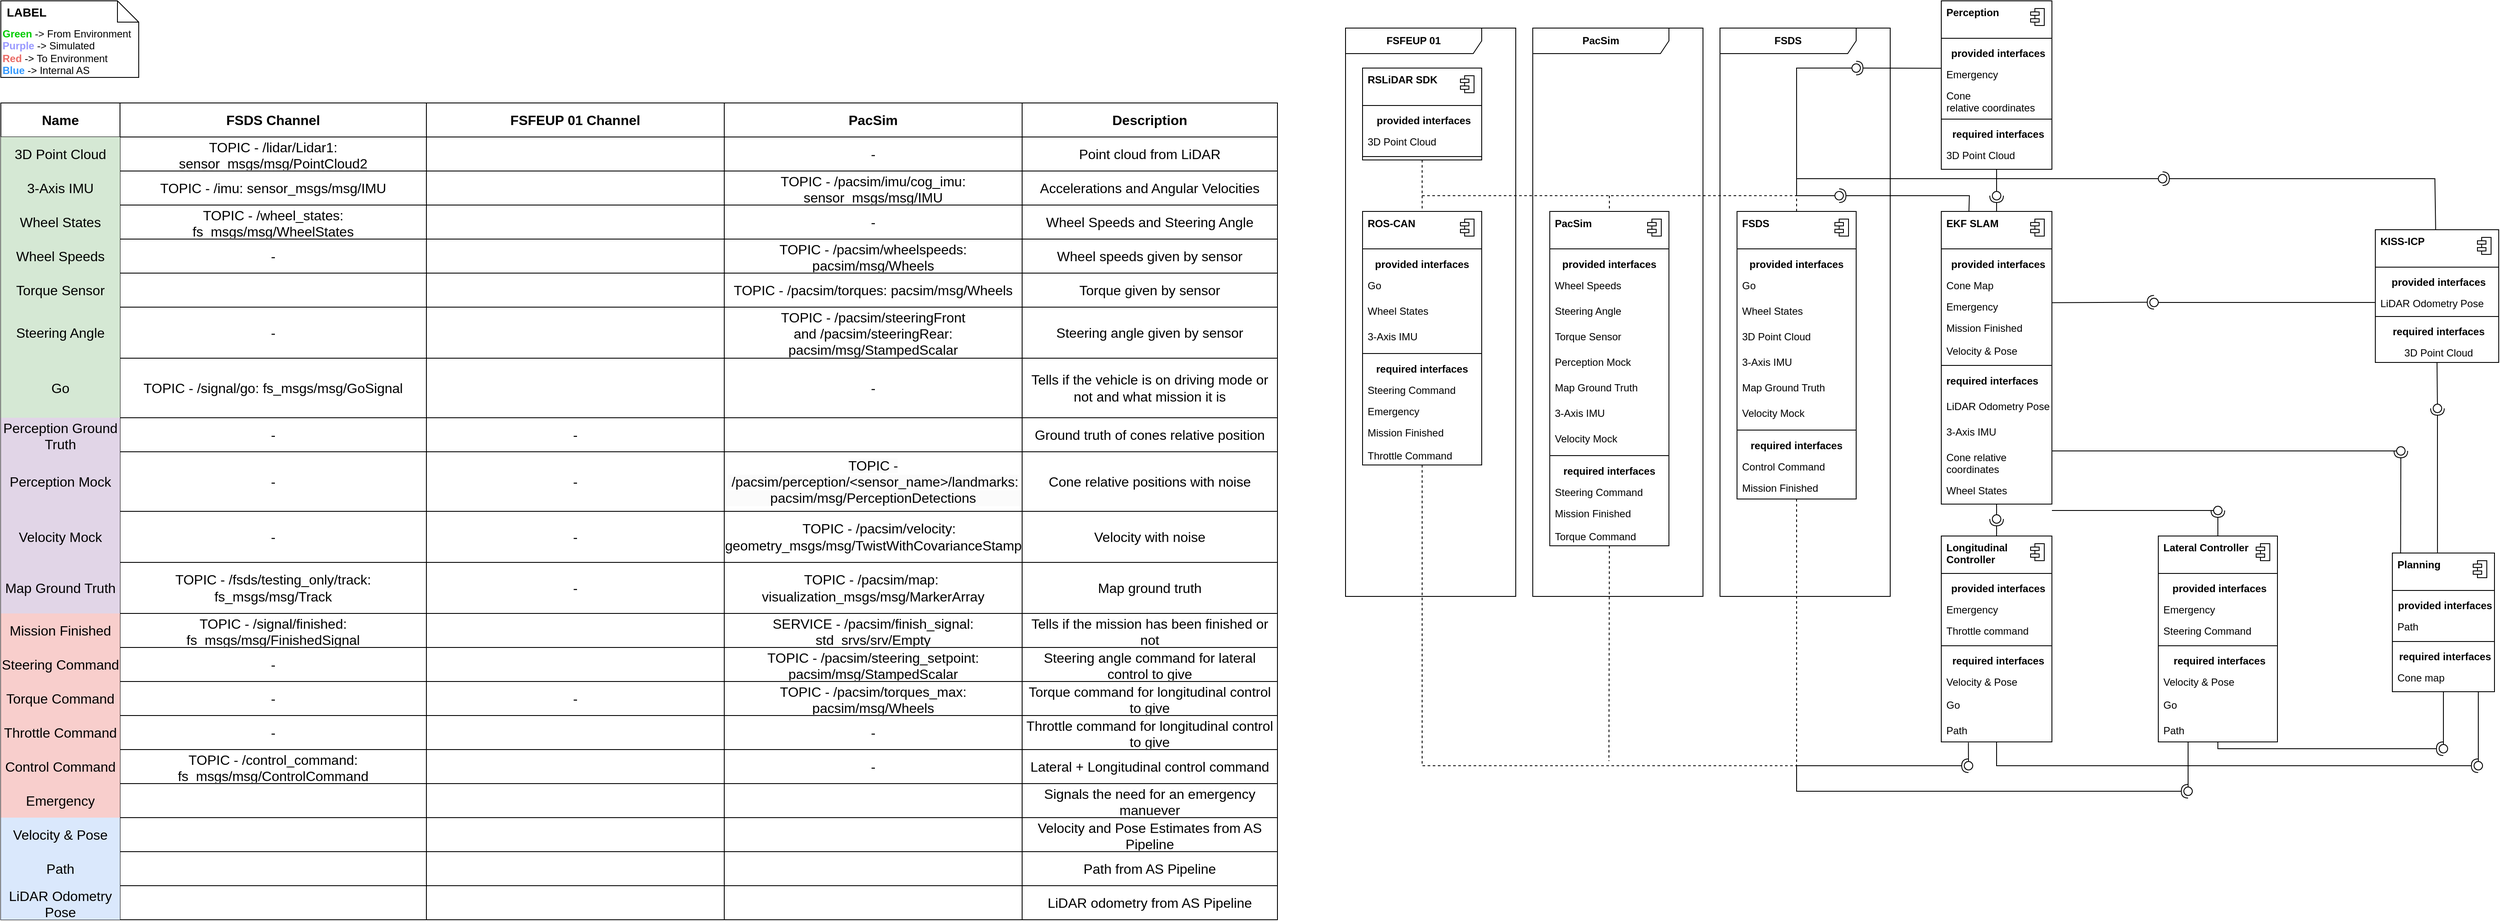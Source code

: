 <mxfile version="24.3.0" type="github" pages="3">
  <diagram id="MqTzfQ6ZBjLNwtowCZSs" name="Deployment Diagram">
    <mxGraphModel dx="5088" dy="1385" grid="1" gridSize="10" guides="1" tooltips="1" connect="1" arrows="1" fold="1" page="1" pageScale="1" pageWidth="827" pageHeight="1169" math="0" shadow="0">
      <root>
        <mxCell id="0" />
        <mxCell id="1" parent="0" />
        <mxCell id="9ud7PtHcqyMA9MNOEAAO-7" style="edgeStyle=orthogonalEdgeStyle;rounded=0;orthogonalLoop=1;jettySize=auto;html=1;exitX=0.5;exitY=1;exitDx=0;exitDy=0;endArrow=none;endFill=0;" parent="1" edge="1">
          <mxGeometry relative="1" as="geometry">
            <mxPoint x="480" y="690" as="targetPoint" />
          </mxGeometry>
        </mxCell>
        <mxCell id="9ud7PtHcqyMA9MNOEAAO-8" style="edgeStyle=orthogonalEdgeStyle;rounded=0;orthogonalLoop=1;jettySize=auto;html=1;exitX=0.5;exitY=1;exitDx=0;exitDy=0;endArrow=none;endFill=0;" parent="1" edge="1">
          <mxGeometry relative="1" as="geometry">
            <mxPoint x="705" y="690" as="targetPoint" />
          </mxGeometry>
        </mxCell>
        <mxCell id="9ud7PtHcqyMA9MNOEAAO-13" value="" style="fontStyle=1;align=center;verticalAlign=top;childLayout=stackLayout;horizontal=1;horizontalStack=0;resizeParent=1;resizeParentMax=0;resizeLast=0;marginBottom=0;" parent="1" vertex="1">
          <mxGeometry x="660" y="299" width="145" height="156" as="geometry" />
        </mxCell>
        <mxCell id="9ud7PtHcqyMA9MNOEAAO-14" value="&lt;b&gt;KISS-ICP&lt;/b&gt;" style="html=1;align=left;spacingLeft=4;verticalAlign=top;strokeColor=none;fillColor=none;whiteSpace=wrap;" parent="9ud7PtHcqyMA9MNOEAAO-13" vertex="1">
          <mxGeometry width="145" height="40" as="geometry" />
        </mxCell>
        <mxCell id="9ud7PtHcqyMA9MNOEAAO-15" value="" style="shape=module;jettyWidth=10;jettyHeight=4;" parent="9ud7PtHcqyMA9MNOEAAO-14" vertex="1">
          <mxGeometry x="1" width="16" height="20" relative="1" as="geometry">
            <mxPoint x="-25" y="9" as="offset" />
          </mxGeometry>
        </mxCell>
        <mxCell id="9ud7PtHcqyMA9MNOEAAO-16" value="" style="line;strokeWidth=1;fillColor=none;align=left;verticalAlign=middle;spacingTop=-1;spacingLeft=3;spacingRight=3;rotatable=0;labelPosition=right;points=[];portConstraint=eastwest;" parent="9ud7PtHcqyMA9MNOEAAO-13" vertex="1">
          <mxGeometry y="40" width="145" height="8" as="geometry" />
        </mxCell>
        <mxCell id="9ud7PtHcqyMA9MNOEAAO-17" value="&lt;b style=&quot;&quot;&gt;provided interfaces&lt;/b&gt;" style="html=1;align=center;spacingLeft=4;verticalAlign=top;strokeColor=none;fillColor=none;whiteSpace=wrap;" parent="9ud7PtHcqyMA9MNOEAAO-13" vertex="1">
          <mxGeometry y="48" width="145" height="25" as="geometry" />
        </mxCell>
        <mxCell id="9ud7PtHcqyMA9MNOEAAO-18" value="LiDAR Odometry Pose" style="html=1;align=left;spacingLeft=4;verticalAlign=top;strokeColor=none;fillColor=none;whiteSpace=wrap;" parent="9ud7PtHcqyMA9MNOEAAO-13" vertex="1">
          <mxGeometry y="73" width="145" height="25" as="geometry" />
        </mxCell>
        <mxCell id="9ud7PtHcqyMA9MNOEAAO-19" value="" style="line;strokeWidth=1;fillColor=none;align=left;verticalAlign=middle;spacingTop=-1;spacingLeft=3;spacingRight=3;rotatable=0;labelPosition=right;points=[];portConstraint=eastwest;" parent="9ud7PtHcqyMA9MNOEAAO-13" vertex="1">
          <mxGeometry y="98" width="145" height="8" as="geometry" />
        </mxCell>
        <mxCell id="9ud7PtHcqyMA9MNOEAAO-20" value="&lt;b style=&quot;&quot;&gt;required interfaces&lt;/b&gt;" style="html=1;align=center;spacingLeft=4;verticalAlign=top;strokeColor=none;fillColor=none;whiteSpace=wrap;" parent="9ud7PtHcqyMA9MNOEAAO-13" vertex="1">
          <mxGeometry y="106" width="145" height="25" as="geometry" />
        </mxCell>
        <mxCell id="9ud7PtHcqyMA9MNOEAAO-21" value="3D Point Cloud" style="html=1;align=center;spacingLeft=4;verticalAlign=top;strokeColor=none;fillColor=none;whiteSpace=wrap;" parent="9ud7PtHcqyMA9MNOEAAO-13" vertex="1">
          <mxGeometry y="131" width="145" height="25" as="geometry" />
        </mxCell>
        <mxCell id="9ud7PtHcqyMA9MNOEAAO-32" value="" style="fontStyle=1;align=center;verticalAlign=top;childLayout=stackLayout;horizontal=1;horizontalStack=0;resizeParent=1;resizeParentMax=0;resizeLast=0;marginBottom=0;" parent="1" vertex="1">
          <mxGeometry x="150" y="277.5" width="130" height="344" as="geometry" />
        </mxCell>
        <mxCell id="9ud7PtHcqyMA9MNOEAAO-33" value="&lt;b&gt;EKF SLAM&lt;/b&gt;" style="html=1;align=left;spacingLeft=4;verticalAlign=top;strokeColor=none;fillColor=none;whiteSpace=wrap;" parent="9ud7PtHcqyMA9MNOEAAO-32" vertex="1">
          <mxGeometry width="130" height="40" as="geometry" />
        </mxCell>
        <mxCell id="9ud7PtHcqyMA9MNOEAAO-34" value="" style="shape=module;jettyWidth=10;jettyHeight=4;" parent="9ud7PtHcqyMA9MNOEAAO-33" vertex="1">
          <mxGeometry x="1" width="16" height="20" relative="1" as="geometry">
            <mxPoint x="-25" y="9" as="offset" />
          </mxGeometry>
        </mxCell>
        <mxCell id="9ud7PtHcqyMA9MNOEAAO-35" value="" style="line;strokeWidth=1;fillColor=none;align=left;verticalAlign=middle;spacingTop=-1;spacingLeft=3;spacingRight=3;rotatable=0;labelPosition=right;points=[];portConstraint=eastwest;" parent="9ud7PtHcqyMA9MNOEAAO-32" vertex="1">
          <mxGeometry y="40" width="130" height="8" as="geometry" />
        </mxCell>
        <mxCell id="9ud7PtHcqyMA9MNOEAAO-36" value="&lt;b style=&quot;&quot;&gt;provided interfaces&lt;/b&gt;" style="html=1;align=center;spacingLeft=4;verticalAlign=top;strokeColor=none;fillColor=none;whiteSpace=wrap;" parent="9ud7PtHcqyMA9MNOEAAO-32" vertex="1">
          <mxGeometry y="48" width="130" height="25" as="geometry" />
        </mxCell>
        <mxCell id="9ud7PtHcqyMA9MNOEAAO-37" value="Cone Map" style="html=1;align=left;spacingLeft=4;verticalAlign=top;strokeColor=none;fillColor=none;whiteSpace=wrap;" parent="9ud7PtHcqyMA9MNOEAAO-32" vertex="1">
          <mxGeometry y="73" width="130" height="25" as="geometry" />
        </mxCell>
        <mxCell id="9ud7PtHcqyMA9MNOEAAO-193" value="Emergency" style="html=1;align=left;spacingLeft=4;verticalAlign=top;strokeColor=none;fillColor=none;whiteSpace=wrap;spacingRight=4;fontFamily=Helvetica;fontSize=12;fontColor=default;" parent="9ud7PtHcqyMA9MNOEAAO-32" vertex="1">
          <mxGeometry y="98" width="130" height="25" as="geometry" />
        </mxCell>
        <mxCell id="v09aj6478rrVFZpmlRXY-1" value="Mission Finished" style="html=1;align=left;spacingLeft=4;verticalAlign=top;strokeColor=none;fillColor=none;whiteSpace=wrap;" parent="9ud7PtHcqyMA9MNOEAAO-32" vertex="1">
          <mxGeometry y="123" width="130" height="27" as="geometry" />
        </mxCell>
        <mxCell id="9ud7PtHcqyMA9MNOEAAO-114" value="Velocity &amp;amp; Pose" style="html=1;align=left;spacingLeft=4;verticalAlign=top;strokeColor=none;fillColor=none;whiteSpace=wrap;" parent="9ud7PtHcqyMA9MNOEAAO-32" vertex="1">
          <mxGeometry y="150" width="130" height="27" as="geometry" />
        </mxCell>
        <mxCell id="9ud7PtHcqyMA9MNOEAAO-39" value="" style="line;strokeWidth=1;fillColor=none;align=left;verticalAlign=middle;spacingTop=-1;spacingLeft=3;spacingRight=3;rotatable=0;labelPosition=right;points=[];portConstraint=eastwest;" parent="9ud7PtHcqyMA9MNOEAAO-32" vertex="1">
          <mxGeometry y="177" width="130" height="8" as="geometry" />
        </mxCell>
        <mxCell id="9ud7PtHcqyMA9MNOEAAO-40" value="&lt;b style=&quot;&quot;&gt;required interfaces&lt;/b&gt;" style="html=1;align=left;spacingLeft=4;verticalAlign=top;strokeColor=none;fillColor=none;whiteSpace=wrap;" parent="9ud7PtHcqyMA9MNOEAAO-32" vertex="1">
          <mxGeometry y="185" width="130" height="30" as="geometry" />
        </mxCell>
        <mxCell id="9ud7PtHcqyMA9MNOEAAO-41" value="LiDAR Odometry Pose" style="html=1;align=left;spacingLeft=4;verticalAlign=top;strokeColor=none;fillColor=none;whiteSpace=wrap;" parent="9ud7PtHcqyMA9MNOEAAO-32" vertex="1">
          <mxGeometry y="215" width="130" height="30" as="geometry" />
        </mxCell>
        <mxCell id="9ud7PtHcqyMA9MNOEAAO-42" value="3-Axis IMU" style="html=1;align=left;spacingLeft=4;verticalAlign=top;strokeColor=none;fillColor=none;whiteSpace=wrap;" parent="9ud7PtHcqyMA9MNOEAAO-32" vertex="1">
          <mxGeometry y="245" width="130" height="30" as="geometry" />
        </mxCell>
        <mxCell id="9ud7PtHcqyMA9MNOEAAO-43" value="Cone relative coordinates" style="html=1;align=left;spacingLeft=4;verticalAlign=top;strokeColor=none;fillColor=none;whiteSpace=wrap;" parent="9ud7PtHcqyMA9MNOEAAO-32" vertex="1">
          <mxGeometry y="275" width="130" height="39" as="geometry" />
        </mxCell>
        <mxCell id="9ud7PtHcqyMA9MNOEAAO-158" value="Wheel States" style="html=1;align=left;spacingLeft=4;verticalAlign=top;strokeColor=none;fillColor=none;whiteSpace=wrap;" parent="9ud7PtHcqyMA9MNOEAAO-32" vertex="1">
          <mxGeometry y="314" width="130" height="30" as="geometry" />
        </mxCell>
        <mxCell id="9ud7PtHcqyMA9MNOEAAO-44" value="" style="rounded=0;orthogonalLoop=1;jettySize=auto;html=1;endArrow=halfCircle;endFill=0;endSize=6;strokeWidth=1;sketch=0;exitX=1;exitY=0.5;exitDx=0;exitDy=0;" parent="1" edge="1">
          <mxGeometry relative="1" as="geometry">
            <mxPoint x="280" y="384.75" as="sourcePoint" />
            <mxPoint x="400" y="384.25" as="targetPoint" />
          </mxGeometry>
        </mxCell>
        <mxCell id="9ud7PtHcqyMA9MNOEAAO-45" value="" style="rounded=0;orthogonalLoop=1;jettySize=auto;html=1;endArrow=oval;endFill=0;sketch=0;sourcePerimeterSpacing=0;targetPerimeterSpacing=0;endSize=10;exitX=0;exitY=0.5;exitDx=0;exitDy=0;" parent="1" source="9ud7PtHcqyMA9MNOEAAO-18" target="9ud7PtHcqyMA9MNOEAAO-46" edge="1">
          <mxGeometry relative="1" as="geometry">
            <mxPoint x="407" y="384" as="sourcePoint" />
          </mxGeometry>
        </mxCell>
        <mxCell id="9ud7PtHcqyMA9MNOEAAO-46" value="" style="ellipse;whiteSpace=wrap;html=1;align=center;aspect=fixed;fillColor=none;strokeColor=none;resizable=0;perimeter=centerPerimeter;rotatable=0;allowArrows=0;points=[];outlineConnect=1;" parent="1" vertex="1">
          <mxGeometry x="395" y="379.5" width="10" height="10" as="geometry" />
        </mxCell>
        <mxCell id="9ud7PtHcqyMA9MNOEAAO-52" value="" style="ellipse;whiteSpace=wrap;html=1;align=center;aspect=fixed;fillColor=none;strokeColor=none;resizable=0;perimeter=centerPerimeter;rotatable=0;allowArrows=0;points=[];outlineConnect=1;" parent="1" vertex="1">
          <mxGeometry x="570" y="213" width="10" height="10" as="geometry" />
        </mxCell>
        <mxCell id="9ud7PtHcqyMA9MNOEAAO-64" value="" style="fontStyle=1;align=center;verticalAlign=top;childLayout=stackLayout;horizontal=1;horizontalStack=0;resizeParent=1;resizeParentMax=0;resizeLast=0;marginBottom=0;spacingLeft=4;spacingRight=4;fontFamily=Helvetica;fontSize=12;fontColor=default;fillColor=none;gradientColor=none;html=1;" parent="1" vertex="1">
          <mxGeometry x="-90" y="277.5" width="140" height="338" as="geometry" />
        </mxCell>
        <mxCell id="9ud7PtHcqyMA9MNOEAAO-65" value="FSDS" style="html=1;align=left;spacingLeft=4;verticalAlign=top;strokeColor=none;fillColor=none;whiteSpace=wrap;spacingRight=4;fontFamily=Helvetica;fontSize=12;fontColor=default;fontStyle=1" parent="9ud7PtHcqyMA9MNOEAAO-64" vertex="1">
          <mxGeometry width="140" height="40" as="geometry" />
        </mxCell>
        <mxCell id="9ud7PtHcqyMA9MNOEAAO-66" value="" style="shape=module;jettyWidth=10;jettyHeight=4;align=left;verticalAlign=top;spacingLeft=4;spacingRight=4;fontFamily=Helvetica;fontSize=12;fontColor=default;fillColor=none;gradientColor=none;html=1;" parent="9ud7PtHcqyMA9MNOEAAO-65" vertex="1">
          <mxGeometry x="1" width="16" height="20" relative="1" as="geometry">
            <mxPoint x="-25" y="9" as="offset" />
          </mxGeometry>
        </mxCell>
        <mxCell id="9ud7PtHcqyMA9MNOEAAO-67" value="" style="line;strokeWidth=1;fillColor=none;align=left;verticalAlign=middle;spacingTop=-1;spacingLeft=3;spacingRight=3;rotatable=0;labelPosition=right;points=[];portConstraint=eastwest;fontFamily=Helvetica;fontSize=12;fontColor=default;html=1;" parent="9ud7PtHcqyMA9MNOEAAO-64" vertex="1">
          <mxGeometry y="40" width="140" height="8" as="geometry" />
        </mxCell>
        <mxCell id="9ud7PtHcqyMA9MNOEAAO-68" value="provided interfaces" style="html=1;align=center;spacingLeft=4;verticalAlign=top;strokeColor=none;fillColor=none;whiteSpace=wrap;spacingRight=4;fontFamily=Helvetica;fontSize=12;fontColor=default;fontStyle=1" parent="9ud7PtHcqyMA9MNOEAAO-64" vertex="1">
          <mxGeometry y="48" width="140" height="25" as="geometry" />
        </mxCell>
        <mxCell id="9ud7PtHcqyMA9MNOEAAO-74" value="Go" style="html=1;align=left;spacingLeft=4;verticalAlign=top;strokeColor=none;fillColor=none;whiteSpace=wrap;spacingRight=4;fontFamily=Helvetica;fontSize=12;fontColor=default;" parent="9ud7PtHcqyMA9MNOEAAO-64" vertex="1">
          <mxGeometry y="73" width="140" height="30" as="geometry" />
        </mxCell>
        <mxCell id="9ud7PtHcqyMA9MNOEAAO-75" value="Wheel States" style="html=1;align=left;spacingLeft=4;verticalAlign=top;strokeColor=none;fillColor=none;whiteSpace=wrap;spacingRight=4;fontFamily=Helvetica;fontSize=12;fontColor=default;" parent="9ud7PtHcqyMA9MNOEAAO-64" vertex="1">
          <mxGeometry y="103" width="140" height="30" as="geometry" />
        </mxCell>
        <mxCell id="v09aj6478rrVFZpmlRXY-83" value="3D Point Cloud" style="html=1;align=left;spacingLeft=4;verticalAlign=top;strokeColor=none;fillColor=none;whiteSpace=wrap;spacingRight=4;fontFamily=Helvetica;fontSize=12;fontColor=default;" parent="9ud7PtHcqyMA9MNOEAAO-64" vertex="1">
          <mxGeometry y="133" width="140" height="30" as="geometry" />
        </mxCell>
        <mxCell id="9ud7PtHcqyMA9MNOEAAO-76" value="3-Axis IMU" style="html=1;align=left;spacingLeft=4;verticalAlign=top;strokeColor=none;fillColor=none;whiteSpace=wrap;spacingRight=4;fontFamily=Helvetica;fontSize=12;fontColor=default;" parent="9ud7PtHcqyMA9MNOEAAO-64" vertex="1">
          <mxGeometry y="163" width="140" height="30" as="geometry" />
        </mxCell>
        <mxCell id="Et2ODIee6By0h7vDvQb4-161" value="Map Ground Truth" style="html=1;align=left;spacingLeft=4;verticalAlign=top;strokeColor=none;fillColor=none;whiteSpace=wrap;spacingRight=4;fontFamily=Helvetica;fontSize=12;fontColor=default;" vertex="1" parent="9ud7PtHcqyMA9MNOEAAO-64">
          <mxGeometry y="193" width="140" height="30" as="geometry" />
        </mxCell>
        <mxCell id="Et2ODIee6By0h7vDvQb4-162" value="Velocity Mock" style="html=1;align=left;spacingLeft=4;verticalAlign=top;strokeColor=none;fillColor=none;whiteSpace=wrap;spacingRight=4;fontFamily=Helvetica;fontSize=12;fontColor=default;" vertex="1" parent="9ud7PtHcqyMA9MNOEAAO-64">
          <mxGeometry y="223" width="140" height="30" as="geometry" />
        </mxCell>
        <mxCell id="9ud7PtHcqyMA9MNOEAAO-72" value="" style="line;strokeWidth=1;fillColor=none;align=left;verticalAlign=middle;spacingTop=-1;spacingLeft=3;spacingRight=3;rotatable=0;labelPosition=right;points=[];portConstraint=eastwest;fontFamily=Helvetica;fontSize=12;fontColor=default;html=1;" parent="9ud7PtHcqyMA9MNOEAAO-64" vertex="1">
          <mxGeometry y="253" width="140" height="8" as="geometry" />
        </mxCell>
        <mxCell id="9ud7PtHcqyMA9MNOEAAO-73" value="required interfaces" style="html=1;align=center;spacingLeft=4;verticalAlign=top;strokeColor=none;fillColor=none;whiteSpace=wrap;spacingRight=4;fontFamily=Helvetica;fontSize=12;fontColor=default;fontStyle=1" parent="9ud7PtHcqyMA9MNOEAAO-64" vertex="1">
          <mxGeometry y="261" width="140" height="25" as="geometry" />
        </mxCell>
        <mxCell id="9ud7PtHcqyMA9MNOEAAO-70" value="Control Command" style="html=1;align=left;spacingLeft=4;verticalAlign=top;strokeColor=none;fillColor=none;whiteSpace=wrap;spacingRight=4;fontFamily=Helvetica;fontSize=12;fontColor=default;" parent="9ud7PtHcqyMA9MNOEAAO-64" vertex="1">
          <mxGeometry y="286" width="140" height="25" as="geometry" />
        </mxCell>
        <mxCell id="v09aj6478rrVFZpmlRXY-20" value="Mission Finished" style="html=1;align=left;spacingLeft=4;verticalAlign=top;strokeColor=none;fillColor=none;whiteSpace=wrap;" parent="9ud7PtHcqyMA9MNOEAAO-64" vertex="1">
          <mxGeometry y="311" width="140" height="27" as="geometry" />
        </mxCell>
        <mxCell id="9ud7PtHcqyMA9MNOEAAO-95" value="" style="rounded=0;orthogonalLoop=1;jettySize=auto;html=1;endArrow=halfCircle;endFill=0;endSize=6;strokeWidth=1;sketch=0;exitX=0.489;exitY=0.007;exitDx=0;exitDy=0;exitPerimeter=0;" parent="1" source="9ud7PtHcqyMA9MNOEAAO-14" edge="1">
          <mxGeometry relative="1" as="geometry">
            <mxPoint x="729.98" y="299.0" as="sourcePoint" />
            <mxPoint x="410" y="239" as="targetPoint" />
            <Array as="points">
              <mxPoint x="730" y="239" />
            </Array>
          </mxGeometry>
        </mxCell>
        <mxCell id="9ud7PtHcqyMA9MNOEAAO-96" value="" style="rounded=0;orthogonalLoop=1;jettySize=auto;html=1;endArrow=oval;endFill=0;sketch=0;sourcePerimeterSpacing=0;targetPerimeterSpacing=0;endSize=10;" parent="1" edge="1">
          <mxGeometry relative="1" as="geometry">
            <mxPoint x="-20" y="259" as="sourcePoint" />
            <mxPoint x="410" y="239" as="targetPoint" />
            <Array as="points">
              <mxPoint x="-20" y="239" />
            </Array>
          </mxGeometry>
        </mxCell>
        <mxCell id="9ud7PtHcqyMA9MNOEAAO-97" value="" style="fontStyle=1;align=center;verticalAlign=top;childLayout=stackLayout;horizontal=1;horizontalStack=0;resizeParent=1;resizeParentMax=0;resizeLast=0;marginBottom=0;" parent="1" vertex="1">
          <mxGeometry x="680" y="679" width="120" height="163" as="geometry" />
        </mxCell>
        <mxCell id="9ud7PtHcqyMA9MNOEAAO-98" value="&lt;b&gt;Planning&lt;/b&gt;" style="html=1;align=left;spacingLeft=4;verticalAlign=top;strokeColor=none;fillColor=none;whiteSpace=wrap;" parent="9ud7PtHcqyMA9MNOEAAO-97" vertex="1">
          <mxGeometry width="120" height="40" as="geometry" />
        </mxCell>
        <mxCell id="9ud7PtHcqyMA9MNOEAAO-99" value="" style="shape=module;jettyWidth=10;jettyHeight=4;" parent="9ud7PtHcqyMA9MNOEAAO-98" vertex="1">
          <mxGeometry x="1" width="16" height="20" relative="1" as="geometry">
            <mxPoint x="-25" y="9" as="offset" />
          </mxGeometry>
        </mxCell>
        <mxCell id="9ud7PtHcqyMA9MNOEAAO-100" value="" style="line;strokeWidth=1;fillColor=none;align=left;verticalAlign=middle;spacingTop=-1;spacingLeft=3;spacingRight=3;rotatable=0;labelPosition=right;points=[];portConstraint=eastwest;" parent="9ud7PtHcqyMA9MNOEAAO-97" vertex="1">
          <mxGeometry y="40" width="120" height="8" as="geometry" />
        </mxCell>
        <mxCell id="9ud7PtHcqyMA9MNOEAAO-101" value="&lt;b style=&quot;&quot;&gt;provided interfaces&lt;/b&gt;" style="html=1;align=center;spacingLeft=4;verticalAlign=top;strokeColor=none;fillColor=none;whiteSpace=wrap;" parent="9ud7PtHcqyMA9MNOEAAO-97" vertex="1">
          <mxGeometry y="48" width="120" height="25" as="geometry" />
        </mxCell>
        <mxCell id="9ud7PtHcqyMA9MNOEAAO-102" value="Path" style="html=1;align=left;spacingLeft=4;verticalAlign=top;strokeColor=none;fillColor=none;whiteSpace=wrap;" parent="9ud7PtHcqyMA9MNOEAAO-97" vertex="1">
          <mxGeometry y="73" width="120" height="27" as="geometry" />
        </mxCell>
        <mxCell id="9ud7PtHcqyMA9MNOEAAO-103" value="" style="line;strokeWidth=1;fillColor=none;align=left;verticalAlign=middle;spacingTop=-1;spacingLeft=3;spacingRight=3;rotatable=0;labelPosition=right;points=[];portConstraint=eastwest;" parent="9ud7PtHcqyMA9MNOEAAO-97" vertex="1">
          <mxGeometry y="100" width="120" height="8" as="geometry" />
        </mxCell>
        <mxCell id="9ud7PtHcqyMA9MNOEAAO-104" value="&lt;b style=&quot;&quot;&gt;required interfaces&lt;/b&gt;" style="html=1;align=center;spacingLeft=4;verticalAlign=top;strokeColor=none;fillColor=none;whiteSpace=wrap;" parent="9ud7PtHcqyMA9MNOEAAO-97" vertex="1">
          <mxGeometry y="108" width="120" height="25" as="geometry" />
        </mxCell>
        <mxCell id="9ud7PtHcqyMA9MNOEAAO-105" value="Cone map" style="html=1;align=left;spacingLeft=4;verticalAlign=top;strokeColor=none;fillColor=none;whiteSpace=wrap;" parent="9ud7PtHcqyMA9MNOEAAO-97" vertex="1">
          <mxGeometry y="133" width="120" height="30" as="geometry" />
        </mxCell>
        <mxCell id="9ud7PtHcqyMA9MNOEAAO-106" value="" style="fontStyle=1;align=center;verticalAlign=top;childLayout=stackLayout;horizontal=1;horizontalStack=0;resizeParent=1;resizeParentMax=0;resizeLast=0;marginBottom=0;" parent="1" vertex="1">
          <mxGeometry x="150" y="659" width="130" height="242" as="geometry" />
        </mxCell>
        <mxCell id="9ud7PtHcqyMA9MNOEAAO-107" value="&lt;b&gt;Longitudinal Controller&lt;br&gt;&lt;/b&gt;" style="html=1;align=left;spacingLeft=4;verticalAlign=top;strokeColor=none;fillColor=none;whiteSpace=wrap;" parent="9ud7PtHcqyMA9MNOEAAO-106" vertex="1">
          <mxGeometry width="130" height="40" as="geometry" />
        </mxCell>
        <mxCell id="9ud7PtHcqyMA9MNOEAAO-108" value="" style="shape=module;jettyWidth=10;jettyHeight=4;" parent="9ud7PtHcqyMA9MNOEAAO-107" vertex="1">
          <mxGeometry x="1" width="16" height="20" relative="1" as="geometry">
            <mxPoint x="-25" y="9" as="offset" />
          </mxGeometry>
        </mxCell>
        <mxCell id="9ud7PtHcqyMA9MNOEAAO-109" value="" style="line;strokeWidth=1;fillColor=none;align=left;verticalAlign=middle;spacingTop=-1;spacingLeft=3;spacingRight=3;rotatable=0;labelPosition=right;points=[];portConstraint=eastwest;" parent="9ud7PtHcqyMA9MNOEAAO-106" vertex="1">
          <mxGeometry y="40" width="130" height="8" as="geometry" />
        </mxCell>
        <mxCell id="9ud7PtHcqyMA9MNOEAAO-110" value="&lt;b style=&quot;&quot;&gt;provided interfaces&lt;/b&gt;" style="html=1;align=center;spacingLeft=4;verticalAlign=top;strokeColor=none;fillColor=none;whiteSpace=wrap;" parent="9ud7PtHcqyMA9MNOEAAO-106" vertex="1">
          <mxGeometry y="48" width="130" height="25" as="geometry" />
        </mxCell>
        <mxCell id="9ud7PtHcqyMA9MNOEAAO-195" value="Emergency" style="html=1;align=left;spacingLeft=4;verticalAlign=top;strokeColor=none;fillColor=none;whiteSpace=wrap;spacingRight=4;fontFamily=Helvetica;fontSize=12;fontColor=default;" parent="9ud7PtHcqyMA9MNOEAAO-106" vertex="1">
          <mxGeometry y="73" width="130" height="25" as="geometry" />
        </mxCell>
        <mxCell id="9ud7PtHcqyMA9MNOEAAO-111" value="Throttle command" style="html=1;align=left;spacingLeft=4;verticalAlign=top;strokeColor=none;fillColor=none;whiteSpace=wrap;" parent="9ud7PtHcqyMA9MNOEAAO-106" vertex="1">
          <mxGeometry y="98" width="130" height="27" as="geometry" />
        </mxCell>
        <mxCell id="9ud7PtHcqyMA9MNOEAAO-112" value="" style="line;strokeWidth=1;fillColor=none;align=left;verticalAlign=middle;spacingTop=-1;spacingLeft=3;spacingRight=3;rotatable=0;labelPosition=right;points=[];portConstraint=eastwest;" parent="9ud7PtHcqyMA9MNOEAAO-106" vertex="1">
          <mxGeometry y="125" width="130" height="8" as="geometry" />
        </mxCell>
        <mxCell id="9ud7PtHcqyMA9MNOEAAO-113" value="&lt;b style=&quot;&quot;&gt;required interfaces&lt;/b&gt;" style="html=1;align=center;spacingLeft=4;verticalAlign=top;strokeColor=none;fillColor=none;whiteSpace=wrap;" parent="9ud7PtHcqyMA9MNOEAAO-106" vertex="1">
          <mxGeometry y="133" width="130" height="25" as="geometry" />
        </mxCell>
        <mxCell id="rP3ILw7ncX2r4K9jjdeX-32" value="Velocity &amp;amp; Pose" style="html=1;align=left;spacingLeft=4;verticalAlign=top;strokeColor=none;fillColor=none;whiteSpace=wrap;" parent="9ud7PtHcqyMA9MNOEAAO-106" vertex="1">
          <mxGeometry y="158" width="130" height="27" as="geometry" />
        </mxCell>
        <mxCell id="v09aj6478rrVFZpmlRXY-123" value="Go" style="html=1;align=left;spacingLeft=4;verticalAlign=top;strokeColor=none;fillColor=none;whiteSpace=wrap;spacingRight=4;fontFamily=Helvetica;fontSize=12;fontColor=default;" parent="9ud7PtHcqyMA9MNOEAAO-106" vertex="1">
          <mxGeometry y="185" width="130" height="30" as="geometry" />
        </mxCell>
        <mxCell id="9ud7PtHcqyMA9MNOEAAO-144" value="Path" style="html=1;align=left;spacingLeft=4;verticalAlign=top;strokeColor=none;fillColor=none;whiteSpace=wrap;" parent="9ud7PtHcqyMA9MNOEAAO-106" vertex="1">
          <mxGeometry y="215" width="130" height="27" as="geometry" />
        </mxCell>
        <mxCell id="9ud7PtHcqyMA9MNOEAAO-115" value="" style="fontStyle=1;align=center;verticalAlign=top;childLayout=stackLayout;horizontal=1;horizontalStack=0;resizeParent=1;resizeParentMax=0;resizeLast=0;marginBottom=0;" parent="1" vertex="1">
          <mxGeometry x="405" y="659" width="140" height="242" as="geometry" />
        </mxCell>
        <mxCell id="9ud7PtHcqyMA9MNOEAAO-116" value="&lt;b&gt;Lateral Controller&lt;/b&gt;" style="html=1;align=left;spacingLeft=4;verticalAlign=top;strokeColor=none;fillColor=none;whiteSpace=wrap;" parent="9ud7PtHcqyMA9MNOEAAO-115" vertex="1">
          <mxGeometry width="140" height="40" as="geometry" />
        </mxCell>
        <mxCell id="9ud7PtHcqyMA9MNOEAAO-117" value="" style="shape=module;jettyWidth=10;jettyHeight=4;" parent="9ud7PtHcqyMA9MNOEAAO-116" vertex="1">
          <mxGeometry x="1" width="16" height="20" relative="1" as="geometry">
            <mxPoint x="-25" y="9" as="offset" />
          </mxGeometry>
        </mxCell>
        <mxCell id="9ud7PtHcqyMA9MNOEAAO-118" value="" style="line;strokeWidth=1;fillColor=none;align=left;verticalAlign=middle;spacingTop=-1;spacingLeft=3;spacingRight=3;rotatable=0;labelPosition=right;points=[];portConstraint=eastwest;" parent="9ud7PtHcqyMA9MNOEAAO-115" vertex="1">
          <mxGeometry y="40" width="140" height="8" as="geometry" />
        </mxCell>
        <mxCell id="9ud7PtHcqyMA9MNOEAAO-119" value="&lt;b style=&quot;&quot;&gt;provided interfaces&lt;/b&gt;" style="html=1;align=center;spacingLeft=4;verticalAlign=top;strokeColor=none;fillColor=none;whiteSpace=wrap;" parent="9ud7PtHcqyMA9MNOEAAO-115" vertex="1">
          <mxGeometry y="48" width="140" height="25" as="geometry" />
        </mxCell>
        <mxCell id="9ud7PtHcqyMA9MNOEAAO-194" value="Emergency" style="html=1;align=left;spacingLeft=4;verticalAlign=top;strokeColor=none;fillColor=none;whiteSpace=wrap;spacingRight=4;fontFamily=Helvetica;fontSize=12;fontColor=default;" parent="9ud7PtHcqyMA9MNOEAAO-115" vertex="1">
          <mxGeometry y="73" width="140" height="25" as="geometry" />
        </mxCell>
        <mxCell id="9ud7PtHcqyMA9MNOEAAO-120" value="Steering Command" style="html=1;align=left;spacingLeft=4;verticalAlign=top;strokeColor=none;fillColor=none;whiteSpace=wrap;" parent="9ud7PtHcqyMA9MNOEAAO-115" vertex="1">
          <mxGeometry y="98" width="140" height="27" as="geometry" />
        </mxCell>
        <mxCell id="9ud7PtHcqyMA9MNOEAAO-121" value="" style="line;strokeWidth=1;fillColor=none;align=left;verticalAlign=middle;spacingTop=-1;spacingLeft=3;spacingRight=3;rotatable=0;labelPosition=right;points=[];portConstraint=eastwest;" parent="9ud7PtHcqyMA9MNOEAAO-115" vertex="1">
          <mxGeometry y="125" width="140" height="8" as="geometry" />
        </mxCell>
        <mxCell id="9ud7PtHcqyMA9MNOEAAO-122" value="&lt;b style=&quot;&quot;&gt;required interfaces&lt;/b&gt;" style="html=1;align=center;spacingLeft=4;verticalAlign=top;strokeColor=none;fillColor=none;whiteSpace=wrap;" parent="9ud7PtHcqyMA9MNOEAAO-115" vertex="1">
          <mxGeometry y="133" width="140" height="25" as="geometry" />
        </mxCell>
        <mxCell id="rP3ILw7ncX2r4K9jjdeX-19" value="Velocity &amp;amp; Pose" style="html=1;align=left;spacingLeft=4;verticalAlign=top;strokeColor=none;fillColor=none;whiteSpace=wrap;" parent="9ud7PtHcqyMA9MNOEAAO-115" vertex="1">
          <mxGeometry y="158" width="140" height="27" as="geometry" />
        </mxCell>
        <mxCell id="v09aj6478rrVFZpmlRXY-122" value="Go" style="html=1;align=left;spacingLeft=4;verticalAlign=top;strokeColor=none;fillColor=none;whiteSpace=wrap;spacingRight=4;fontFamily=Helvetica;fontSize=12;fontColor=default;" parent="9ud7PtHcqyMA9MNOEAAO-115" vertex="1">
          <mxGeometry y="185" width="140" height="30" as="geometry" />
        </mxCell>
        <mxCell id="9ud7PtHcqyMA9MNOEAAO-145" value="Path" style="html=1;align=left;spacingLeft=4;verticalAlign=top;strokeColor=none;fillColor=none;whiteSpace=wrap;" parent="9ud7PtHcqyMA9MNOEAAO-115" vertex="1">
          <mxGeometry y="215" width="140" height="27" as="geometry" />
        </mxCell>
        <mxCell id="9ud7PtHcqyMA9MNOEAAO-126" value="" style="fontStyle=1;align=center;verticalAlign=top;childLayout=stackLayout;horizontal=1;horizontalStack=0;resizeParent=1;resizeParentMax=0;resizeLast=0;marginBottom=0;" parent="1" vertex="1">
          <mxGeometry x="150" y="30" width="130" height="198" as="geometry" />
        </mxCell>
        <mxCell id="9ud7PtHcqyMA9MNOEAAO-127" value="&lt;b&gt;Perception&lt;/b&gt;" style="html=1;align=left;spacingLeft=4;verticalAlign=top;strokeColor=none;fillColor=none;whiteSpace=wrap;" parent="9ud7PtHcqyMA9MNOEAAO-126" vertex="1">
          <mxGeometry width="130" height="40" as="geometry" />
        </mxCell>
        <mxCell id="9ud7PtHcqyMA9MNOEAAO-128" value="" style="shape=module;jettyWidth=10;jettyHeight=4;" parent="9ud7PtHcqyMA9MNOEAAO-127" vertex="1">
          <mxGeometry x="1" width="16" height="20" relative="1" as="geometry">
            <mxPoint x="-25" y="9" as="offset" />
          </mxGeometry>
        </mxCell>
        <mxCell id="9ud7PtHcqyMA9MNOEAAO-129" value="" style="line;strokeWidth=1;fillColor=none;align=left;verticalAlign=middle;spacingTop=-1;spacingLeft=3;spacingRight=3;rotatable=0;labelPosition=right;points=[];portConstraint=eastwest;" parent="9ud7PtHcqyMA9MNOEAAO-126" vertex="1">
          <mxGeometry y="40" width="130" height="8" as="geometry" />
        </mxCell>
        <mxCell id="9ud7PtHcqyMA9MNOEAAO-130" value="&lt;b style=&quot;&quot;&gt;provided interfaces&lt;/b&gt;" style="html=1;align=center;spacingLeft=4;verticalAlign=top;strokeColor=none;fillColor=none;whiteSpace=wrap;" parent="9ud7PtHcqyMA9MNOEAAO-126" vertex="1">
          <mxGeometry y="48" width="130" height="25" as="geometry" />
        </mxCell>
        <mxCell id="9ud7PtHcqyMA9MNOEAAO-196" value="Emergency" style="html=1;align=left;spacingLeft=4;verticalAlign=top;strokeColor=none;fillColor=none;whiteSpace=wrap;spacingRight=4;fontFamily=Helvetica;fontSize=12;fontColor=default;" parent="9ud7PtHcqyMA9MNOEAAO-126" vertex="1">
          <mxGeometry y="73" width="130" height="25" as="geometry" />
        </mxCell>
        <mxCell id="9ud7PtHcqyMA9MNOEAAO-131" value="Cone relative&amp;nbsp;&lt;span style=&quot;background-color: initial;&quot;&gt;coordinates&lt;/span&gt;" style="html=1;align=left;spacingLeft=4;verticalAlign=top;strokeColor=none;fillColor=none;whiteSpace=wrap;" parent="9ud7PtHcqyMA9MNOEAAO-126" vertex="1">
          <mxGeometry y="98" width="130" height="37" as="geometry" />
        </mxCell>
        <mxCell id="9ud7PtHcqyMA9MNOEAAO-132" value="" style="line;strokeWidth=1;fillColor=none;align=left;verticalAlign=middle;spacingTop=-1;spacingLeft=3;spacingRight=3;rotatable=0;labelPosition=right;points=[];portConstraint=eastwest;" parent="9ud7PtHcqyMA9MNOEAAO-126" vertex="1">
          <mxGeometry y="135" width="130" height="8" as="geometry" />
        </mxCell>
        <mxCell id="9ud7PtHcqyMA9MNOEAAO-133" value="&lt;b style=&quot;&quot;&gt;required interfaces&lt;/b&gt;" style="html=1;align=center;spacingLeft=4;verticalAlign=top;strokeColor=none;fillColor=none;whiteSpace=wrap;" parent="9ud7PtHcqyMA9MNOEAAO-126" vertex="1">
          <mxGeometry y="143" width="130" height="25" as="geometry" />
        </mxCell>
        <mxCell id="9ud7PtHcqyMA9MNOEAAO-134" value="3D Point Cloud" style="html=1;align=left;spacingLeft=4;verticalAlign=top;strokeColor=none;fillColor=none;whiteSpace=wrap;" parent="9ud7PtHcqyMA9MNOEAAO-126" vertex="1">
          <mxGeometry y="168" width="130" height="30" as="geometry" />
        </mxCell>
        <mxCell id="9ud7PtHcqyMA9MNOEAAO-150" value="" style="rounded=0;orthogonalLoop=1;jettySize=auto;html=1;endArrow=halfCircle;endFill=0;endSize=6;strokeWidth=1;sketch=0;exitX=0;exitY=0.25;exitDx=0;exitDy=0;" parent="1" source="9ud7PtHcqyMA9MNOEAAO-196" edge="1">
          <mxGeometry relative="1" as="geometry">
            <mxPoint x="280" y="109" as="sourcePoint" />
            <mxPoint x="50" y="109" as="targetPoint" />
          </mxGeometry>
        </mxCell>
        <mxCell id="9ud7PtHcqyMA9MNOEAAO-151" value="" style="rounded=0;orthogonalLoop=1;jettySize=auto;html=1;endArrow=oval;endFill=0;sketch=0;sourcePerimeterSpacing=0;targetPerimeterSpacing=0;endSize=10;" parent="1" edge="1">
          <mxGeometry relative="1" as="geometry">
            <mxPoint x="-20" y="259" as="sourcePoint" />
            <mxPoint x="50" y="109" as="targetPoint" />
            <Array as="points">
              <mxPoint x="-20" y="109" />
            </Array>
          </mxGeometry>
        </mxCell>
        <mxCell id="9ud7PtHcqyMA9MNOEAAO-152" value="" style="rounded=0;orthogonalLoop=1;jettySize=auto;html=1;endArrow=halfCircle;endFill=0;endSize=6;strokeWidth=1;sketch=0;exitX=0.5;exitY=0;exitDx=0;exitDy=0;" parent="1" source="9ud7PtHcqyMA9MNOEAAO-33" edge="1">
          <mxGeometry relative="1" as="geometry">
            <mxPoint x="100" y="259" as="sourcePoint" />
            <mxPoint x="215" y="259" as="targetPoint" />
          </mxGeometry>
        </mxCell>
        <mxCell id="9ud7PtHcqyMA9MNOEAAO-153" value="" style="rounded=0;orthogonalLoop=1;jettySize=auto;html=1;endArrow=oval;endFill=0;sketch=0;sourcePerimeterSpacing=0;targetPerimeterSpacing=0;endSize=10;exitX=0.5;exitY=1;exitDx=0;exitDy=0;" parent="1" source="9ud7PtHcqyMA9MNOEAAO-134" edge="1">
          <mxGeometry relative="1" as="geometry">
            <mxPoint x="480" y="259" as="sourcePoint" />
            <mxPoint x="215" y="259" as="targetPoint" />
          </mxGeometry>
        </mxCell>
        <mxCell id="9ud7PtHcqyMA9MNOEAAO-154" value="" style="rounded=0;orthogonalLoop=1;jettySize=auto;html=1;endArrow=halfCircle;endFill=0;endSize=6;strokeWidth=1;sketch=0;exitX=0.442;exitY=-0.017;exitDx=0;exitDy=0;exitPerimeter=0;" parent="1" source="9ud7PtHcqyMA9MNOEAAO-98" edge="1">
          <mxGeometry relative="1" as="geometry">
            <mxPoint x="733.04" y="599" as="sourcePoint" />
            <mxPoint x="733" y="509" as="targetPoint" />
          </mxGeometry>
        </mxCell>
        <mxCell id="9ud7PtHcqyMA9MNOEAAO-155" value="" style="rounded=0;orthogonalLoop=1;jettySize=auto;html=1;endArrow=oval;endFill=0;sketch=0;sourcePerimeterSpacing=0;targetPerimeterSpacing=0;endSize=10;exitX=0.5;exitY=1;exitDx=0;exitDy=0;" parent="1" source="9ud7PtHcqyMA9MNOEAAO-21" edge="1">
          <mxGeometry relative="1" as="geometry">
            <mxPoint x="1000" y="509" as="sourcePoint" />
            <mxPoint x="733" y="509" as="targetPoint" />
          </mxGeometry>
        </mxCell>
        <mxCell id="9ud7PtHcqyMA9MNOEAAO-156" value="" style="rounded=0;orthogonalLoop=1;jettySize=auto;html=1;endArrow=halfCircle;endFill=0;endSize=6;strokeWidth=1;sketch=0;exitX=0.5;exitY=0;exitDx=0;exitDy=0;" parent="1" source="9ud7PtHcqyMA9MNOEAAO-107" edge="1">
          <mxGeometry relative="1" as="geometry">
            <mxPoint x="100" y="649" as="sourcePoint" />
            <mxPoint x="215" y="639" as="targetPoint" />
          </mxGeometry>
        </mxCell>
        <mxCell id="9ud7PtHcqyMA9MNOEAAO-157" value="" style="rounded=0;orthogonalLoop=1;jettySize=auto;html=1;endArrow=oval;endFill=0;sketch=0;sourcePerimeterSpacing=0;targetPerimeterSpacing=0;endSize=10;exitX=0.5;exitY=1;exitDx=0;exitDy=0;" parent="1" source="9ud7PtHcqyMA9MNOEAAO-158" edge="1">
          <mxGeometry relative="1" as="geometry">
            <mxPoint x="215" y="651.5" as="sourcePoint" />
            <mxPoint x="215" y="639" as="targetPoint" />
          </mxGeometry>
        </mxCell>
        <mxCell id="9ud7PtHcqyMA9MNOEAAO-161" value="" style="rounded=0;orthogonalLoop=1;jettySize=auto;html=1;endArrow=halfCircle;endFill=0;endSize=6;strokeWidth=1;sketch=0;exitX=0.5;exitY=0;exitDx=0;exitDy=0;" parent="1" source="9ud7PtHcqyMA9MNOEAAO-116" edge="1">
          <mxGeometry relative="1" as="geometry">
            <mxPoint x="475" y="672" as="sourcePoint" />
            <mxPoint x="475" y="629" as="targetPoint" />
          </mxGeometry>
        </mxCell>
        <mxCell id="9ud7PtHcqyMA9MNOEAAO-162" value="" style="rounded=0;orthogonalLoop=1;jettySize=auto;html=1;endArrow=oval;endFill=0;sketch=0;sourcePerimeterSpacing=0;targetPerimeterSpacing=0;endSize=10;exitX=1;exitY=0.25;exitDx=0;exitDy=0;" parent="1" edge="1">
          <mxGeometry relative="1" as="geometry">
            <mxPoint x="280" y="629" as="sourcePoint" />
            <mxPoint x="475" y="629" as="targetPoint" />
          </mxGeometry>
        </mxCell>
        <mxCell id="9ud7PtHcqyMA9MNOEAAO-164" value="" style="rounded=0;orthogonalLoop=1;jettySize=auto;html=1;endArrow=halfCircle;endFill=0;endSize=6;strokeWidth=1;sketch=0;exitX=0.081;exitY=0.017;exitDx=0;exitDy=0;exitPerimeter=0;" parent="1" source="9ud7PtHcqyMA9MNOEAAO-98" edge="1">
          <mxGeometry relative="1" as="geometry">
            <mxPoint x="690" y="641" as="sourcePoint" />
            <mxPoint x="690" y="559" as="targetPoint" />
          </mxGeometry>
        </mxCell>
        <mxCell id="9ud7PtHcqyMA9MNOEAAO-165" value="" style="rounded=0;orthogonalLoop=1;jettySize=auto;html=1;endArrow=oval;endFill=0;sketch=0;sourcePerimeterSpacing=0;targetPerimeterSpacing=0;endSize=10;exitX=1;exitY=0.25;exitDx=0;exitDy=0;" parent="1" edge="1">
          <mxGeometry relative="1" as="geometry">
            <mxPoint x="280" y="559" as="sourcePoint" />
            <mxPoint x="690" y="559" as="targetPoint" />
          </mxGeometry>
        </mxCell>
        <mxCell id="9ud7PtHcqyMA9MNOEAAO-167" value="" style="rounded=0;orthogonalLoop=1;jettySize=auto;html=1;endArrow=halfCircle;endFill=0;endSize=6;strokeWidth=1;sketch=0;exitX=0.5;exitY=1;exitDx=0;exitDy=0;" parent="1" source="9ud7PtHcqyMA9MNOEAAO-145" edge="1">
          <mxGeometry relative="1" as="geometry">
            <mxPoint x="480" y="909" as="sourcePoint" />
            <mxPoint x="739.83" y="909" as="targetPoint" />
            <Array as="points">
              <mxPoint x="475" y="909" />
            </Array>
          </mxGeometry>
        </mxCell>
        <mxCell id="9ud7PtHcqyMA9MNOEAAO-168" value="" style="rounded=0;orthogonalLoop=1;jettySize=auto;html=1;endArrow=oval;endFill=0;sketch=0;sourcePerimeterSpacing=0;targetPerimeterSpacing=0;endSize=10;exitX=0.5;exitY=1;exitDx=0;exitDy=0;" parent="1" source="9ud7PtHcqyMA9MNOEAAO-105" edge="1">
          <mxGeometry relative="1" as="geometry">
            <mxPoint x="545" y="879" as="sourcePoint" />
            <mxPoint x="740" y="909" as="targetPoint" />
          </mxGeometry>
        </mxCell>
        <mxCell id="9ud7PtHcqyMA9MNOEAAO-170" value="" style="rounded=0;orthogonalLoop=1;jettySize=auto;html=1;endArrow=halfCircle;endFill=0;endSize=6;strokeWidth=1;sketch=0;exitX=0.5;exitY=1;exitDx=0;exitDy=0;" parent="1" source="9ud7PtHcqyMA9MNOEAAO-144" edge="1">
          <mxGeometry relative="1" as="geometry">
            <mxPoint x="520" y="888" as="sourcePoint" />
            <mxPoint x="780.83" y="929" as="targetPoint" />
            <Array as="points">
              <mxPoint x="215" y="929" />
            </Array>
          </mxGeometry>
        </mxCell>
        <mxCell id="9ud7PtHcqyMA9MNOEAAO-171" value="" style="rounded=0;orthogonalLoop=1;jettySize=auto;html=1;endArrow=oval;endFill=0;sketch=0;sourcePerimeterSpacing=0;targetPerimeterSpacing=0;endSize=10;exitX=0.5;exitY=1;exitDx=0;exitDy=0;" parent="1" edge="1">
          <mxGeometry relative="1" as="geometry">
            <mxPoint x="781" y="842" as="sourcePoint" />
            <mxPoint x="781" y="929" as="targetPoint" />
          </mxGeometry>
        </mxCell>
        <mxCell id="9ud7PtHcqyMA9MNOEAAO-172" value="" style="rounded=0;orthogonalLoop=1;jettySize=auto;html=1;endArrow=halfCircle;endFill=0;endSize=6;strokeWidth=1;sketch=0;" parent="1" edge="1">
          <mxGeometry relative="1" as="geometry">
            <mxPoint x="-20" y="929" as="sourcePoint" />
            <mxPoint x="440" y="959" as="targetPoint" />
            <Array as="points">
              <mxPoint x="-20" y="959" />
            </Array>
          </mxGeometry>
        </mxCell>
        <mxCell id="9ud7PtHcqyMA9MNOEAAO-173" value="" style="rounded=0;orthogonalLoop=1;jettySize=auto;html=1;endArrow=oval;endFill=0;sketch=0;sourcePerimeterSpacing=0;targetPerimeterSpacing=0;endSize=10;exitX=0.25;exitY=1;exitDx=0;exitDy=0;" parent="1" source="9ud7PtHcqyMA9MNOEAAO-145" edge="1">
          <mxGeometry relative="1" as="geometry">
            <mxPoint x="441" y="889" as="sourcePoint" />
            <mxPoint x="440" y="959" as="targetPoint" />
          </mxGeometry>
        </mxCell>
        <mxCell id="9ud7PtHcqyMA9MNOEAAO-174" value="" style="rounded=0;orthogonalLoop=1;jettySize=auto;html=1;endArrow=halfCircle;endFill=0;endSize=6;strokeWidth=1;sketch=0;" parent="1" edge="1">
          <mxGeometry relative="1" as="geometry">
            <mxPoint x="-20" y="929" as="sourcePoint" />
            <mxPoint x="182" y="929" as="targetPoint" />
            <Array as="points" />
          </mxGeometry>
        </mxCell>
        <mxCell id="9ud7PtHcqyMA9MNOEAAO-175" value="" style="rounded=0;orthogonalLoop=1;jettySize=auto;html=1;endArrow=oval;endFill=0;sketch=0;sourcePerimeterSpacing=0;targetPerimeterSpacing=0;endSize=10;exitX=0.245;exitY=1.029;exitDx=0;exitDy=0;exitPerimeter=0;" parent="1" source="9ud7PtHcqyMA9MNOEAAO-144" edge="1">
          <mxGeometry relative="1" as="geometry">
            <mxPoint x="182" y="899" as="sourcePoint" />
            <mxPoint x="182" y="929" as="targetPoint" />
          </mxGeometry>
        </mxCell>
        <mxCell id="9ud7PtHcqyMA9MNOEAAO-176" value="" style="rounded=0;orthogonalLoop=1;jettySize=auto;html=1;endArrow=halfCircle;endFill=0;endSize=6;strokeWidth=1;sketch=0;exitX=0.25;exitY=0;exitDx=0;exitDy=0;" parent="1" source="9ud7PtHcqyMA9MNOEAAO-33" edge="1">
          <mxGeometry relative="1" as="geometry">
            <mxPoint x="-230" y="172" as="sourcePoint" />
            <mxPoint x="30" y="259" as="targetPoint" />
            <Array as="points">
              <mxPoint x="183" y="259" />
            </Array>
          </mxGeometry>
        </mxCell>
        <mxCell id="9ud7PtHcqyMA9MNOEAAO-177" value="" style="rounded=0;orthogonalLoop=1;jettySize=auto;html=1;endArrow=oval;endFill=0;sketch=0;sourcePerimeterSpacing=0;targetPerimeterSpacing=0;endSize=10;" parent="1" edge="1">
          <mxGeometry relative="1" as="geometry">
            <mxPoint x="-20" y="259" as="sourcePoint" />
            <mxPoint x="30" y="259" as="targetPoint" />
            <Array as="points">
              <mxPoint x="-20" y="259" />
            </Array>
          </mxGeometry>
        </mxCell>
        <mxCell id="v09aj6478rrVFZpmlRXY-84" value="" style="fontStyle=1;align=center;verticalAlign=top;childLayout=stackLayout;horizontal=1;horizontalStack=0;resizeParent=1;resizeParentMax=0;resizeLast=0;marginBottom=0;" parent="1" vertex="1">
          <mxGeometry x="-530" y="109" width="140" height="108" as="geometry" />
        </mxCell>
        <mxCell id="v09aj6478rrVFZpmlRXY-85" value="&lt;b&gt;RSLiDAR SDK&lt;/b&gt;" style="html=1;align=left;spacingLeft=4;verticalAlign=top;strokeColor=none;fillColor=none;whiteSpace=wrap;" parent="v09aj6478rrVFZpmlRXY-84" vertex="1">
          <mxGeometry width="140" height="40" as="geometry" />
        </mxCell>
        <mxCell id="v09aj6478rrVFZpmlRXY-86" value="" style="shape=module;jettyWidth=10;jettyHeight=4;" parent="v09aj6478rrVFZpmlRXY-85" vertex="1">
          <mxGeometry x="1" width="16" height="20" relative="1" as="geometry">
            <mxPoint x="-25" y="9" as="offset" />
          </mxGeometry>
        </mxCell>
        <mxCell id="v09aj6478rrVFZpmlRXY-87" value="" style="line;strokeWidth=1;fillColor=none;align=left;verticalAlign=middle;spacingTop=-1;spacingLeft=3;spacingRight=3;rotatable=0;labelPosition=right;points=[];portConstraint=eastwest;" parent="v09aj6478rrVFZpmlRXY-84" vertex="1">
          <mxGeometry y="40" width="140" height="8" as="geometry" />
        </mxCell>
        <mxCell id="v09aj6478rrVFZpmlRXY-88" value="&lt;b style=&quot;&quot;&gt;provided interfaces&lt;/b&gt;" style="html=1;align=center;spacingLeft=4;verticalAlign=top;strokeColor=none;fillColor=none;whiteSpace=wrap;" parent="v09aj6478rrVFZpmlRXY-84" vertex="1">
          <mxGeometry y="48" width="140" height="25" as="geometry" />
        </mxCell>
        <mxCell id="v09aj6478rrVFZpmlRXY-89" value="3D Point Cloud" style="html=1;align=left;spacingLeft=4;verticalAlign=top;strokeColor=none;fillColor=none;whiteSpace=wrap;" parent="v09aj6478rrVFZpmlRXY-84" vertex="1">
          <mxGeometry y="73" width="140" height="27" as="geometry" />
        </mxCell>
        <mxCell id="v09aj6478rrVFZpmlRXY-90" value="" style="line;strokeWidth=1;fillColor=none;align=left;verticalAlign=middle;spacingTop=-1;spacingLeft=3;spacingRight=3;rotatable=0;labelPosition=right;points=[];portConstraint=eastwest;" parent="v09aj6478rrVFZpmlRXY-84" vertex="1">
          <mxGeometry y="100" width="140" height="8" as="geometry" />
        </mxCell>
        <mxCell id="v09aj6478rrVFZpmlRXY-94" value="" style="fontStyle=1;align=center;verticalAlign=top;childLayout=stackLayout;horizontal=1;horizontalStack=0;resizeParent=1;resizeParentMax=0;resizeLast=0;marginBottom=0;spacingLeft=4;spacingRight=4;fontFamily=Helvetica;fontSize=12;fontColor=default;fillColor=none;gradientColor=none;html=1;" parent="1" vertex="1">
          <mxGeometry x="-530" y="277.5" width="140" height="298" as="geometry" />
        </mxCell>
        <mxCell id="v09aj6478rrVFZpmlRXY-95" value="ROS-CAN" style="html=1;align=left;spacingLeft=4;verticalAlign=top;strokeColor=none;fillColor=none;whiteSpace=wrap;spacingRight=4;fontFamily=Helvetica;fontSize=12;fontColor=default;fontStyle=1" parent="v09aj6478rrVFZpmlRXY-94" vertex="1">
          <mxGeometry width="140" height="40" as="geometry" />
        </mxCell>
        <mxCell id="v09aj6478rrVFZpmlRXY-96" value="" style="shape=module;jettyWidth=10;jettyHeight=4;align=left;verticalAlign=top;spacingLeft=4;spacingRight=4;fontFamily=Helvetica;fontSize=12;fontColor=default;fillColor=none;gradientColor=none;html=1;" parent="v09aj6478rrVFZpmlRXY-95" vertex="1">
          <mxGeometry x="1" width="16" height="20" relative="1" as="geometry">
            <mxPoint x="-25" y="9" as="offset" />
          </mxGeometry>
        </mxCell>
        <mxCell id="v09aj6478rrVFZpmlRXY-97" value="" style="line;strokeWidth=1;fillColor=none;align=left;verticalAlign=middle;spacingTop=-1;spacingLeft=3;spacingRight=3;rotatable=0;labelPosition=right;points=[];portConstraint=eastwest;fontFamily=Helvetica;fontSize=12;fontColor=default;html=1;" parent="v09aj6478rrVFZpmlRXY-94" vertex="1">
          <mxGeometry y="40" width="140" height="8" as="geometry" />
        </mxCell>
        <mxCell id="v09aj6478rrVFZpmlRXY-98" value="provided interfaces" style="html=1;align=center;spacingLeft=4;verticalAlign=top;strokeColor=none;fillColor=none;whiteSpace=wrap;spacingRight=4;fontFamily=Helvetica;fontSize=12;fontColor=default;fontStyle=1" parent="v09aj6478rrVFZpmlRXY-94" vertex="1">
          <mxGeometry y="48" width="140" height="25" as="geometry" />
        </mxCell>
        <mxCell id="v09aj6478rrVFZpmlRXY-99" value="Go" style="html=1;align=left;spacingLeft=4;verticalAlign=top;strokeColor=none;fillColor=none;whiteSpace=wrap;spacingRight=4;fontFamily=Helvetica;fontSize=12;fontColor=default;" parent="v09aj6478rrVFZpmlRXY-94" vertex="1">
          <mxGeometry y="73" width="140" height="30" as="geometry" />
        </mxCell>
        <mxCell id="v09aj6478rrVFZpmlRXY-100" value="Wheel States" style="html=1;align=left;spacingLeft=4;verticalAlign=top;strokeColor=none;fillColor=none;whiteSpace=wrap;spacingRight=4;fontFamily=Helvetica;fontSize=12;fontColor=default;" parent="v09aj6478rrVFZpmlRXY-94" vertex="1">
          <mxGeometry y="103" width="140" height="30" as="geometry" />
        </mxCell>
        <mxCell id="v09aj6478rrVFZpmlRXY-102" value="3-Axis IMU" style="html=1;align=left;spacingLeft=4;verticalAlign=top;strokeColor=none;fillColor=none;whiteSpace=wrap;spacingRight=4;fontFamily=Helvetica;fontSize=12;fontColor=default;" parent="v09aj6478rrVFZpmlRXY-94" vertex="1">
          <mxGeometry y="133" width="140" height="30" as="geometry" />
        </mxCell>
        <mxCell id="v09aj6478rrVFZpmlRXY-105" value="" style="line;strokeWidth=1;fillColor=none;align=left;verticalAlign=middle;spacingTop=-1;spacingLeft=3;spacingRight=3;rotatable=0;labelPosition=right;points=[];portConstraint=eastwest;fontFamily=Helvetica;fontSize=12;fontColor=default;html=1;" parent="v09aj6478rrVFZpmlRXY-94" vertex="1">
          <mxGeometry y="163" width="140" height="8" as="geometry" />
        </mxCell>
        <mxCell id="v09aj6478rrVFZpmlRXY-106" value="required interfaces" style="html=1;align=center;spacingLeft=4;verticalAlign=top;strokeColor=none;fillColor=none;whiteSpace=wrap;spacingRight=4;fontFamily=Helvetica;fontSize=12;fontColor=default;fontStyle=1" parent="v09aj6478rrVFZpmlRXY-94" vertex="1">
          <mxGeometry y="171" width="140" height="25" as="geometry" />
        </mxCell>
        <mxCell id="v09aj6478rrVFZpmlRXY-107" value="Steering Command" style="html=1;align=left;spacingLeft=4;verticalAlign=top;strokeColor=none;fillColor=none;whiteSpace=wrap;spacingRight=4;fontFamily=Helvetica;fontSize=12;fontColor=default;" parent="v09aj6478rrVFZpmlRXY-94" vertex="1">
          <mxGeometry y="196" width="140" height="25" as="geometry" />
        </mxCell>
        <mxCell id="v09aj6478rrVFZpmlRXY-108" value="Emergency" style="html=1;align=left;spacingLeft=4;verticalAlign=top;strokeColor=none;fillColor=none;whiteSpace=wrap;spacingRight=4;fontFamily=Helvetica;fontSize=12;fontColor=default;" parent="v09aj6478rrVFZpmlRXY-94" vertex="1">
          <mxGeometry y="221" width="140" height="25" as="geometry" />
        </mxCell>
        <mxCell id="v09aj6478rrVFZpmlRXY-109" value="Mission Finished" style="html=1;align=left;spacingLeft=4;verticalAlign=top;strokeColor=none;fillColor=none;whiteSpace=wrap;" parent="v09aj6478rrVFZpmlRXY-94" vertex="1">
          <mxGeometry y="246" width="140" height="27" as="geometry" />
        </mxCell>
        <mxCell id="v09aj6478rrVFZpmlRXY-110" value="Throttle Command" style="html=1;align=left;spacingLeft=4;verticalAlign=top;strokeColor=none;fillColor=none;whiteSpace=wrap;spacingRight=4;fontFamily=Helvetica;fontSize=12;fontColor=default;" parent="v09aj6478rrVFZpmlRXY-94" vertex="1">
          <mxGeometry y="273" width="140" height="25" as="geometry" />
        </mxCell>
        <mxCell id="v09aj6478rrVFZpmlRXY-114" value="" style="endArrow=none;dashed=1;html=1;rounded=0;exitX=0.5;exitY=0;exitDx=0;exitDy=0;" parent="1" source="9ud7PtHcqyMA9MNOEAAO-65" edge="1">
          <mxGeometry width="50" height="50" relative="1" as="geometry">
            <mxPoint x="-70" y="309" as="sourcePoint" />
            <mxPoint x="-20" y="259" as="targetPoint" />
          </mxGeometry>
        </mxCell>
        <mxCell id="v09aj6478rrVFZpmlRXY-115" value="" style="endArrow=none;dashed=1;html=1;rounded=0;" parent="1" edge="1">
          <mxGeometry width="50" height="50" relative="1" as="geometry">
            <mxPoint x="-460" y="259" as="sourcePoint" />
            <mxPoint x="-20" y="259" as="targetPoint" />
          </mxGeometry>
        </mxCell>
        <mxCell id="v09aj6478rrVFZpmlRXY-116" value="" style="endArrow=none;dashed=1;html=1;rounded=0;exitX=0.5;exitY=1;exitDx=0;exitDy=0;" parent="1" source="v09aj6478rrVFZpmlRXY-20" edge="1">
          <mxGeometry width="50" height="50" relative="1" as="geometry">
            <mxPoint x="-20" y="580.5" as="sourcePoint" />
            <mxPoint x="-20" y="929" as="targetPoint" />
          </mxGeometry>
        </mxCell>
        <mxCell id="v09aj6478rrVFZpmlRXY-117" value="" style="endArrow=none;dashed=1;html=1;rounded=0;exitX=0.5;exitY=1;exitDx=0;exitDy=0;" parent="1" source="v09aj6478rrVFZpmlRXY-94" edge="1">
          <mxGeometry width="50" height="50" relative="1" as="geometry">
            <mxPoint x="-240" y="929" as="sourcePoint" />
            <mxPoint x="-20" y="929" as="targetPoint" />
            <Array as="points">
              <mxPoint x="-460" y="929" />
            </Array>
          </mxGeometry>
        </mxCell>
        <mxCell id="v09aj6478rrVFZpmlRXY-118" value="" style="endArrow=none;dashed=1;html=1;rounded=0;entryX=0.5;entryY=0;entryDx=0;entryDy=0;" parent="1" target="v09aj6478rrVFZpmlRXY-95" edge="1">
          <mxGeometry width="50" height="50" relative="1" as="geometry">
            <mxPoint x="-460" y="259" as="sourcePoint" />
            <mxPoint x="-230" y="269" as="targetPoint" />
          </mxGeometry>
        </mxCell>
        <mxCell id="v09aj6478rrVFZpmlRXY-119" value="" style="endArrow=none;dashed=1;html=1;rounded=0;exitX=0.5;exitY=1;exitDx=0;exitDy=0;" parent="1" source="v09aj6478rrVFZpmlRXY-84" edge="1">
          <mxGeometry width="50" height="50" relative="1" as="geometry">
            <mxPoint x="-460" y="242" as="sourcePoint" />
            <mxPoint x="-460" y="259" as="targetPoint" />
          </mxGeometry>
        </mxCell>
        <mxCell id="v09aj6478rrVFZpmlRXY-124" value="&lt;b&gt;FSFEUP 01&lt;/b&gt;" style="shape=umlFrame;whiteSpace=wrap;html=1;pointerEvents=0;recursiveResize=0;container=1;collapsible=0;width=160;" parent="1" vertex="1">
          <mxGeometry x="-550" y="62" width="200" height="668" as="geometry" />
        </mxCell>
        <mxCell id="v09aj6478rrVFZpmlRXY-125" value="&lt;b&gt;FSDS&lt;/b&gt;" style="shape=umlFrame;whiteSpace=wrap;html=1;pointerEvents=0;recursiveResize=0;container=1;collapsible=0;width=160;" parent="1" vertex="1">
          <mxGeometry x="-110" y="62" width="200" height="668" as="geometry" />
        </mxCell>
        <mxCell id="v09aj6478rrVFZpmlRXY-126" value="" style="shape=table;startSize=0;container=1;collapsible=0;childLayout=tableLayout;fontSize=16;" parent="1" vertex="1">
          <mxGeometry x="-2130" y="150" width="1500" height="960" as="geometry" />
        </mxCell>
        <mxCell id="v09aj6478rrVFZpmlRXY-127" value="" style="shape=tableRow;horizontal=0;startSize=0;swimlaneHead=0;swimlaneBody=0;strokeColor=inherit;top=0;left=0;bottom=0;right=0;collapsible=0;dropTarget=0;fillColor=none;points=[[0,0.5],[1,0.5]];portConstraint=eastwest;fontSize=16;" parent="v09aj6478rrVFZpmlRXY-126" vertex="1">
          <mxGeometry width="1500" height="40" as="geometry" />
        </mxCell>
        <mxCell id="v09aj6478rrVFZpmlRXY-128" value="&lt;b&gt;Name&lt;/b&gt;" style="shape=partialRectangle;html=1;whiteSpace=wrap;connectable=0;strokeColor=inherit;overflow=hidden;fillColor=none;top=0;left=0;bottom=0;right=0;pointerEvents=1;fontSize=16;" parent="v09aj6478rrVFZpmlRXY-127" vertex="1">
          <mxGeometry width="140" height="40" as="geometry">
            <mxRectangle width="140" height="40" as="alternateBounds" />
          </mxGeometry>
        </mxCell>
        <mxCell id="v09aj6478rrVFZpmlRXY-129" value="&lt;b&gt;FSDS Channel&lt;/b&gt;" style="shape=partialRectangle;html=1;whiteSpace=wrap;connectable=0;strokeColor=inherit;overflow=hidden;fillColor=none;top=0;left=0;bottom=0;right=0;pointerEvents=1;fontSize=16;" parent="v09aj6478rrVFZpmlRXY-127" vertex="1">
          <mxGeometry x="140" width="360" height="40" as="geometry">
            <mxRectangle width="360" height="40" as="alternateBounds" />
          </mxGeometry>
        </mxCell>
        <mxCell id="v09aj6478rrVFZpmlRXY-130" value="&lt;b&gt;FSFEUP 01 Channel&lt;/b&gt;" style="shape=partialRectangle;html=1;whiteSpace=wrap;connectable=0;strokeColor=inherit;overflow=hidden;fillColor=none;top=0;left=0;bottom=0;right=0;pointerEvents=1;fontSize=16;" parent="v09aj6478rrVFZpmlRXY-127" vertex="1">
          <mxGeometry x="500" width="350" height="40" as="geometry">
            <mxRectangle width="350" height="40" as="alternateBounds" />
          </mxGeometry>
        </mxCell>
        <mxCell id="Et2ODIee6By0h7vDvQb4-1" value="&lt;b&gt;PacSim&lt;/b&gt;" style="shape=partialRectangle;html=1;whiteSpace=wrap;connectable=0;strokeColor=inherit;overflow=hidden;fillColor=none;top=0;left=0;bottom=0;right=0;pointerEvents=1;fontSize=16;" vertex="1" parent="v09aj6478rrVFZpmlRXY-127">
          <mxGeometry x="850" width="350" height="40" as="geometry">
            <mxRectangle width="350" height="40" as="alternateBounds" />
          </mxGeometry>
        </mxCell>
        <mxCell id="v09aj6478rrVFZpmlRXY-139" value="&lt;b&gt;Description&lt;/b&gt;" style="shape=partialRectangle;html=1;whiteSpace=wrap;connectable=0;strokeColor=inherit;overflow=hidden;fillColor=none;top=0;left=0;bottom=0;right=0;pointerEvents=1;fontSize=16;" parent="v09aj6478rrVFZpmlRXY-127" vertex="1">
          <mxGeometry x="1200" width="300" height="40" as="geometry">
            <mxRectangle width="300" height="40" as="alternateBounds" />
          </mxGeometry>
        </mxCell>
        <mxCell id="v09aj6478rrVFZpmlRXY-131" value="" style="shape=tableRow;horizontal=0;startSize=0;swimlaneHead=0;swimlaneBody=0;strokeColor=inherit;top=0;left=0;bottom=0;right=0;collapsible=0;dropTarget=0;fillColor=none;points=[[0,0.5],[1,0.5]];portConstraint=eastwest;fontSize=16;" parent="v09aj6478rrVFZpmlRXY-126" vertex="1">
          <mxGeometry y="40" width="1500" height="40" as="geometry" />
        </mxCell>
        <mxCell id="v09aj6478rrVFZpmlRXY-132" value="3D Point Cloud" style="shape=partialRectangle;html=1;whiteSpace=wrap;connectable=0;strokeColor=#82b366;overflow=hidden;fillColor=#d5e8d4;top=0;left=0;bottom=0;right=0;pointerEvents=1;fontSize=16;" parent="v09aj6478rrVFZpmlRXY-131" vertex="1">
          <mxGeometry width="140" height="40" as="geometry">
            <mxRectangle width="140" height="40" as="alternateBounds" />
          </mxGeometry>
        </mxCell>
        <mxCell id="v09aj6478rrVFZpmlRXY-133" value="TOPIC - /lidar/Lidar1: sensor_msgs/msg/PointCloud2" style="shape=partialRectangle;html=1;whiteSpace=wrap;connectable=0;strokeColor=inherit;overflow=hidden;fillColor=none;top=0;left=0;bottom=0;right=0;pointerEvents=1;fontSize=16;" parent="v09aj6478rrVFZpmlRXY-131" vertex="1">
          <mxGeometry x="140" width="360" height="40" as="geometry">
            <mxRectangle width="360" height="40" as="alternateBounds" />
          </mxGeometry>
        </mxCell>
        <mxCell id="v09aj6478rrVFZpmlRXY-134" value="" style="shape=partialRectangle;html=1;whiteSpace=wrap;connectable=0;strokeColor=inherit;overflow=hidden;fillColor=none;top=0;left=0;bottom=0;right=0;pointerEvents=1;fontSize=16;" parent="v09aj6478rrVFZpmlRXY-131" vertex="1">
          <mxGeometry x="500" width="350" height="40" as="geometry">
            <mxRectangle width="350" height="40" as="alternateBounds" />
          </mxGeometry>
        </mxCell>
        <mxCell id="Et2ODIee6By0h7vDvQb4-2" value="-" style="shape=partialRectangle;html=1;whiteSpace=wrap;connectable=0;strokeColor=inherit;overflow=hidden;fillColor=none;top=0;left=0;bottom=0;right=0;pointerEvents=1;fontSize=16;" vertex="1" parent="v09aj6478rrVFZpmlRXY-131">
          <mxGeometry x="850" width="350" height="40" as="geometry">
            <mxRectangle width="350" height="40" as="alternateBounds" />
          </mxGeometry>
        </mxCell>
        <mxCell id="v09aj6478rrVFZpmlRXY-140" value="Point cloud from LiDAR" style="shape=partialRectangle;html=1;whiteSpace=wrap;connectable=0;strokeColor=inherit;overflow=hidden;fillColor=none;top=0;left=0;bottom=0;right=0;pointerEvents=1;fontSize=16;" parent="v09aj6478rrVFZpmlRXY-131" vertex="1">
          <mxGeometry x="1200" width="300" height="40" as="geometry">
            <mxRectangle width="300" height="40" as="alternateBounds" />
          </mxGeometry>
        </mxCell>
        <mxCell id="v09aj6478rrVFZpmlRXY-135" value="" style="shape=tableRow;horizontal=0;startSize=0;swimlaneHead=0;swimlaneBody=0;strokeColor=inherit;top=0;left=0;bottom=0;right=0;collapsible=0;dropTarget=0;fillColor=none;points=[[0,0.5],[1,0.5]];portConstraint=eastwest;fontSize=16;" parent="v09aj6478rrVFZpmlRXY-126" vertex="1">
          <mxGeometry y="80" width="1500" height="40" as="geometry" />
        </mxCell>
        <mxCell id="v09aj6478rrVFZpmlRXY-136" value="3-Axis IMU" style="shape=partialRectangle;html=1;whiteSpace=wrap;connectable=0;strokeColor=#82b366;overflow=hidden;fillColor=#d5e8d4;top=0;left=0;bottom=0;right=0;pointerEvents=1;fontSize=16;" parent="v09aj6478rrVFZpmlRXY-135" vertex="1">
          <mxGeometry width="140" height="40" as="geometry">
            <mxRectangle width="140" height="40" as="alternateBounds" />
          </mxGeometry>
        </mxCell>
        <mxCell id="v09aj6478rrVFZpmlRXY-137" value="TOPIC -&amp;nbsp;/imu: sensor_msgs/msg/IMU" style="shape=partialRectangle;html=1;whiteSpace=wrap;connectable=0;strokeColor=inherit;overflow=hidden;fillColor=none;top=0;left=0;bottom=0;right=0;pointerEvents=1;fontSize=16;" parent="v09aj6478rrVFZpmlRXY-135" vertex="1">
          <mxGeometry x="140" width="360" height="40" as="geometry">
            <mxRectangle width="360" height="40" as="alternateBounds" />
          </mxGeometry>
        </mxCell>
        <mxCell id="v09aj6478rrVFZpmlRXY-138" value="" style="shape=partialRectangle;html=1;whiteSpace=wrap;connectable=0;strokeColor=inherit;overflow=hidden;fillColor=none;top=0;left=0;bottom=0;right=0;pointerEvents=1;fontSize=16;" parent="v09aj6478rrVFZpmlRXY-135" vertex="1">
          <mxGeometry x="500" width="350" height="40" as="geometry">
            <mxRectangle width="350" height="40" as="alternateBounds" />
          </mxGeometry>
        </mxCell>
        <mxCell id="Et2ODIee6By0h7vDvQb4-3" value="TOPIC - /pacsim/imu/cog_imu: sensor_msgs/msg/IMU" style="shape=partialRectangle;html=1;whiteSpace=wrap;connectable=0;strokeColor=inherit;overflow=hidden;fillColor=none;top=0;left=0;bottom=0;right=0;pointerEvents=1;fontSize=16;" vertex="1" parent="v09aj6478rrVFZpmlRXY-135">
          <mxGeometry x="850" width="350" height="40" as="geometry">
            <mxRectangle width="350" height="40" as="alternateBounds" />
          </mxGeometry>
        </mxCell>
        <mxCell id="v09aj6478rrVFZpmlRXY-141" value="Accelerations and Angular Velocities" style="shape=partialRectangle;html=1;whiteSpace=wrap;connectable=0;strokeColor=inherit;overflow=hidden;fillColor=none;top=0;left=0;bottom=0;right=0;pointerEvents=1;fontSize=16;" parent="v09aj6478rrVFZpmlRXY-135" vertex="1">
          <mxGeometry x="1200" width="300" height="40" as="geometry">
            <mxRectangle width="300" height="40" as="alternateBounds" />
          </mxGeometry>
        </mxCell>
        <mxCell id="v09aj6478rrVFZpmlRXY-167" style="shape=tableRow;horizontal=0;startSize=0;swimlaneHead=0;swimlaneBody=0;strokeColor=inherit;top=0;left=0;bottom=0;right=0;collapsible=0;dropTarget=0;fillColor=none;points=[[0,0.5],[1,0.5]];portConstraint=eastwest;fontSize=16;" parent="v09aj6478rrVFZpmlRXY-126" vertex="1">
          <mxGeometry y="120" width="1500" height="40" as="geometry" />
        </mxCell>
        <mxCell id="v09aj6478rrVFZpmlRXY-168" value="Wheel States" style="shape=partialRectangle;html=1;whiteSpace=wrap;connectable=0;strokeColor=#82b366;overflow=hidden;fillColor=#d5e8d4;top=0;left=0;bottom=0;right=0;pointerEvents=1;fontSize=16;" parent="v09aj6478rrVFZpmlRXY-167" vertex="1">
          <mxGeometry width="140" height="40" as="geometry">
            <mxRectangle width="140" height="40" as="alternateBounds" />
          </mxGeometry>
        </mxCell>
        <mxCell id="v09aj6478rrVFZpmlRXY-169" value="TOPIC -&amp;nbsp;/wheel_states: fs_msgs/msg/WheelStates" style="shape=partialRectangle;html=1;whiteSpace=wrap;connectable=0;strokeColor=inherit;overflow=hidden;fillColor=none;top=0;left=0;bottom=0;right=0;pointerEvents=1;fontSize=16;" parent="v09aj6478rrVFZpmlRXY-167" vertex="1">
          <mxGeometry x="140" width="360" height="40" as="geometry">
            <mxRectangle width="360" height="40" as="alternateBounds" />
          </mxGeometry>
        </mxCell>
        <mxCell id="v09aj6478rrVFZpmlRXY-170" style="shape=partialRectangle;html=1;whiteSpace=wrap;connectable=0;strokeColor=inherit;overflow=hidden;fillColor=none;top=0;left=0;bottom=0;right=0;pointerEvents=1;fontSize=16;" parent="v09aj6478rrVFZpmlRXY-167" vertex="1">
          <mxGeometry x="500" width="350" height="40" as="geometry">
            <mxRectangle width="350" height="40" as="alternateBounds" />
          </mxGeometry>
        </mxCell>
        <mxCell id="Et2ODIee6By0h7vDvQb4-4" value="-" style="shape=partialRectangle;html=1;whiteSpace=wrap;connectable=0;strokeColor=inherit;overflow=hidden;fillColor=none;top=0;left=0;bottom=0;right=0;pointerEvents=1;fontSize=16;" vertex="1" parent="v09aj6478rrVFZpmlRXY-167">
          <mxGeometry x="850" width="350" height="40" as="geometry">
            <mxRectangle width="350" height="40" as="alternateBounds" />
          </mxGeometry>
        </mxCell>
        <mxCell id="v09aj6478rrVFZpmlRXY-171" value="Wheel Speeds and Steering Angle" style="shape=partialRectangle;html=1;whiteSpace=wrap;connectable=0;strokeColor=inherit;overflow=hidden;fillColor=none;top=0;left=0;bottom=0;right=0;pointerEvents=1;fontSize=16;" parent="v09aj6478rrVFZpmlRXY-167" vertex="1">
          <mxGeometry x="1200" width="300" height="40" as="geometry">
            <mxRectangle width="300" height="40" as="alternateBounds" />
          </mxGeometry>
        </mxCell>
        <mxCell id="Et2ODIee6By0h7vDvQb4-63" style="shape=tableRow;horizontal=0;startSize=0;swimlaneHead=0;swimlaneBody=0;strokeColor=inherit;top=0;left=0;bottom=0;right=0;collapsible=0;dropTarget=0;fillColor=none;points=[[0,0.5],[1,0.5]];portConstraint=eastwest;fontSize=16;" vertex="1" parent="v09aj6478rrVFZpmlRXY-126">
          <mxGeometry y="160" width="1500" height="40" as="geometry" />
        </mxCell>
        <mxCell id="Et2ODIee6By0h7vDvQb4-64" value="Wheel Speeds" style="shape=partialRectangle;html=1;whiteSpace=wrap;connectable=0;strokeColor=#82b366;overflow=hidden;fillColor=#d5e8d4;top=0;left=0;bottom=0;right=0;pointerEvents=1;fontSize=16;" vertex="1" parent="Et2ODIee6By0h7vDvQb4-63">
          <mxGeometry width="140" height="40" as="geometry">
            <mxRectangle width="140" height="40" as="alternateBounds" />
          </mxGeometry>
        </mxCell>
        <mxCell id="Et2ODIee6By0h7vDvQb4-65" value="-" style="shape=partialRectangle;html=1;whiteSpace=wrap;connectable=0;strokeColor=inherit;overflow=hidden;fillColor=none;top=0;left=0;bottom=0;right=0;pointerEvents=1;fontSize=16;" vertex="1" parent="Et2ODIee6By0h7vDvQb4-63">
          <mxGeometry x="140" width="360" height="40" as="geometry">
            <mxRectangle width="360" height="40" as="alternateBounds" />
          </mxGeometry>
        </mxCell>
        <mxCell id="Et2ODIee6By0h7vDvQb4-66" value="" style="shape=partialRectangle;html=1;whiteSpace=wrap;connectable=0;strokeColor=inherit;overflow=hidden;fillColor=none;top=0;left=0;bottom=0;right=0;pointerEvents=1;fontSize=16;" vertex="1" parent="Et2ODIee6By0h7vDvQb4-63">
          <mxGeometry x="500" width="350" height="40" as="geometry">
            <mxRectangle width="350" height="40" as="alternateBounds" />
          </mxGeometry>
        </mxCell>
        <mxCell id="Et2ODIee6By0h7vDvQb4-67" value="TOPIC - /pacsim/wheelspeeds: pacsim/msg/Wheels" style="shape=partialRectangle;html=1;whiteSpace=wrap;connectable=0;strokeColor=inherit;overflow=hidden;fillColor=none;top=0;left=0;bottom=0;right=0;pointerEvents=1;fontSize=16;" vertex="1" parent="Et2ODIee6By0h7vDvQb4-63">
          <mxGeometry x="850" width="350" height="40" as="geometry">
            <mxRectangle width="350" height="40" as="alternateBounds" />
          </mxGeometry>
        </mxCell>
        <mxCell id="Et2ODIee6By0h7vDvQb4-68" value="Wheel speeds given by sensor" style="shape=partialRectangle;html=1;whiteSpace=wrap;connectable=0;strokeColor=inherit;overflow=hidden;fillColor=none;top=0;left=0;bottom=0;right=0;pointerEvents=1;fontSize=16;" vertex="1" parent="Et2ODIee6By0h7vDvQb4-63">
          <mxGeometry x="1200" width="300" height="40" as="geometry">
            <mxRectangle width="300" height="40" as="alternateBounds" />
          </mxGeometry>
        </mxCell>
        <mxCell id="Et2ODIee6By0h7vDvQb4-96" style="shape=tableRow;horizontal=0;startSize=0;swimlaneHead=0;swimlaneBody=0;strokeColor=inherit;top=0;left=0;bottom=0;right=0;collapsible=0;dropTarget=0;fillColor=none;points=[[0,0.5],[1,0.5]];portConstraint=eastwest;fontSize=16;" vertex="1" parent="v09aj6478rrVFZpmlRXY-126">
          <mxGeometry y="200" width="1500" height="40" as="geometry" />
        </mxCell>
        <mxCell id="Et2ODIee6By0h7vDvQb4-97" value="Torque Sensor" style="shape=partialRectangle;html=1;whiteSpace=wrap;connectable=0;strokeColor=#82b366;overflow=hidden;fillColor=#d5e8d4;top=0;left=0;bottom=0;right=0;pointerEvents=1;fontSize=16;" vertex="1" parent="Et2ODIee6By0h7vDvQb4-96">
          <mxGeometry width="140" height="40" as="geometry">
            <mxRectangle width="140" height="40" as="alternateBounds" />
          </mxGeometry>
        </mxCell>
        <mxCell id="Et2ODIee6By0h7vDvQb4-98" style="shape=partialRectangle;html=1;whiteSpace=wrap;connectable=0;strokeColor=inherit;overflow=hidden;fillColor=none;top=0;left=0;bottom=0;right=0;pointerEvents=1;fontSize=16;" vertex="1" parent="Et2ODIee6By0h7vDvQb4-96">
          <mxGeometry x="140" width="360" height="40" as="geometry">
            <mxRectangle width="360" height="40" as="alternateBounds" />
          </mxGeometry>
        </mxCell>
        <mxCell id="Et2ODIee6By0h7vDvQb4-99" style="shape=partialRectangle;html=1;whiteSpace=wrap;connectable=0;strokeColor=inherit;overflow=hidden;fillColor=none;top=0;left=0;bottom=0;right=0;pointerEvents=1;fontSize=16;" vertex="1" parent="Et2ODIee6By0h7vDvQb4-96">
          <mxGeometry x="500" width="350" height="40" as="geometry">
            <mxRectangle width="350" height="40" as="alternateBounds" />
          </mxGeometry>
        </mxCell>
        <mxCell id="Et2ODIee6By0h7vDvQb4-100" value="TOPIC -&amp;nbsp;/pacsim/torques: pacsim/msg/Wheels" style="shape=partialRectangle;html=1;whiteSpace=wrap;connectable=0;strokeColor=inherit;overflow=hidden;fillColor=none;top=0;left=0;bottom=0;right=0;pointerEvents=1;fontSize=16;" vertex="1" parent="Et2ODIee6By0h7vDvQb4-96">
          <mxGeometry x="850" width="350" height="40" as="geometry">
            <mxRectangle width="350" height="40" as="alternateBounds" />
          </mxGeometry>
        </mxCell>
        <mxCell id="Et2ODIee6By0h7vDvQb4-101" value="Torque given by sensor" style="shape=partialRectangle;html=1;whiteSpace=wrap;connectable=0;strokeColor=inherit;overflow=hidden;fillColor=none;top=0;left=0;bottom=0;right=0;pointerEvents=1;fontSize=16;" vertex="1" parent="Et2ODIee6By0h7vDvQb4-96">
          <mxGeometry x="1200" width="300" height="40" as="geometry">
            <mxRectangle width="300" height="40" as="alternateBounds" />
          </mxGeometry>
        </mxCell>
        <mxCell id="Et2ODIee6By0h7vDvQb4-69" style="shape=tableRow;horizontal=0;startSize=0;swimlaneHead=0;swimlaneBody=0;strokeColor=inherit;top=0;left=0;bottom=0;right=0;collapsible=0;dropTarget=0;fillColor=none;points=[[0,0.5],[1,0.5]];portConstraint=eastwest;fontSize=16;" vertex="1" parent="v09aj6478rrVFZpmlRXY-126">
          <mxGeometry y="240" width="1500" height="60" as="geometry" />
        </mxCell>
        <mxCell id="Et2ODIee6By0h7vDvQb4-70" value="Steering Angle" style="shape=partialRectangle;html=1;whiteSpace=wrap;connectable=0;strokeColor=#82b366;overflow=hidden;fillColor=#d5e8d4;top=0;left=0;bottom=0;right=0;pointerEvents=1;fontSize=16;" vertex="1" parent="Et2ODIee6By0h7vDvQb4-69">
          <mxGeometry width="140" height="60" as="geometry">
            <mxRectangle width="140" height="60" as="alternateBounds" />
          </mxGeometry>
        </mxCell>
        <mxCell id="Et2ODIee6By0h7vDvQb4-71" value="-" style="shape=partialRectangle;html=1;whiteSpace=wrap;connectable=0;strokeColor=inherit;overflow=hidden;fillColor=none;top=0;left=0;bottom=0;right=0;pointerEvents=1;fontSize=16;" vertex="1" parent="Et2ODIee6By0h7vDvQb4-69">
          <mxGeometry x="140" width="360" height="60" as="geometry">
            <mxRectangle width="360" height="60" as="alternateBounds" />
          </mxGeometry>
        </mxCell>
        <mxCell id="Et2ODIee6By0h7vDvQb4-72" style="shape=partialRectangle;html=1;whiteSpace=wrap;connectable=0;strokeColor=inherit;overflow=hidden;fillColor=none;top=0;left=0;bottom=0;right=0;pointerEvents=1;fontSize=16;" vertex="1" parent="Et2ODIee6By0h7vDvQb4-69">
          <mxGeometry x="500" width="350" height="60" as="geometry">
            <mxRectangle width="350" height="60" as="alternateBounds" />
          </mxGeometry>
        </mxCell>
        <mxCell id="Et2ODIee6By0h7vDvQb4-73" value="TOPIC -&amp;nbsp;/pacsim/steeringFront and&amp;nbsp;/pacsim/steeringRear: pacsim/msg/StampedScalar" style="shape=partialRectangle;html=1;whiteSpace=wrap;connectable=0;strokeColor=inherit;overflow=hidden;fillColor=none;top=0;left=0;bottom=0;right=0;pointerEvents=1;fontSize=16;" vertex="1" parent="Et2ODIee6By0h7vDvQb4-69">
          <mxGeometry x="850" width="350" height="60" as="geometry">
            <mxRectangle width="350" height="60" as="alternateBounds" />
          </mxGeometry>
        </mxCell>
        <mxCell id="Et2ODIee6By0h7vDvQb4-74" value="Steering angle given by sensor" style="shape=partialRectangle;html=1;whiteSpace=wrap;connectable=0;strokeColor=inherit;overflow=hidden;fillColor=none;top=0;left=0;bottom=0;right=0;pointerEvents=1;fontSize=16;" vertex="1" parent="Et2ODIee6By0h7vDvQb4-69">
          <mxGeometry x="1200" width="300" height="60" as="geometry">
            <mxRectangle width="300" height="60" as="alternateBounds" />
          </mxGeometry>
        </mxCell>
        <mxCell id="v09aj6478rrVFZpmlRXY-157" style="shape=tableRow;horizontal=0;startSize=0;swimlaneHead=0;swimlaneBody=0;strokeColor=inherit;top=0;left=0;bottom=0;right=0;collapsible=0;dropTarget=0;fillColor=none;points=[[0,0.5],[1,0.5]];portConstraint=eastwest;fontSize=16;" parent="v09aj6478rrVFZpmlRXY-126" vertex="1">
          <mxGeometry y="300" width="1500" height="70" as="geometry" />
        </mxCell>
        <mxCell id="v09aj6478rrVFZpmlRXY-158" value="Go" style="shape=partialRectangle;html=1;whiteSpace=wrap;connectable=0;strokeColor=#82b366;overflow=hidden;fillColor=#d5e8d4;top=0;left=0;bottom=0;right=0;pointerEvents=1;fontSize=16;" parent="v09aj6478rrVFZpmlRXY-157" vertex="1">
          <mxGeometry width="140" height="70" as="geometry">
            <mxRectangle width="140" height="70" as="alternateBounds" />
          </mxGeometry>
        </mxCell>
        <mxCell id="v09aj6478rrVFZpmlRXY-159" value="TOPIC -&amp;nbsp;/signal/go: fs_msgs/msg/GoSignal" style="shape=partialRectangle;html=1;whiteSpace=wrap;connectable=0;strokeColor=inherit;overflow=hidden;fillColor=none;top=0;left=0;bottom=0;right=0;pointerEvents=1;fontSize=16;" parent="v09aj6478rrVFZpmlRXY-157" vertex="1">
          <mxGeometry x="140" width="360" height="70" as="geometry">
            <mxRectangle width="360" height="70" as="alternateBounds" />
          </mxGeometry>
        </mxCell>
        <mxCell id="v09aj6478rrVFZpmlRXY-160" value="" style="shape=partialRectangle;html=1;whiteSpace=wrap;connectable=0;strokeColor=inherit;overflow=hidden;fillColor=none;top=0;left=0;bottom=0;right=0;pointerEvents=1;fontSize=16;" parent="v09aj6478rrVFZpmlRXY-157" vertex="1">
          <mxGeometry x="500" width="350" height="70" as="geometry">
            <mxRectangle width="350" height="70" as="alternateBounds" />
          </mxGeometry>
        </mxCell>
        <mxCell id="Et2ODIee6By0h7vDvQb4-6" value="-" style="shape=partialRectangle;html=1;whiteSpace=wrap;connectable=0;strokeColor=inherit;overflow=hidden;fillColor=none;top=0;left=0;bottom=0;right=0;pointerEvents=1;fontSize=16;" vertex="1" parent="v09aj6478rrVFZpmlRXY-157">
          <mxGeometry x="850" width="350" height="70" as="geometry">
            <mxRectangle width="350" height="70" as="alternateBounds" />
          </mxGeometry>
        </mxCell>
        <mxCell id="v09aj6478rrVFZpmlRXY-161" value="Tells if the vehicle is on driving mode or not and what mission it is" style="shape=partialRectangle;html=1;whiteSpace=wrap;connectable=0;strokeColor=inherit;overflow=hidden;fillColor=none;top=0;left=0;bottom=0;right=0;pointerEvents=1;fontSize=16;" parent="v09aj6478rrVFZpmlRXY-157" vertex="1">
          <mxGeometry x="1200" width="300" height="70" as="geometry">
            <mxRectangle width="300" height="70" as="alternateBounds" />
          </mxGeometry>
        </mxCell>
        <mxCell id="v09aj6478rrVFZpmlRXY-172" style="shape=tableRow;horizontal=0;startSize=0;swimlaneHead=0;swimlaneBody=0;strokeColor=inherit;top=0;left=0;bottom=0;right=0;collapsible=0;dropTarget=0;fillColor=none;points=[[0,0.5],[1,0.5]];portConstraint=eastwest;fontSize=16;" parent="v09aj6478rrVFZpmlRXY-126" vertex="1">
          <mxGeometry y="370" width="1500" height="40" as="geometry" />
        </mxCell>
        <mxCell id="v09aj6478rrVFZpmlRXY-173" value="Perception Ground Truth" style="shape=partialRectangle;html=1;whiteSpace=wrap;connectable=0;strokeColor=#9673a6;overflow=hidden;fillColor=#e1d5e7;top=0;left=0;bottom=0;right=0;pointerEvents=1;fontSize=16;" parent="v09aj6478rrVFZpmlRXY-172" vertex="1">
          <mxGeometry width="140" height="40" as="geometry">
            <mxRectangle width="140" height="40" as="alternateBounds" />
          </mxGeometry>
        </mxCell>
        <mxCell id="v09aj6478rrVFZpmlRXY-174" value="-" style="shape=partialRectangle;html=1;whiteSpace=wrap;connectable=0;strokeColor=inherit;overflow=hidden;fillColor=none;top=0;left=0;bottom=0;right=0;pointerEvents=1;fontSize=16;" parent="v09aj6478rrVFZpmlRXY-172" vertex="1">
          <mxGeometry x="140" width="360" height="40" as="geometry">
            <mxRectangle width="360" height="40" as="alternateBounds" />
          </mxGeometry>
        </mxCell>
        <mxCell id="v09aj6478rrVFZpmlRXY-175" value="-" style="shape=partialRectangle;html=1;whiteSpace=wrap;connectable=0;strokeColor=inherit;overflow=hidden;fillColor=none;top=0;left=0;bottom=0;right=0;pointerEvents=1;fontSize=16;" parent="v09aj6478rrVFZpmlRXY-172" vertex="1">
          <mxGeometry x="500" width="350" height="40" as="geometry">
            <mxRectangle width="350" height="40" as="alternateBounds" />
          </mxGeometry>
        </mxCell>
        <mxCell id="Et2ODIee6By0h7vDvQb4-10" style="shape=partialRectangle;html=1;whiteSpace=wrap;connectable=0;strokeColor=inherit;overflow=hidden;fillColor=none;top=0;left=0;bottom=0;right=0;pointerEvents=1;fontSize=16;" vertex="1" parent="v09aj6478rrVFZpmlRXY-172">
          <mxGeometry x="850" width="350" height="40" as="geometry">
            <mxRectangle width="350" height="40" as="alternateBounds" />
          </mxGeometry>
        </mxCell>
        <mxCell id="v09aj6478rrVFZpmlRXY-176" value="Ground truth of cones relative position" style="shape=partialRectangle;html=1;whiteSpace=wrap;connectable=0;strokeColor=inherit;overflow=hidden;fillColor=none;top=0;left=0;bottom=0;right=0;pointerEvents=1;fontSize=16;" parent="v09aj6478rrVFZpmlRXY-172" vertex="1">
          <mxGeometry x="1200" width="300" height="40" as="geometry">
            <mxRectangle width="300" height="40" as="alternateBounds" />
          </mxGeometry>
        </mxCell>
        <mxCell id="Et2ODIee6By0h7vDvQb4-83" style="shape=tableRow;horizontal=0;startSize=0;swimlaneHead=0;swimlaneBody=0;strokeColor=inherit;top=0;left=0;bottom=0;right=0;collapsible=0;dropTarget=0;fillColor=none;points=[[0,0.5],[1,0.5]];portConstraint=eastwest;fontSize=16;" vertex="1" parent="v09aj6478rrVFZpmlRXY-126">
          <mxGeometry y="410" width="1500" height="70" as="geometry" />
        </mxCell>
        <mxCell id="Et2ODIee6By0h7vDvQb4-84" value="Perception Mock" style="shape=partialRectangle;html=1;whiteSpace=wrap;connectable=0;strokeColor=#9673a6;overflow=hidden;fillColor=#e1d5e7;top=0;left=0;bottom=0;right=0;pointerEvents=1;fontSize=16;" vertex="1" parent="Et2ODIee6By0h7vDvQb4-83">
          <mxGeometry width="140" height="70" as="geometry">
            <mxRectangle width="140" height="70" as="alternateBounds" />
          </mxGeometry>
        </mxCell>
        <mxCell id="Et2ODIee6By0h7vDvQb4-85" value="-" style="shape=partialRectangle;html=1;whiteSpace=wrap;connectable=0;strokeColor=inherit;overflow=hidden;fillColor=none;top=0;left=0;bottom=0;right=0;pointerEvents=1;fontSize=16;" vertex="1" parent="Et2ODIee6By0h7vDvQb4-83">
          <mxGeometry x="140" width="360" height="70" as="geometry">
            <mxRectangle width="360" height="70" as="alternateBounds" />
          </mxGeometry>
        </mxCell>
        <mxCell id="Et2ODIee6By0h7vDvQb4-86" value="-" style="shape=partialRectangle;html=1;whiteSpace=wrap;connectable=0;strokeColor=inherit;overflow=hidden;fillColor=none;top=0;left=0;bottom=0;right=0;pointerEvents=1;fontSize=16;" vertex="1" parent="Et2ODIee6By0h7vDvQb4-83">
          <mxGeometry x="500" width="350" height="70" as="geometry">
            <mxRectangle width="350" height="70" as="alternateBounds" />
          </mxGeometry>
        </mxCell>
        <mxCell id="Et2ODIee6By0h7vDvQb4-87" value="&lt;span style=&quot;color: rgb(0, 0, 0); font-family: Helvetica; font-size: 16px; font-style: normal; font-variant-ligatures: normal; font-variant-caps: normal; font-weight: 400; letter-spacing: normal; orphans: 2; text-align: center; text-indent: 0px; text-transform: none; widows: 2; word-spacing: 0px; -webkit-text-stroke-width: 0px; white-space: normal; background-color: rgb(251, 251, 251); text-decoration-thickness: initial; text-decoration-style: initial; text-decoration-color: initial; display: inline !important; float: none;&quot;&gt;TOPIC -&amp;nbsp;/pacsim/perception/&amp;lt;sensor_name&amp;gt;/landmarks:&lt;/span&gt;&lt;div style=&quot;forced-color-adjust: none; color: rgb(0, 0, 0); font-family: Helvetica; font-size: 16px; font-style: normal; font-variant-ligatures: normal; font-variant-caps: normal; font-weight: 400; letter-spacing: normal; orphans: 2; text-align: center; text-indent: 0px; text-transform: none; widows: 2; word-spacing: 0px; -webkit-text-stroke-width: 0px; white-space: normal; background-color: rgb(251, 251, 251); text-decoration-thickness: initial; text-decoration-style: initial; text-decoration-color: initial;&quot;&gt;pacsim/msg/PerceptionDetections&lt;/div&gt;" style="shape=partialRectangle;html=1;whiteSpace=wrap;connectable=0;strokeColor=inherit;overflow=hidden;fillColor=none;top=0;left=0;bottom=0;right=0;pointerEvents=1;fontSize=16;" vertex="1" parent="Et2ODIee6By0h7vDvQb4-83">
          <mxGeometry x="850" width="350" height="70" as="geometry">
            <mxRectangle width="350" height="70" as="alternateBounds" />
          </mxGeometry>
        </mxCell>
        <mxCell id="Et2ODIee6By0h7vDvQb4-88" value="Cone relative positions with noise" style="shape=partialRectangle;html=1;whiteSpace=wrap;connectable=0;strokeColor=inherit;overflow=hidden;fillColor=none;top=0;left=0;bottom=0;right=0;pointerEvents=1;fontSize=16;" vertex="1" parent="Et2ODIee6By0h7vDvQb4-83">
          <mxGeometry x="1200" width="300" height="70" as="geometry">
            <mxRectangle width="300" height="70" as="alternateBounds" />
          </mxGeometry>
        </mxCell>
        <mxCell id="Et2ODIee6By0h7vDvQb4-89" style="shape=tableRow;horizontal=0;startSize=0;swimlaneHead=0;swimlaneBody=0;strokeColor=inherit;top=0;left=0;bottom=0;right=0;collapsible=0;dropTarget=0;fillColor=none;points=[[0,0.5],[1,0.5]];portConstraint=eastwest;fontSize=16;" vertex="1" parent="v09aj6478rrVFZpmlRXY-126">
          <mxGeometry y="480" width="1500" height="60" as="geometry" />
        </mxCell>
        <mxCell id="Et2ODIee6By0h7vDvQb4-90" value="Velocity Mock" style="shape=partialRectangle;html=1;whiteSpace=wrap;connectable=0;strokeColor=#9673a6;overflow=hidden;fillColor=#e1d5e7;top=0;left=0;bottom=0;right=0;pointerEvents=1;fontSize=16;" vertex="1" parent="Et2ODIee6By0h7vDvQb4-89">
          <mxGeometry width="140" height="60" as="geometry">
            <mxRectangle width="140" height="60" as="alternateBounds" />
          </mxGeometry>
        </mxCell>
        <mxCell id="Et2ODIee6By0h7vDvQb4-91" value="-" style="shape=partialRectangle;html=1;whiteSpace=wrap;connectable=0;strokeColor=inherit;overflow=hidden;fillColor=none;top=0;left=0;bottom=0;right=0;pointerEvents=1;fontSize=16;" vertex="1" parent="Et2ODIee6By0h7vDvQb4-89">
          <mxGeometry x="140" width="360" height="60" as="geometry">
            <mxRectangle width="360" height="60" as="alternateBounds" />
          </mxGeometry>
        </mxCell>
        <mxCell id="Et2ODIee6By0h7vDvQb4-92" value="-" style="shape=partialRectangle;html=1;whiteSpace=wrap;connectable=0;strokeColor=inherit;overflow=hidden;fillColor=none;top=0;left=0;bottom=0;right=0;pointerEvents=1;fontSize=16;" vertex="1" parent="Et2ODIee6By0h7vDvQb4-89">
          <mxGeometry x="500" width="350" height="60" as="geometry">
            <mxRectangle width="350" height="60" as="alternateBounds" />
          </mxGeometry>
        </mxCell>
        <mxCell id="Et2ODIee6By0h7vDvQb4-93" value="TOPIC - /pacsim/velocity:&amp;nbsp;&lt;div&gt;geometry_msgs/msg/TwistWithCovarianceStamped&lt;/div&gt;" style="shape=partialRectangle;html=1;whiteSpace=wrap;connectable=0;strokeColor=inherit;overflow=hidden;fillColor=none;top=0;left=0;bottom=0;right=0;pointerEvents=1;fontSize=16;" vertex="1" parent="Et2ODIee6By0h7vDvQb4-89">
          <mxGeometry x="850" width="350" height="60" as="geometry">
            <mxRectangle width="350" height="60" as="alternateBounds" />
          </mxGeometry>
        </mxCell>
        <mxCell id="Et2ODIee6By0h7vDvQb4-94" value="Velocity with noise" style="shape=partialRectangle;html=1;whiteSpace=wrap;connectable=0;strokeColor=inherit;overflow=hidden;fillColor=none;top=0;left=0;bottom=0;right=0;pointerEvents=1;fontSize=16;" vertex="1" parent="Et2ODIee6By0h7vDvQb4-89">
          <mxGeometry x="1200" width="300" height="60" as="geometry">
            <mxRectangle width="300" height="60" as="alternateBounds" />
          </mxGeometry>
        </mxCell>
        <mxCell id="v09aj6478rrVFZpmlRXY-197" style="shape=tableRow;horizontal=0;startSize=0;swimlaneHead=0;swimlaneBody=0;strokeColor=inherit;top=0;left=0;bottom=0;right=0;collapsible=0;dropTarget=0;fillColor=none;points=[[0,0.5],[1,0.5]];portConstraint=eastwest;fontSize=16;" parent="v09aj6478rrVFZpmlRXY-126" vertex="1">
          <mxGeometry y="540" width="1500" height="60" as="geometry" />
        </mxCell>
        <mxCell id="v09aj6478rrVFZpmlRXY-198" value="Map Ground Truth" style="shape=partialRectangle;html=1;whiteSpace=wrap;connectable=0;strokeColor=#9673a6;overflow=hidden;fillColor=#e1d5e7;top=0;left=0;bottom=0;right=0;pointerEvents=1;fontSize=16;" parent="v09aj6478rrVFZpmlRXY-197" vertex="1">
          <mxGeometry width="140" height="60" as="geometry">
            <mxRectangle width="140" height="60" as="alternateBounds" />
          </mxGeometry>
        </mxCell>
        <mxCell id="v09aj6478rrVFZpmlRXY-199" value="TOPIC -&amp;nbsp;/fsds/testing_only/track: fs_msgs/msg/Track" style="shape=partialRectangle;html=1;whiteSpace=wrap;connectable=0;strokeColor=inherit;overflow=hidden;fillColor=none;top=0;left=0;bottom=0;right=0;pointerEvents=1;fontSize=16;" parent="v09aj6478rrVFZpmlRXY-197" vertex="1">
          <mxGeometry x="140" width="360" height="60" as="geometry">
            <mxRectangle width="360" height="60" as="alternateBounds" />
          </mxGeometry>
        </mxCell>
        <mxCell id="v09aj6478rrVFZpmlRXY-200" value="-" style="shape=partialRectangle;html=1;whiteSpace=wrap;connectable=0;strokeColor=inherit;overflow=hidden;fillColor=none;top=0;left=0;bottom=0;right=0;pointerEvents=1;fontSize=16;" parent="v09aj6478rrVFZpmlRXY-197" vertex="1">
          <mxGeometry x="500" width="350" height="60" as="geometry">
            <mxRectangle width="350" height="60" as="alternateBounds" />
          </mxGeometry>
        </mxCell>
        <mxCell id="Et2ODIee6By0h7vDvQb4-11" value="TOPIC -&amp;nbsp;/pacsim/map:&amp;nbsp;&lt;div&gt;visualization_msgs/msg/MarkerArray&lt;/div&gt;" style="shape=partialRectangle;html=1;whiteSpace=wrap;connectable=0;strokeColor=inherit;overflow=hidden;fillColor=none;top=0;left=0;bottom=0;right=0;pointerEvents=1;fontSize=16;" vertex="1" parent="v09aj6478rrVFZpmlRXY-197">
          <mxGeometry x="850" width="350" height="60" as="geometry">
            <mxRectangle width="350" height="60" as="alternateBounds" />
          </mxGeometry>
        </mxCell>
        <mxCell id="v09aj6478rrVFZpmlRXY-201" value="Map ground truth" style="shape=partialRectangle;html=1;whiteSpace=wrap;connectable=0;strokeColor=inherit;overflow=hidden;fillColor=none;top=0;left=0;bottom=0;right=0;pointerEvents=1;fontSize=16;" parent="v09aj6478rrVFZpmlRXY-197" vertex="1">
          <mxGeometry x="1200" width="300" height="60" as="geometry">
            <mxRectangle width="300" height="60" as="alternateBounds" />
          </mxGeometry>
        </mxCell>
        <mxCell id="v09aj6478rrVFZpmlRXY-162" style="shape=tableRow;horizontal=0;startSize=0;swimlaneHead=0;swimlaneBody=0;strokeColor=inherit;top=0;left=0;bottom=0;right=0;collapsible=0;dropTarget=0;fillColor=none;points=[[0,0.5],[1,0.5]];portConstraint=eastwest;fontSize=16;" parent="v09aj6478rrVFZpmlRXY-126" vertex="1">
          <mxGeometry y="600" width="1500" height="40" as="geometry" />
        </mxCell>
        <mxCell id="v09aj6478rrVFZpmlRXY-163" value="Mission Finished" style="shape=partialRectangle;html=1;whiteSpace=wrap;connectable=0;strokeColor=#b85450;overflow=hidden;fillColor=#f8cecc;top=0;left=0;bottom=0;right=0;pointerEvents=1;fontSize=16;" parent="v09aj6478rrVFZpmlRXY-162" vertex="1">
          <mxGeometry width="140" height="40" as="geometry">
            <mxRectangle width="140" height="40" as="alternateBounds" />
          </mxGeometry>
        </mxCell>
        <mxCell id="v09aj6478rrVFZpmlRXY-164" value="TOPIC -&amp;nbsp;/signal/finished: fs_msgs/msg/FinishedSignal" style="shape=partialRectangle;html=1;whiteSpace=wrap;connectable=0;strokeColor=inherit;overflow=hidden;fillColor=none;top=0;left=0;bottom=0;right=0;pointerEvents=1;fontSize=16;" parent="v09aj6478rrVFZpmlRXY-162" vertex="1">
          <mxGeometry x="140" width="360" height="40" as="geometry">
            <mxRectangle width="360" height="40" as="alternateBounds" />
          </mxGeometry>
        </mxCell>
        <mxCell id="v09aj6478rrVFZpmlRXY-165" style="shape=partialRectangle;html=1;whiteSpace=wrap;connectable=0;strokeColor=inherit;overflow=hidden;fillColor=none;top=0;left=0;bottom=0;right=0;pointerEvents=1;fontSize=16;" parent="v09aj6478rrVFZpmlRXY-162" vertex="1">
          <mxGeometry x="500" width="350" height="40" as="geometry">
            <mxRectangle width="350" height="40" as="alternateBounds" />
          </mxGeometry>
        </mxCell>
        <mxCell id="Et2ODIee6By0h7vDvQb4-5" value="SERVICE -&amp;nbsp;/pacsim/finish_signal: std_srvs/srv/Empty" style="shape=partialRectangle;html=1;whiteSpace=wrap;connectable=0;strokeColor=inherit;overflow=hidden;fillColor=none;top=0;left=0;bottom=0;right=0;pointerEvents=1;fontSize=16;" vertex="1" parent="v09aj6478rrVFZpmlRXY-162">
          <mxGeometry x="850" width="350" height="40" as="geometry">
            <mxRectangle width="350" height="40" as="alternateBounds" />
          </mxGeometry>
        </mxCell>
        <mxCell id="v09aj6478rrVFZpmlRXY-166" value="Tells if the mission has been finished or not" style="shape=partialRectangle;html=1;whiteSpace=wrap;connectable=0;strokeColor=inherit;overflow=hidden;fillColor=none;top=0;left=0;bottom=0;right=0;pointerEvents=1;fontSize=16;" parent="v09aj6478rrVFZpmlRXY-162" vertex="1">
          <mxGeometry x="1200" width="300" height="40" as="geometry">
            <mxRectangle width="300" height="40" as="alternateBounds" />
          </mxGeometry>
        </mxCell>
        <mxCell id="v09aj6478rrVFZpmlRXY-147" style="shape=tableRow;horizontal=0;startSize=0;swimlaneHead=0;swimlaneBody=0;strokeColor=inherit;top=0;left=0;bottom=0;right=0;collapsible=0;dropTarget=0;fillColor=none;points=[[0,0.5],[1,0.5]];portConstraint=eastwest;fontSize=16;" parent="v09aj6478rrVFZpmlRXY-126" vertex="1">
          <mxGeometry y="640" width="1500" height="40" as="geometry" />
        </mxCell>
        <mxCell id="v09aj6478rrVFZpmlRXY-148" value="Steering Command" style="shape=partialRectangle;html=1;whiteSpace=wrap;connectable=0;strokeColor=#b85450;overflow=hidden;fillColor=#f8cecc;top=0;left=0;bottom=0;right=0;pointerEvents=1;fontSize=16;" parent="v09aj6478rrVFZpmlRXY-147" vertex="1">
          <mxGeometry width="140" height="40" as="geometry">
            <mxRectangle width="140" height="40" as="alternateBounds" />
          </mxGeometry>
        </mxCell>
        <mxCell id="v09aj6478rrVFZpmlRXY-149" value="-" style="shape=partialRectangle;html=1;whiteSpace=wrap;connectable=0;strokeColor=inherit;overflow=hidden;fillColor=none;top=0;left=0;bottom=0;right=0;pointerEvents=1;fontSize=16;" parent="v09aj6478rrVFZpmlRXY-147" vertex="1">
          <mxGeometry x="140" width="360" height="40" as="geometry">
            <mxRectangle width="360" height="40" as="alternateBounds" />
          </mxGeometry>
        </mxCell>
        <mxCell id="v09aj6478rrVFZpmlRXY-150" value="" style="shape=partialRectangle;html=1;whiteSpace=wrap;connectable=0;strokeColor=inherit;overflow=hidden;fillColor=none;top=0;left=0;bottom=0;right=0;pointerEvents=1;fontSize=16;" parent="v09aj6478rrVFZpmlRXY-147" vertex="1">
          <mxGeometry x="500" width="350" height="40" as="geometry">
            <mxRectangle width="350" height="40" as="alternateBounds" />
          </mxGeometry>
        </mxCell>
        <mxCell id="Et2ODIee6By0h7vDvQb4-8" value="TOPIC -&amp;nbsp;/pacsim/steering_setpoint: pacsim/msg/StampedScalar" style="shape=partialRectangle;html=1;whiteSpace=wrap;connectable=0;strokeColor=inherit;overflow=hidden;fillColor=none;top=0;left=0;bottom=0;right=0;pointerEvents=1;fontSize=16;" vertex="1" parent="v09aj6478rrVFZpmlRXY-147">
          <mxGeometry x="850" width="350" height="40" as="geometry">
            <mxRectangle width="350" height="40" as="alternateBounds" />
          </mxGeometry>
        </mxCell>
        <mxCell id="v09aj6478rrVFZpmlRXY-151" value="Steering angle command for lateral control to give" style="shape=partialRectangle;html=1;whiteSpace=wrap;connectable=0;strokeColor=inherit;overflow=hidden;fillColor=none;top=0;left=0;bottom=0;right=0;pointerEvents=1;fontSize=16;" parent="v09aj6478rrVFZpmlRXY-147" vertex="1">
          <mxGeometry x="1200" width="300" height="40" as="geometry">
            <mxRectangle width="300" height="40" as="alternateBounds" />
          </mxGeometry>
        </mxCell>
        <mxCell id="v09aj6478rrVFZpmlRXY-182" style="shape=tableRow;horizontal=0;startSize=0;swimlaneHead=0;swimlaneBody=0;strokeColor=inherit;top=0;left=0;bottom=0;right=0;collapsible=0;dropTarget=0;fillColor=none;points=[[0,0.5],[1,0.5]];portConstraint=eastwest;fontSize=16;" parent="v09aj6478rrVFZpmlRXY-126" vertex="1">
          <mxGeometry y="680" width="1500" height="40" as="geometry" />
        </mxCell>
        <mxCell id="v09aj6478rrVFZpmlRXY-183" value="Torque Command" style="shape=partialRectangle;html=1;whiteSpace=wrap;connectable=0;strokeColor=#b85450;overflow=hidden;fillColor=#f8cecc;top=0;left=0;bottom=0;right=0;pointerEvents=1;fontSize=16;" parent="v09aj6478rrVFZpmlRXY-182" vertex="1">
          <mxGeometry width="140" height="40" as="geometry">
            <mxRectangle width="140" height="40" as="alternateBounds" />
          </mxGeometry>
        </mxCell>
        <mxCell id="v09aj6478rrVFZpmlRXY-184" value="-" style="shape=partialRectangle;html=1;whiteSpace=wrap;connectable=0;strokeColor=inherit;overflow=hidden;fillColor=none;top=0;left=0;bottom=0;right=0;pointerEvents=1;fontSize=16;" parent="v09aj6478rrVFZpmlRXY-182" vertex="1">
          <mxGeometry x="140" width="360" height="40" as="geometry">
            <mxRectangle width="360" height="40" as="alternateBounds" />
          </mxGeometry>
        </mxCell>
        <mxCell id="v09aj6478rrVFZpmlRXY-185" value="-" style="shape=partialRectangle;html=1;whiteSpace=wrap;connectable=0;strokeColor=inherit;overflow=hidden;fillColor=none;top=0;left=0;bottom=0;right=0;pointerEvents=1;fontSize=16;" parent="v09aj6478rrVFZpmlRXY-182" vertex="1">
          <mxGeometry x="500" width="350" height="40" as="geometry">
            <mxRectangle width="350" height="40" as="alternateBounds" />
          </mxGeometry>
        </mxCell>
        <mxCell id="Et2ODIee6By0h7vDvQb4-9" value="TOPIC -&amp;nbsp;/pacsim/torques_max: pacsim/msg/Wheels" style="shape=partialRectangle;html=1;whiteSpace=wrap;connectable=0;strokeColor=inherit;overflow=hidden;fillColor=none;top=0;left=0;bottom=0;right=0;pointerEvents=1;fontSize=16;" vertex="1" parent="v09aj6478rrVFZpmlRXY-182">
          <mxGeometry x="850" width="350" height="40" as="geometry">
            <mxRectangle width="350" height="40" as="alternateBounds" />
          </mxGeometry>
        </mxCell>
        <mxCell id="v09aj6478rrVFZpmlRXY-186" value="Torque command for longitudinal control to give" style="shape=partialRectangle;html=1;whiteSpace=wrap;connectable=0;strokeColor=inherit;overflow=hidden;fillColor=none;top=0;left=0;bottom=0;right=0;pointerEvents=1;fontSize=16;" parent="v09aj6478rrVFZpmlRXY-182" vertex="1">
          <mxGeometry x="1200" width="300" height="40" as="geometry">
            <mxRectangle width="300" height="40" as="alternateBounds" />
          </mxGeometry>
        </mxCell>
        <mxCell id="Et2ODIee6By0h7vDvQb4-136" style="shape=tableRow;horizontal=0;startSize=0;swimlaneHead=0;swimlaneBody=0;strokeColor=inherit;top=0;left=0;bottom=0;right=0;collapsible=0;dropTarget=0;fillColor=none;points=[[0,0.5],[1,0.5]];portConstraint=eastwest;fontSize=16;" vertex="1" parent="v09aj6478rrVFZpmlRXY-126">
          <mxGeometry y="720" width="1500" height="40" as="geometry" />
        </mxCell>
        <mxCell id="Et2ODIee6By0h7vDvQb4-137" value="Throttle Command" style="shape=partialRectangle;html=1;whiteSpace=wrap;connectable=0;strokeColor=#b85450;overflow=hidden;fillColor=#f8cecc;top=0;left=0;bottom=0;right=0;pointerEvents=1;fontSize=16;" vertex="1" parent="Et2ODIee6By0h7vDvQb4-136">
          <mxGeometry width="140" height="40" as="geometry">
            <mxRectangle width="140" height="40" as="alternateBounds" />
          </mxGeometry>
        </mxCell>
        <mxCell id="Et2ODIee6By0h7vDvQb4-138" value="-" style="shape=partialRectangle;html=1;whiteSpace=wrap;connectable=0;strokeColor=inherit;overflow=hidden;fillColor=none;top=0;left=0;bottom=0;right=0;pointerEvents=1;fontSize=16;" vertex="1" parent="Et2ODIee6By0h7vDvQb4-136">
          <mxGeometry x="140" width="360" height="40" as="geometry">
            <mxRectangle width="360" height="40" as="alternateBounds" />
          </mxGeometry>
        </mxCell>
        <mxCell id="Et2ODIee6By0h7vDvQb4-139" style="shape=partialRectangle;html=1;whiteSpace=wrap;connectable=0;strokeColor=inherit;overflow=hidden;fillColor=none;top=0;left=0;bottom=0;right=0;pointerEvents=1;fontSize=16;" vertex="1" parent="Et2ODIee6By0h7vDvQb4-136">
          <mxGeometry x="500" width="350" height="40" as="geometry">
            <mxRectangle width="350" height="40" as="alternateBounds" />
          </mxGeometry>
        </mxCell>
        <mxCell id="Et2ODIee6By0h7vDvQb4-140" value="-" style="shape=partialRectangle;html=1;whiteSpace=wrap;connectable=0;strokeColor=inherit;overflow=hidden;fillColor=none;top=0;left=0;bottom=0;right=0;pointerEvents=1;fontSize=16;" vertex="1" parent="Et2ODIee6By0h7vDvQb4-136">
          <mxGeometry x="850" width="350" height="40" as="geometry">
            <mxRectangle width="350" height="40" as="alternateBounds" />
          </mxGeometry>
        </mxCell>
        <mxCell id="Et2ODIee6By0h7vDvQb4-141" value="Throttle command for longitudinal control to give" style="shape=partialRectangle;html=1;whiteSpace=wrap;connectable=0;strokeColor=inherit;overflow=hidden;fillColor=none;top=0;left=0;bottom=0;right=0;pointerEvents=1;fontSize=16;" vertex="1" parent="Et2ODIee6By0h7vDvQb4-136">
          <mxGeometry x="1200" width="300" height="40" as="geometry">
            <mxRectangle width="300" height="40" as="alternateBounds" />
          </mxGeometry>
        </mxCell>
        <mxCell id="Et2ODIee6By0h7vDvQb4-77" style="shape=tableRow;horizontal=0;startSize=0;swimlaneHead=0;swimlaneBody=0;strokeColor=inherit;top=0;left=0;bottom=0;right=0;collapsible=0;dropTarget=0;fillColor=none;points=[[0,0.5],[1,0.5]];portConstraint=eastwest;fontSize=16;" vertex="1" parent="v09aj6478rrVFZpmlRXY-126">
          <mxGeometry y="760" width="1500" height="40" as="geometry" />
        </mxCell>
        <mxCell id="Et2ODIee6By0h7vDvQb4-78" value="Control Command" style="shape=partialRectangle;html=1;whiteSpace=wrap;connectable=0;strokeColor=#b85450;overflow=hidden;fillColor=#f8cecc;top=0;left=0;bottom=0;right=0;pointerEvents=1;fontSize=16;" vertex="1" parent="Et2ODIee6By0h7vDvQb4-77">
          <mxGeometry width="140" height="40" as="geometry">
            <mxRectangle width="140" height="40" as="alternateBounds" />
          </mxGeometry>
        </mxCell>
        <mxCell id="Et2ODIee6By0h7vDvQb4-79" value="TOPIC -&amp;nbsp;/control_command: fs_msgs/msg/ControlCommand" style="shape=partialRectangle;html=1;whiteSpace=wrap;connectable=0;strokeColor=inherit;overflow=hidden;fillColor=none;top=0;left=0;bottom=0;right=0;pointerEvents=1;fontSize=16;" vertex="1" parent="Et2ODIee6By0h7vDvQb4-77">
          <mxGeometry x="140" width="360" height="40" as="geometry">
            <mxRectangle width="360" height="40" as="alternateBounds" />
          </mxGeometry>
        </mxCell>
        <mxCell id="Et2ODIee6By0h7vDvQb4-80" style="shape=partialRectangle;html=1;whiteSpace=wrap;connectable=0;strokeColor=inherit;overflow=hidden;fillColor=none;top=0;left=0;bottom=0;right=0;pointerEvents=1;fontSize=16;" vertex="1" parent="Et2ODIee6By0h7vDvQb4-77">
          <mxGeometry x="500" width="350" height="40" as="geometry">
            <mxRectangle width="350" height="40" as="alternateBounds" />
          </mxGeometry>
        </mxCell>
        <mxCell id="Et2ODIee6By0h7vDvQb4-81" value="-" style="shape=partialRectangle;html=1;whiteSpace=wrap;connectable=0;strokeColor=inherit;overflow=hidden;fillColor=none;top=0;left=0;bottom=0;right=0;pointerEvents=1;fontSize=16;" vertex="1" parent="Et2ODIee6By0h7vDvQb4-77">
          <mxGeometry x="850" width="350" height="40" as="geometry">
            <mxRectangle width="350" height="40" as="alternateBounds" />
          </mxGeometry>
        </mxCell>
        <mxCell id="Et2ODIee6By0h7vDvQb4-82" value="Lateral + Longitudinal control command" style="shape=partialRectangle;html=1;whiteSpace=wrap;connectable=0;strokeColor=inherit;overflow=hidden;fillColor=none;top=0;left=0;bottom=0;right=0;pointerEvents=1;fontSize=16;" vertex="1" parent="Et2ODIee6By0h7vDvQb4-77">
          <mxGeometry x="1200" width="300" height="40" as="geometry">
            <mxRectangle width="300" height="40" as="alternateBounds" />
          </mxGeometry>
        </mxCell>
        <mxCell id="v09aj6478rrVFZpmlRXY-152" style="shape=tableRow;horizontal=0;startSize=0;swimlaneHead=0;swimlaneBody=0;strokeColor=inherit;top=0;left=0;bottom=0;right=0;collapsible=0;dropTarget=0;fillColor=none;points=[[0,0.5],[1,0.5]];portConstraint=eastwest;fontSize=16;" parent="v09aj6478rrVFZpmlRXY-126" vertex="1">
          <mxGeometry y="800" width="1500" height="40" as="geometry" />
        </mxCell>
        <mxCell id="v09aj6478rrVFZpmlRXY-153" value="Emergency" style="shape=partialRectangle;html=1;whiteSpace=wrap;connectable=0;strokeColor=#b85450;overflow=hidden;fillColor=#f8cecc;top=0;left=0;bottom=0;right=0;pointerEvents=1;fontSize=16;" parent="v09aj6478rrVFZpmlRXY-152" vertex="1">
          <mxGeometry width="140" height="40" as="geometry">
            <mxRectangle width="140" height="40" as="alternateBounds" />
          </mxGeometry>
        </mxCell>
        <mxCell id="v09aj6478rrVFZpmlRXY-154" value="" style="shape=partialRectangle;html=1;whiteSpace=wrap;connectable=0;strokeColor=inherit;overflow=hidden;fillColor=none;top=0;left=0;bottom=0;right=0;pointerEvents=1;fontSize=16;" parent="v09aj6478rrVFZpmlRXY-152" vertex="1">
          <mxGeometry x="140" width="360" height="40" as="geometry">
            <mxRectangle width="360" height="40" as="alternateBounds" />
          </mxGeometry>
        </mxCell>
        <mxCell id="v09aj6478rrVFZpmlRXY-155" value="" style="shape=partialRectangle;html=1;whiteSpace=wrap;connectable=0;strokeColor=inherit;overflow=hidden;fillColor=none;top=0;left=0;bottom=0;right=0;pointerEvents=1;fontSize=16;" parent="v09aj6478rrVFZpmlRXY-152" vertex="1">
          <mxGeometry x="500" width="350" height="40" as="geometry">
            <mxRectangle width="350" height="40" as="alternateBounds" />
          </mxGeometry>
        </mxCell>
        <mxCell id="Et2ODIee6By0h7vDvQb4-7" value="" style="shape=partialRectangle;html=1;whiteSpace=wrap;connectable=0;strokeColor=inherit;overflow=hidden;fillColor=none;top=0;left=0;bottom=0;right=0;pointerEvents=1;fontSize=16;" vertex="1" parent="v09aj6478rrVFZpmlRXY-152">
          <mxGeometry x="850" width="350" height="40" as="geometry">
            <mxRectangle width="350" height="40" as="alternateBounds" />
          </mxGeometry>
        </mxCell>
        <mxCell id="v09aj6478rrVFZpmlRXY-156" value="Signals the need for an emergency manuever" style="shape=partialRectangle;html=1;whiteSpace=wrap;connectable=0;strokeColor=inherit;overflow=hidden;fillColor=none;top=0;left=0;bottom=0;right=0;pointerEvents=1;fontSize=16;" parent="v09aj6478rrVFZpmlRXY-152" vertex="1">
          <mxGeometry x="1200" width="300" height="40" as="geometry">
            <mxRectangle width="300" height="40" as="alternateBounds" />
          </mxGeometry>
        </mxCell>
        <mxCell id="v09aj6478rrVFZpmlRXY-192" style="shape=tableRow;horizontal=0;startSize=0;swimlaneHead=0;swimlaneBody=0;strokeColor=inherit;top=0;left=0;bottom=0;right=0;collapsible=0;dropTarget=0;fillColor=none;points=[[0,0.5],[1,0.5]];portConstraint=eastwest;fontSize=16;" parent="v09aj6478rrVFZpmlRXY-126" vertex="1">
          <mxGeometry y="840" width="1500" height="40" as="geometry" />
        </mxCell>
        <mxCell id="v09aj6478rrVFZpmlRXY-193" value="Velocity &amp;amp; Pose" style="shape=partialRectangle;html=1;whiteSpace=wrap;connectable=0;strokeColor=#6c8ebf;overflow=hidden;fillColor=#dae8fc;top=0;left=0;bottom=0;right=0;pointerEvents=1;fontSize=16;" parent="v09aj6478rrVFZpmlRXY-192" vertex="1">
          <mxGeometry width="140" height="40" as="geometry">
            <mxRectangle width="140" height="40" as="alternateBounds" />
          </mxGeometry>
        </mxCell>
        <mxCell id="v09aj6478rrVFZpmlRXY-194" value="" style="shape=partialRectangle;html=1;whiteSpace=wrap;connectable=0;strokeColor=inherit;overflow=hidden;fillColor=none;top=0;left=0;bottom=0;right=0;pointerEvents=1;fontSize=16;" parent="v09aj6478rrVFZpmlRXY-192" vertex="1">
          <mxGeometry x="140" width="360" height="40" as="geometry">
            <mxRectangle width="360" height="40" as="alternateBounds" />
          </mxGeometry>
        </mxCell>
        <mxCell id="v09aj6478rrVFZpmlRXY-195" value="" style="shape=partialRectangle;html=1;whiteSpace=wrap;connectable=0;strokeColor=inherit;overflow=hidden;fillColor=none;top=0;left=0;bottom=0;right=0;pointerEvents=1;fontSize=16;" parent="v09aj6478rrVFZpmlRXY-192" vertex="1">
          <mxGeometry x="500" width="350" height="40" as="geometry">
            <mxRectangle width="350" height="40" as="alternateBounds" />
          </mxGeometry>
        </mxCell>
        <mxCell id="Et2ODIee6By0h7vDvQb4-12" value="" style="shape=partialRectangle;html=1;whiteSpace=wrap;connectable=0;strokeColor=inherit;overflow=hidden;fillColor=none;top=0;left=0;bottom=0;right=0;pointerEvents=1;fontSize=16;" vertex="1" parent="v09aj6478rrVFZpmlRXY-192">
          <mxGeometry x="850" width="350" height="40" as="geometry">
            <mxRectangle width="350" height="40" as="alternateBounds" />
          </mxGeometry>
        </mxCell>
        <mxCell id="v09aj6478rrVFZpmlRXY-196" value="Velocity and Pose Estimates from AS Pipeline" style="shape=partialRectangle;html=1;whiteSpace=wrap;connectable=0;strokeColor=inherit;overflow=hidden;fillColor=none;top=0;left=0;bottom=0;right=0;pointerEvents=1;fontSize=16;" parent="v09aj6478rrVFZpmlRXY-192" vertex="1">
          <mxGeometry x="1200" width="300" height="40" as="geometry">
            <mxRectangle width="300" height="40" as="alternateBounds" />
          </mxGeometry>
        </mxCell>
        <mxCell id="v09aj6478rrVFZpmlRXY-187" style="shape=tableRow;horizontal=0;startSize=0;swimlaneHead=0;swimlaneBody=0;strokeColor=inherit;top=0;left=0;bottom=0;right=0;collapsible=0;dropTarget=0;fillColor=none;points=[[0,0.5],[1,0.5]];portConstraint=eastwest;fontSize=16;" parent="v09aj6478rrVFZpmlRXY-126" vertex="1">
          <mxGeometry y="880" width="1500" height="40" as="geometry" />
        </mxCell>
        <mxCell id="v09aj6478rrVFZpmlRXY-188" value="Path" style="shape=partialRectangle;html=1;whiteSpace=wrap;connectable=0;strokeColor=#6c8ebf;overflow=hidden;fillColor=#dae8fc;top=0;left=0;bottom=0;right=0;pointerEvents=1;fontSize=16;" parent="v09aj6478rrVFZpmlRXY-187" vertex="1">
          <mxGeometry width="140" height="40" as="geometry">
            <mxRectangle width="140" height="40" as="alternateBounds" />
          </mxGeometry>
        </mxCell>
        <mxCell id="v09aj6478rrVFZpmlRXY-189" value="" style="shape=partialRectangle;html=1;whiteSpace=wrap;connectable=0;strokeColor=inherit;overflow=hidden;fillColor=none;top=0;left=0;bottom=0;right=0;pointerEvents=1;fontSize=16;" parent="v09aj6478rrVFZpmlRXY-187" vertex="1">
          <mxGeometry x="140" width="360" height="40" as="geometry">
            <mxRectangle width="360" height="40" as="alternateBounds" />
          </mxGeometry>
        </mxCell>
        <mxCell id="v09aj6478rrVFZpmlRXY-190" value="" style="shape=partialRectangle;html=1;whiteSpace=wrap;connectable=0;strokeColor=inherit;overflow=hidden;fillColor=none;top=0;left=0;bottom=0;right=0;pointerEvents=1;fontSize=16;" parent="v09aj6478rrVFZpmlRXY-187" vertex="1">
          <mxGeometry x="500" width="350" height="40" as="geometry">
            <mxRectangle width="350" height="40" as="alternateBounds" />
          </mxGeometry>
        </mxCell>
        <mxCell id="Et2ODIee6By0h7vDvQb4-13" value="" style="shape=partialRectangle;html=1;whiteSpace=wrap;connectable=0;strokeColor=inherit;overflow=hidden;fillColor=none;top=0;left=0;bottom=0;right=0;pointerEvents=1;fontSize=16;" vertex="1" parent="v09aj6478rrVFZpmlRXY-187">
          <mxGeometry x="850" width="350" height="40" as="geometry">
            <mxRectangle width="350" height="40" as="alternateBounds" />
          </mxGeometry>
        </mxCell>
        <mxCell id="v09aj6478rrVFZpmlRXY-191" value="Path from AS Pipeline" style="shape=partialRectangle;html=1;whiteSpace=wrap;connectable=0;strokeColor=inherit;overflow=hidden;fillColor=none;top=0;left=0;bottom=0;right=0;pointerEvents=1;fontSize=16;" parent="v09aj6478rrVFZpmlRXY-187" vertex="1">
          <mxGeometry x="1200" width="300" height="40" as="geometry">
            <mxRectangle width="300" height="40" as="alternateBounds" />
          </mxGeometry>
        </mxCell>
        <mxCell id="v09aj6478rrVFZpmlRXY-204" style="shape=tableRow;horizontal=0;startSize=0;swimlaneHead=0;swimlaneBody=0;strokeColor=inherit;top=0;left=0;bottom=0;right=0;collapsible=0;dropTarget=0;fillColor=none;points=[[0,0.5],[1,0.5]];portConstraint=eastwest;fontSize=16;" parent="v09aj6478rrVFZpmlRXY-126" vertex="1">
          <mxGeometry y="920" width="1500" height="40" as="geometry" />
        </mxCell>
        <mxCell id="v09aj6478rrVFZpmlRXY-205" value="LiDAR Odometry Pose" style="shape=partialRectangle;html=1;whiteSpace=wrap;connectable=0;strokeColor=#6c8ebf;overflow=hidden;fillColor=#dae8fc;top=0;left=0;bottom=0;right=0;pointerEvents=1;fontSize=16;" parent="v09aj6478rrVFZpmlRXY-204" vertex="1">
          <mxGeometry width="140" height="40" as="geometry">
            <mxRectangle width="140" height="40" as="alternateBounds" />
          </mxGeometry>
        </mxCell>
        <mxCell id="v09aj6478rrVFZpmlRXY-206" value="" style="shape=partialRectangle;html=1;whiteSpace=wrap;connectable=0;strokeColor=inherit;overflow=hidden;fillColor=none;top=0;left=0;bottom=0;right=0;pointerEvents=1;fontSize=16;" parent="v09aj6478rrVFZpmlRXY-204" vertex="1">
          <mxGeometry x="140" width="360" height="40" as="geometry">
            <mxRectangle width="360" height="40" as="alternateBounds" />
          </mxGeometry>
        </mxCell>
        <mxCell id="v09aj6478rrVFZpmlRXY-207" value="" style="shape=partialRectangle;html=1;whiteSpace=wrap;connectable=0;strokeColor=inherit;overflow=hidden;fillColor=none;top=0;left=0;bottom=0;right=0;pointerEvents=1;fontSize=16;" parent="v09aj6478rrVFZpmlRXY-204" vertex="1">
          <mxGeometry x="500" width="350" height="40" as="geometry">
            <mxRectangle width="350" height="40" as="alternateBounds" />
          </mxGeometry>
        </mxCell>
        <mxCell id="Et2ODIee6By0h7vDvQb4-14" value="" style="shape=partialRectangle;html=1;whiteSpace=wrap;connectable=0;strokeColor=inherit;overflow=hidden;fillColor=none;top=0;left=0;bottom=0;right=0;pointerEvents=1;fontSize=16;" vertex="1" parent="v09aj6478rrVFZpmlRXY-204">
          <mxGeometry x="850" width="350" height="40" as="geometry">
            <mxRectangle width="350" height="40" as="alternateBounds" />
          </mxGeometry>
        </mxCell>
        <mxCell id="v09aj6478rrVFZpmlRXY-208" value="LiDAR odometry from AS Pipeline" style="shape=partialRectangle;html=1;whiteSpace=wrap;connectable=0;strokeColor=inherit;overflow=hidden;fillColor=none;top=0;left=0;bottom=0;right=0;pointerEvents=1;fontSize=16;" parent="v09aj6478rrVFZpmlRXY-204" vertex="1">
          <mxGeometry x="1200" width="300" height="40" as="geometry">
            <mxRectangle width="300" height="40" as="alternateBounds" />
          </mxGeometry>
        </mxCell>
        <mxCell id="Et2ODIee6By0h7vDvQb4-46" value="" style="fontStyle=1;align=center;verticalAlign=top;childLayout=stackLayout;horizontal=1;horizontalStack=0;resizeParent=1;resizeParentMax=0;resizeLast=0;marginBottom=0;spacingLeft=4;spacingRight=4;fontFamily=Helvetica;fontSize=12;fontColor=default;fillColor=none;gradientColor=none;html=1;" vertex="1" parent="1">
          <mxGeometry x="-310" y="277.5" width="140" height="393" as="geometry" />
        </mxCell>
        <mxCell id="Et2ODIee6By0h7vDvQb4-47" value="PacSim" style="html=1;align=left;spacingLeft=4;verticalAlign=top;strokeColor=none;fillColor=none;whiteSpace=wrap;spacingRight=4;fontFamily=Helvetica;fontSize=12;fontColor=default;fontStyle=1" vertex="1" parent="Et2ODIee6By0h7vDvQb4-46">
          <mxGeometry width="140" height="40" as="geometry" />
        </mxCell>
        <mxCell id="Et2ODIee6By0h7vDvQb4-48" value="" style="shape=module;jettyWidth=10;jettyHeight=4;align=left;verticalAlign=top;spacingLeft=4;spacingRight=4;fontFamily=Helvetica;fontSize=12;fontColor=default;fillColor=none;gradientColor=none;html=1;" vertex="1" parent="Et2ODIee6By0h7vDvQb4-47">
          <mxGeometry x="1" width="16" height="20" relative="1" as="geometry">
            <mxPoint x="-25" y="9" as="offset" />
          </mxGeometry>
        </mxCell>
        <mxCell id="Et2ODIee6By0h7vDvQb4-49" value="" style="line;strokeWidth=1;fillColor=none;align=left;verticalAlign=middle;spacingTop=-1;spacingLeft=3;spacingRight=3;rotatable=0;labelPosition=right;points=[];portConstraint=eastwest;fontFamily=Helvetica;fontSize=12;fontColor=default;html=1;" vertex="1" parent="Et2ODIee6By0h7vDvQb4-46">
          <mxGeometry y="40" width="140" height="8" as="geometry" />
        </mxCell>
        <mxCell id="Et2ODIee6By0h7vDvQb4-50" value="provided interfaces" style="html=1;align=center;spacingLeft=4;verticalAlign=top;strokeColor=none;fillColor=none;whiteSpace=wrap;spacingRight=4;fontFamily=Helvetica;fontSize=12;fontColor=default;fontStyle=1" vertex="1" parent="Et2ODIee6By0h7vDvQb4-46">
          <mxGeometry y="48" width="140" height="25" as="geometry" />
        </mxCell>
        <mxCell id="Et2ODIee6By0h7vDvQb4-52" value="Wheel Speeds" style="html=1;align=left;spacingLeft=4;verticalAlign=top;strokeColor=none;fillColor=none;whiteSpace=wrap;spacingRight=4;fontFamily=Helvetica;fontSize=12;fontColor=default;" vertex="1" parent="Et2ODIee6By0h7vDvQb4-46">
          <mxGeometry y="73" width="140" height="30" as="geometry" />
        </mxCell>
        <mxCell id="Et2ODIee6By0h7vDvQb4-102" value="Steering Angle" style="html=1;align=left;spacingLeft=4;verticalAlign=top;strokeColor=none;fillColor=none;whiteSpace=wrap;spacingRight=4;fontFamily=Helvetica;fontSize=12;fontColor=default;" vertex="1" parent="Et2ODIee6By0h7vDvQb4-46">
          <mxGeometry y="103" width="140" height="30" as="geometry" />
        </mxCell>
        <mxCell id="Et2ODIee6By0h7vDvQb4-103" value="Torque Sensor" style="html=1;align=left;spacingLeft=4;verticalAlign=top;strokeColor=none;fillColor=none;whiteSpace=wrap;spacingRight=4;fontFamily=Helvetica;fontSize=12;fontColor=default;" vertex="1" parent="Et2ODIee6By0h7vDvQb4-46">
          <mxGeometry y="133" width="140" height="30" as="geometry" />
        </mxCell>
        <mxCell id="Et2ODIee6By0h7vDvQb4-119" value="Perception Mock" style="html=1;align=left;spacingLeft=4;verticalAlign=top;strokeColor=none;fillColor=none;whiteSpace=wrap;spacingRight=4;fontFamily=Helvetica;fontSize=12;fontColor=default;" vertex="1" parent="Et2ODIee6By0h7vDvQb4-46">
          <mxGeometry y="163" width="140" height="30" as="geometry" />
        </mxCell>
        <mxCell id="Et2ODIee6By0h7vDvQb4-135" value="Map Ground Truth" style="html=1;align=left;spacingLeft=4;verticalAlign=top;strokeColor=none;fillColor=none;whiteSpace=wrap;spacingRight=4;fontFamily=Helvetica;fontSize=12;fontColor=default;" vertex="1" parent="Et2ODIee6By0h7vDvQb4-46">
          <mxGeometry y="193" width="140" height="30" as="geometry" />
        </mxCell>
        <mxCell id="Et2ODIee6By0h7vDvQb4-53" value="3-Axis IMU" style="html=1;align=left;spacingLeft=4;verticalAlign=top;strokeColor=none;fillColor=none;whiteSpace=wrap;spacingRight=4;fontFamily=Helvetica;fontSize=12;fontColor=default;" vertex="1" parent="Et2ODIee6By0h7vDvQb4-46">
          <mxGeometry y="223" width="140" height="30" as="geometry" />
        </mxCell>
        <mxCell id="Et2ODIee6By0h7vDvQb4-143" value="Velocity Mock" style="html=1;align=left;spacingLeft=4;verticalAlign=top;strokeColor=none;fillColor=none;whiteSpace=wrap;spacingRight=4;fontFamily=Helvetica;fontSize=12;fontColor=default;" vertex="1" parent="Et2ODIee6By0h7vDvQb4-46">
          <mxGeometry y="253" width="140" height="30" as="geometry" />
        </mxCell>
        <mxCell id="Et2ODIee6By0h7vDvQb4-54" value="" style="line;strokeWidth=1;fillColor=none;align=left;verticalAlign=middle;spacingTop=-1;spacingLeft=3;spacingRight=3;rotatable=0;labelPosition=right;points=[];portConstraint=eastwest;fontFamily=Helvetica;fontSize=12;fontColor=default;html=1;" vertex="1" parent="Et2ODIee6By0h7vDvQb4-46">
          <mxGeometry y="283" width="140" height="8" as="geometry" />
        </mxCell>
        <mxCell id="Et2ODIee6By0h7vDvQb4-55" value="required interfaces" style="html=1;align=center;spacingLeft=4;verticalAlign=top;strokeColor=none;fillColor=none;whiteSpace=wrap;spacingRight=4;fontFamily=Helvetica;fontSize=12;fontColor=default;fontStyle=1" vertex="1" parent="Et2ODIee6By0h7vDvQb4-46">
          <mxGeometry y="291" width="140" height="25" as="geometry" />
        </mxCell>
        <mxCell id="Et2ODIee6By0h7vDvQb4-56" value="Steering Command" style="html=1;align=left;spacingLeft=4;verticalAlign=top;strokeColor=none;fillColor=none;whiteSpace=wrap;spacingRight=4;fontFamily=Helvetica;fontSize=12;fontColor=default;" vertex="1" parent="Et2ODIee6By0h7vDvQb4-46">
          <mxGeometry y="316" width="140" height="25" as="geometry" />
        </mxCell>
        <mxCell id="Et2ODIee6By0h7vDvQb4-58" value="Mission Finished" style="html=1;align=left;spacingLeft=4;verticalAlign=top;strokeColor=none;fillColor=none;whiteSpace=wrap;" vertex="1" parent="Et2ODIee6By0h7vDvQb4-46">
          <mxGeometry y="341" width="140" height="27" as="geometry" />
        </mxCell>
        <mxCell id="Et2ODIee6By0h7vDvQb4-59" value="Torque Command" style="html=1;align=left;spacingLeft=4;verticalAlign=top;strokeColor=none;fillColor=none;whiteSpace=wrap;spacingRight=4;fontFamily=Helvetica;fontSize=12;fontColor=default;" vertex="1" parent="Et2ODIee6By0h7vDvQb4-46">
          <mxGeometry y="368" width="140" height="25" as="geometry" />
        </mxCell>
        <mxCell id="Et2ODIee6By0h7vDvQb4-60" value="" style="endArrow=none;dashed=1;html=1;rounded=0;entryX=0.5;entryY=0;entryDx=0;entryDy=0;" edge="1" parent="1" target="Et2ODIee6By0h7vDvQb4-47">
          <mxGeometry width="50" height="50" relative="1" as="geometry">
            <mxPoint x="-240" y="259" as="sourcePoint" />
            <mxPoint x="-10" y="269" as="targetPoint" />
          </mxGeometry>
        </mxCell>
        <mxCell id="Et2ODIee6By0h7vDvQb4-62" value="&lt;b&gt;PacSim&lt;/b&gt;" style="shape=umlFrame;whiteSpace=wrap;html=1;pointerEvents=0;recursiveResize=0;container=1;collapsible=0;width=160;" vertex="1" parent="1">
          <mxGeometry x="-330" y="62" width="200" height="668" as="geometry" />
        </mxCell>
        <mxCell id="Et2ODIee6By0h7vDvQb4-76" value="" style="endArrow=none;dashed=1;html=1;rounded=0;exitX=0.5;exitY=1;exitDx=0;exitDy=0;" edge="1" parent="1" source="Et2ODIee6By0h7vDvQb4-59">
          <mxGeometry width="50" height="50" relative="1" as="geometry">
            <mxPoint x="-240" y="720" as="sourcePoint" />
            <mxPoint x="-240.5" y="923.5" as="targetPoint" />
          </mxGeometry>
        </mxCell>
        <mxCell id="Et2ODIee6By0h7vDvQb4-163" value="&lt;b&gt;&lt;font color=&quot;#00cc00&quot;&gt;Green&lt;/font&gt;&lt;/b&gt; -&amp;gt; From Environment&lt;div&gt;&lt;font color=&quot;#9999ff&quot;&gt;&lt;b&gt;Purple&lt;/b&gt;&lt;/font&gt; -&amp;gt; Simulated&lt;br&gt;&lt;div&gt;&lt;b&gt;&lt;font color=&quot;#ea6b66&quot;&gt;Red&lt;/font&gt;&lt;/b&gt; -&amp;gt; To Environment&lt;/div&gt;&lt;div&gt;&lt;font color=&quot;#3399ff&quot;&gt;&lt;b&gt;Blue&lt;/b&gt;&lt;/font&gt; -&amp;gt; Internal AS&lt;/div&gt;&lt;/div&gt;" style="shape=note2;boundedLbl=1;whiteSpace=wrap;html=1;size=25;verticalAlign=top;align=left;" vertex="1" parent="1">
          <mxGeometry x="-2130" y="30" width="162" height="90" as="geometry" />
        </mxCell>
        <mxCell id="Et2ODIee6By0h7vDvQb4-164" value="LABEL" style="resizeWidth=1;part=1;strokeColor=none;fillColor=none;align=left;spacingLeft=5;fontStyle=1;fontSize=14;" vertex="1" parent="Et2ODIee6By0h7vDvQb4-163">
          <mxGeometry width="160" height="25" relative="1" as="geometry" />
        </mxCell>
      </root>
    </mxGraphModel>
  </diagram>
  <diagram id="nRgn66_sbJ_OVzP7yXsz" name="Control-flow">
    <mxGraphModel dx="1434" dy="843" grid="1" gridSize="10" guides="1" tooltips="1" connect="1" arrows="1" fold="1" page="1" pageScale="1" pageWidth="827" pageHeight="1169" math="0" shadow="0">
      <root>
        <mxCell id="0" />
        <mxCell id="1" parent="0" />
        <mxCell id="ohH58lDGtkPAuC90KkfT-1" value="Pre-Processing" style="swimlane;fillColor=#a20025;strokeColor=#6F0000;fontColor=#ffffff;" parent="1" vertex="1">
          <mxGeometry x="290" y="280" width="200" height="200" as="geometry" />
        </mxCell>
        <mxCell id="ohH58lDGtkPAuC90KkfT-2" style="edgeStyle=orthogonalEdgeStyle;rounded=0;orthogonalLoop=1;jettySize=auto;html=1;exitX=0.5;exitY=1;exitDx=0;exitDy=0;entryX=0.5;entryY=0;entryDx=0;entryDy=0;" parent="ohH58lDGtkPAuC90KkfT-1" edge="1">
          <mxGeometry relative="1" as="geometry">
            <mxPoint x="100" y="80" as="sourcePoint" />
          </mxGeometry>
        </mxCell>
        <mxCell id="ohH58lDGtkPAuC90KkfT-3" value="Cone Detection" style="swimlane;fillColor=#a20025;strokeColor=#6F0000;fontColor=#ffffff;" parent="1" vertex="1">
          <mxGeometry x="292" y="500" width="200" height="290" as="geometry" />
        </mxCell>
        <mxCell id="ohH58lDGtkPAuC90KkfT-4" style="edgeStyle=orthogonalEdgeStyle;rounded=0;orthogonalLoop=1;jettySize=auto;html=1;exitX=0.5;exitY=1;exitDx=0;exitDy=0;entryX=0.5;entryY=0;entryDx=0;entryDy=0;" parent="ohH58lDGtkPAuC90KkfT-3" edge="1">
          <mxGeometry relative="1" as="geometry">
            <mxPoint x="100" y="80" as="sourcePoint" />
          </mxGeometry>
        </mxCell>
        <mxCell id="ohH58lDGtkPAuC90KkfT-5" style="edgeStyle=orthogonalEdgeStyle;rounded=0;orthogonalLoop=1;jettySize=auto;html=1;exitX=0.5;exitY=1;exitDx=0;exitDy=0;entryX=0.5;entryY=0;entryDx=0;entryDy=0;" parent="ohH58lDGtkPAuC90KkfT-3" edge="1">
          <mxGeometry relative="1" as="geometry">
            <mxPoint x="100" y="140" as="sourcePoint" />
          </mxGeometry>
        </mxCell>
        <mxCell id="ohH58lDGtkPAuC90KkfT-6" value="&lt;font style=&quot;font-size: 14px;&quot;&gt;Clustering&lt;/font&gt;" style="rounded=1;whiteSpace=wrap;html=1;" parent="ohH58lDGtkPAuC90KkfT-3" vertex="1">
          <mxGeometry x="40" y="35" width="120" height="60" as="geometry" />
        </mxCell>
        <mxCell id="ohH58lDGtkPAuC90KkfT-7" value="&lt;font style=&quot;font-size: 14px;&quot;&gt;Cone Reconstruction&lt;/font&gt;" style="rounded=1;whiteSpace=wrap;html=1;" parent="ohH58lDGtkPAuC90KkfT-3" vertex="1">
          <mxGeometry x="40" y="125" width="120" height="60" as="geometry" />
        </mxCell>
        <mxCell id="ohH58lDGtkPAuC90KkfT-8" value="" style="endArrow=classic;html=1;rounded=0;entryX=0.5;entryY=0;entryDx=0;entryDy=0;exitX=0.5;exitY=1;exitDx=0;exitDy=0;" parent="ohH58lDGtkPAuC90KkfT-3" source="ohH58lDGtkPAuC90KkfT-6" target="ohH58lDGtkPAuC90KkfT-7" edge="1">
          <mxGeometry width="50" height="50" relative="1" as="geometry">
            <mxPoint x="89" y="50" as="sourcePoint" />
            <mxPoint x="139" as="targetPoint" />
          </mxGeometry>
        </mxCell>
        <mxCell id="ohH58lDGtkPAuC90KkfT-9" value="&lt;font style=&quot;font-size: 14px;&quot;&gt;Cone Validation&lt;/font&gt;" style="rounded=1;whiteSpace=wrap;html=1;" parent="ohH58lDGtkPAuC90KkfT-3" vertex="1">
          <mxGeometry x="40" y="210" width="120" height="60" as="geometry" />
        </mxCell>
        <mxCell id="ohH58lDGtkPAuC90KkfT-10" style="edgeStyle=orthogonalEdgeStyle;rounded=0;orthogonalLoop=1;jettySize=auto;html=1;entryX=0.5;entryY=0;entryDx=0;entryDy=0;" parent="ohH58lDGtkPAuC90KkfT-3" source="ohH58lDGtkPAuC90KkfT-7" target="ohH58lDGtkPAuC90KkfT-9" edge="1">
          <mxGeometry relative="1" as="geometry" />
        </mxCell>
        <mxCell id="ohH58lDGtkPAuC90KkfT-11" value="" style="endArrow=classic;html=1;rounded=0;exitX=0.5;exitY=1;exitDx=0;exitDy=0;" parent="1" source="ohH58lDGtkPAuC90KkfT-17" edge="1">
          <mxGeometry width="50" height="50" relative="1" as="geometry">
            <mxPoint x="390.5" y="240" as="sourcePoint" />
            <mxPoint x="390.5" y="320" as="targetPoint" />
            <Array as="points">
              <mxPoint x="391" y="290" />
            </Array>
          </mxGeometry>
        </mxCell>
        <mxCell id="ohH58lDGtkPAuC90KkfT-12" value="&lt;font style=&quot;font-size: 14px;&quot;&gt;Velocity Correction&lt;/font&gt;" style="rounded=1;whiteSpace=wrap;html=1;" parent="1" vertex="1">
          <mxGeometry x="331" y="320" width="120" height="60" as="geometry" />
        </mxCell>
        <mxCell id="ohH58lDGtkPAuC90KkfT-13" value="&lt;div style=&quot;font-size: 14px;&quot;&gt;Ground Removal&lt;/div&gt;" style="rounded=1;whiteSpace=wrap;html=1;" parent="1" vertex="1">
          <mxGeometry x="331" y="410" width="120" height="60" as="geometry" />
        </mxCell>
        <mxCell id="ohH58lDGtkPAuC90KkfT-14" value="" style="endArrow=classic;html=1;rounded=0;" parent="1" edge="1">
          <mxGeometry width="50" height="50" relative="1" as="geometry">
            <mxPoint x="390.5" y="380" as="sourcePoint" />
            <mxPoint x="391" y="410" as="targetPoint" />
          </mxGeometry>
        </mxCell>
        <mxCell id="ohH58lDGtkPAuC90KkfT-15" value="" style="endArrow=classic;html=1;rounded=0;exitX=0.5;exitY=1;exitDx=0;exitDy=0;entryX=0.5;entryY=0;entryDx=0;entryDy=0;" parent="1" source="ohH58lDGtkPAuC90KkfT-13" target="ohH58lDGtkPAuC90KkfT-6" edge="1">
          <mxGeometry width="50" height="50" relative="1" as="geometry">
            <mxPoint x="611" y="480" as="sourcePoint" />
            <mxPoint x="611" y="510" as="targetPoint" />
          </mxGeometry>
        </mxCell>
        <mxCell id="ohH58lDGtkPAuC90KkfT-17" value="&lt;font style=&quot;font-size: 14px;&quot;&gt;Get LiDAR Point Cloud&lt;/font&gt;" style="rounded=1;whiteSpace=wrap;html=1;" parent="1" vertex="1">
          <mxGeometry x="330" y="180" width="120" height="60" as="geometry" />
        </mxCell>
        <mxCell id="ohH58lDGtkPAuC90KkfT-18" value="" style="edgeStyle=orthogonalEdgeStyle;rounded=0;orthogonalLoop=1;jettySize=auto;html=1;" parent="1" source="ohH58lDGtkPAuC90KkfT-19" target="ohH58lDGtkPAuC90KkfT-17" edge="1">
          <mxGeometry relative="1" as="geometry" />
        </mxCell>
        <mxCell id="ohH58lDGtkPAuC90KkfT-19" value="" style="ellipse;whiteSpace=wrap;html=1;aspect=fixed;fillColor=#000000;" parent="1" vertex="1">
          <mxGeometry x="380" y="130" width="20" height="20" as="geometry" />
        </mxCell>
        <mxCell id="ohH58lDGtkPAuC90KkfT-20" style="edgeStyle=orthogonalEdgeStyle;rounded=0;orthogonalLoop=1;jettySize=auto;html=1;entryX=0.5;entryY=0;entryDx=0;entryDy=0;exitX=0.5;exitY=1;exitDx=0;exitDy=0;" parent="1" source="ohH58lDGtkPAuC90KkfT-9" target="ohH58lDGtkPAuC90KkfT-22" edge="1">
          <mxGeometry relative="1" as="geometry">
            <mxPoint x="390" y="840" as="sourcePoint" />
          </mxGeometry>
        </mxCell>
        <mxCell id="ohH58lDGtkPAuC90KkfT-21" style="edgeStyle=orthogonalEdgeStyle;rounded=0;orthogonalLoop=1;jettySize=auto;html=1;entryX=0.5;entryY=0;entryDx=0;entryDy=0;" parent="1" source="ohH58lDGtkPAuC90KkfT-22" target="ohH58lDGtkPAuC90KkfT-48" edge="1">
          <mxGeometry relative="1" as="geometry">
            <mxPoint x="392" y="970" as="targetPoint" />
          </mxGeometry>
        </mxCell>
        <mxCell id="ohH58lDGtkPAuC90KkfT-22" value="&lt;font style=&quot;font-size: 14px;&quot;&gt;Color Estimation&lt;br&gt;&lt;/font&gt;" style="rounded=1;whiteSpace=wrap;html=1;" parent="1" vertex="1">
          <mxGeometry x="332" y="860" width="120" height="60" as="geometry" />
        </mxCell>
        <mxCell id="ohH58lDGtkPAuC90KkfT-23" value="Feature Extraction" style="swimlane;fillColor=#a20025;strokeColor=#6F0000;fontColor=#ffffff;" parent="1" vertex="1">
          <mxGeometry x="292" y="820" width="200" height="110" as="geometry" />
        </mxCell>
        <mxCell id="ohH58lDGtkPAuC90KkfT-47" style="edgeStyle=orthogonalEdgeStyle;rounded=0;orthogonalLoop=1;jettySize=auto;html=1;entryX=0.5;entryY=0;entryDx=0;entryDy=0;" parent="1" source="ohH58lDGtkPAuC90KkfT-48" target="ohH58lDGtkPAuC90KkfT-54" edge="1">
          <mxGeometry relative="1" as="geometry" />
        </mxCell>
        <mxCell id="ohH58lDGtkPAuC90KkfT-48" value="Get Cone Coordinates" style="rounded=1;whiteSpace=wrap;html=1;fontSize=12;glass=0;strokeWidth=1;shadow=0;" parent="1" vertex="1">
          <mxGeometry x="140" y="1110" width="120" height="50" as="geometry" />
        </mxCell>
        <mxCell id="ohH58lDGtkPAuC90KkfT-49" style="edgeStyle=orthogonalEdgeStyle;rounded=0;orthogonalLoop=1;jettySize=auto;html=1;entryX=0.5;entryY=0;entryDx=0;entryDy=0;" parent="1" source="ohH58lDGtkPAuC90KkfT-50" target="ohH58lDGtkPAuC90KkfT-52" edge="1">
          <mxGeometry relative="1" as="geometry" />
        </mxCell>
        <mxCell id="ohH58lDGtkPAuC90KkfT-50" value="Get IMU/WSS Data" style="rounded=1;whiteSpace=wrap;html=1;fontSize=12;glass=0;strokeWidth=1;shadow=0;" parent="1" vertex="1">
          <mxGeometry x="450" y="1110" width="120" height="50" as="geometry" />
        </mxCell>
        <mxCell id="ohH58lDGtkPAuC90KkfT-51" style="edgeStyle=orthogonalEdgeStyle;rounded=0;orthogonalLoop=1;jettySize=auto;html=1;entryX=0.5;entryY=0;entryDx=0;entryDy=0;" parent="1" source="ohH58lDGtkPAuC90KkfT-52" target="ohH58lDGtkPAuC90KkfT-57" edge="1">
          <mxGeometry relative="1" as="geometry" />
        </mxCell>
        <mxCell id="ohH58lDGtkPAuC90KkfT-52" value="EKF executes Prediction Step" style="rounded=1;whiteSpace=wrap;html=1;fontSize=12;glass=0;strokeWidth=1;shadow=0;" parent="1" vertex="1">
          <mxGeometry x="450" y="1265" width="120" height="40" as="geometry" />
        </mxCell>
        <mxCell id="ohH58lDGtkPAuC90KkfT-53" style="edgeStyle=orthogonalEdgeStyle;rounded=0;orthogonalLoop=1;jettySize=auto;html=1;entryX=0.5;entryY=0;entryDx=0;entryDy=0;" parent="1" source="ohH58lDGtkPAuC90KkfT-54" target="ohH58lDGtkPAuC90KkfT-56" edge="1">
          <mxGeometry relative="1" as="geometry" />
        </mxCell>
        <mxCell id="ohH58lDGtkPAuC90KkfT-54" value="EKF performs data association" style="rounded=1;whiteSpace=wrap;html=1;fontSize=12;glass=0;strokeWidth=1;shadow=0;" parent="1" vertex="1">
          <mxGeometry x="140" y="1195" width="120" height="40" as="geometry" />
        </mxCell>
        <mxCell id="ohH58lDGtkPAuC90KkfT-55" style="edgeStyle=orthogonalEdgeStyle;rounded=0;orthogonalLoop=1;jettySize=auto;html=1;entryX=0.5;entryY=0;entryDx=0;entryDy=0;" parent="1" source="ohH58lDGtkPAuC90KkfT-56" target="ohH58lDGtkPAuC90KkfT-57" edge="1">
          <mxGeometry relative="1" as="geometry" />
        </mxCell>
        <mxCell id="ohH58lDGtkPAuC90KkfT-56" value="EKF performs correction step" style="rounded=1;whiteSpace=wrap;html=1;fontSize=12;glass=0;strokeWidth=1;shadow=0;" parent="1" vertex="1">
          <mxGeometry x="140" y="1265" width="120" height="40" as="geometry" />
        </mxCell>
        <mxCell id="ohH58lDGtkPAuC90KkfT-113" style="edgeStyle=orthogonalEdgeStyle;rounded=0;orthogonalLoop=1;jettySize=auto;html=1;entryX=0.5;entryY=0;entryDx=0;entryDy=0;" parent="1" source="ohH58lDGtkPAuC90KkfT-57" target="ohH58lDGtkPAuC90KkfT-87" edge="1">
          <mxGeometry relative="1" as="geometry">
            <Array as="points">
              <mxPoint x="750" y="1345" />
              <mxPoint x="750" y="110" />
              <mxPoint x="901" y="110" />
            </Array>
          </mxGeometry>
        </mxCell>
        <mxCell id="ohH58lDGtkPAuC90KkfT-57" value="EKF updates state (pose and map)" style="rounded=1;whiteSpace=wrap;html=1;fontSize=12;glass=0;strokeWidth=1;shadow=0;" parent="1" vertex="1">
          <mxGeometry x="290" y="1325" width="120" height="40" as="geometry" />
        </mxCell>
        <mxCell id="ohH58lDGtkPAuC90KkfT-58" style="edgeStyle=orthogonalEdgeStyle;rounded=0;orthogonalLoop=1;jettySize=auto;html=1;exitX=0.5;exitY=1;exitDx=0;exitDy=0;" parent="1" source="ohH58lDGtkPAuC90KkfT-52" target="ohH58lDGtkPAuC90KkfT-52" edge="1">
          <mxGeometry relative="1" as="geometry" />
        </mxCell>
        <mxCell id="ohH58lDGtkPAuC90KkfT-59" style="edgeStyle=orthogonalEdgeStyle;rounded=0;orthogonalLoop=1;jettySize=auto;html=1;entryX=1;entryY=0.5;entryDx=0;entryDy=0;exitX=0.5;exitY=1;exitDx=0;exitDy=0;" parent="1" source="ohH58lDGtkPAuC90KkfT-60" target="ohH58lDGtkPAuC90KkfT-52" edge="1">
          <mxGeometry relative="1" as="geometry" />
        </mxCell>
        <mxCell id="ohH58lDGtkPAuC90KkfT-60" value="Get KISS ICP Data" style="rounded=1;whiteSpace=wrap;html=1;fontSize=12;glass=0;strokeWidth=1;shadow=0;" parent="1" vertex="1">
          <mxGeometry x="610" y="1110" width="120" height="50" as="geometry" />
        </mxCell>
        <mxCell id="ohH58lDGtkPAuC90KkfT-63" style="edgeStyle=orthogonalEdgeStyle;rounded=0;orthogonalLoop=1;jettySize=auto;html=1;entryX=0.5;entryY=0;entryDx=0;entryDy=0;" parent="1" source="ohH58lDGtkPAuC90KkfT-64" target="ohH58lDGtkPAuC90KkfT-50" edge="1">
          <mxGeometry relative="1" as="geometry" />
        </mxCell>
        <mxCell id="ohH58lDGtkPAuC90KkfT-64" value="" style="ellipse;whiteSpace=wrap;html=1;aspect=fixed;fillColor=#000000;" parent="1" vertex="1">
          <mxGeometry x="500" y="1050" width="20" height="20" as="geometry" />
        </mxCell>
        <mxCell id="ohH58lDGtkPAuC90KkfT-65" style="edgeStyle=orthogonalEdgeStyle;rounded=0;orthogonalLoop=1;jettySize=auto;html=1;entryX=0.5;entryY=0;entryDx=0;entryDy=0;" parent="1" source="ohH58lDGtkPAuC90KkfT-66" target="ohH58lDGtkPAuC90KkfT-60" edge="1">
          <mxGeometry relative="1" as="geometry" />
        </mxCell>
        <mxCell id="ohH58lDGtkPAuC90KkfT-66" value="" style="ellipse;whiteSpace=wrap;html=1;aspect=fixed;fillColor=#000000;" parent="1" vertex="1">
          <mxGeometry x="660" y="1050" width="20" height="20" as="geometry" />
        </mxCell>
        <mxCell id="ohH58lDGtkPAuC90KkfT-67" value="&lt;font style=&quot;font-size: 14px;&quot;&gt;Calculate error&lt;/font&gt;" style="rounded=1;whiteSpace=wrap;html=1;" parent="1" vertex="1">
          <mxGeometry x="840" y="840" width="120" height="60" as="geometry" />
        </mxCell>
        <mxCell id="ohH58lDGtkPAuC90KkfT-68" value="&lt;font style=&quot;font-size: 14px;&quot;&gt;PID framework&lt;/font&gt;" style="rounded=1;whiteSpace=wrap;html=1;" parent="1" vertex="1">
          <mxGeometry x="840" y="930" width="120" height="60" as="geometry" />
        </mxCell>
        <mxCell id="ohH58lDGtkPAuC90KkfT-69" value="" style="endArrow=classic;html=1;rounded=0;entryX=0.5;entryY=0;entryDx=0;entryDy=0;exitX=0.5;exitY=1;exitDx=0;exitDy=0;" parent="1" source="ohH58lDGtkPAuC90KkfT-67" target="ohH58lDGtkPAuC90KkfT-68" edge="1">
          <mxGeometry width="50" height="50" relative="1" as="geometry">
            <mxPoint x="910" y="950" as="sourcePoint" />
            <mxPoint x="960" y="900" as="targetPoint" />
          </mxGeometry>
        </mxCell>
        <mxCell id="ohH58lDGtkPAuC90KkfT-70" value="" style="endArrow=classic;html=1;rounded=0;exitX=0.5;exitY=1;exitDx=0;exitDy=0;" parent="1" source="ohH58lDGtkPAuC90KkfT-68" edge="1">
          <mxGeometry width="50" height="50" relative="1" as="geometry">
            <mxPoint x="920" y="1130" as="sourcePoint" />
            <mxPoint x="900" y="1030" as="targetPoint" />
          </mxGeometry>
        </mxCell>
        <mxCell id="ohH58lDGtkPAuC90KkfT-71" value="" style="ellipse;html=1;shape=endState;fillColor=#000000;strokeColor=#ff0000;" parent="1" vertex="1">
          <mxGeometry x="885" y="1130" width="30" height="30" as="geometry" />
        </mxCell>
        <mxCell id="ohH58lDGtkPAuC90KkfT-73" value="&lt;font style=&quot;font-size: 14px;&quot;&gt;Get current and ideal velocity&lt;/font&gt;" style="rounded=1;whiteSpace=wrap;html=1;" parent="1" vertex="1">
          <mxGeometry x="840" y="740" width="120" height="60" as="geometry" />
        </mxCell>
        <mxCell id="ohH58lDGtkPAuC90KkfT-74" value="" style="endArrow=classic;html=1;rounded=0;entryX=0.5;entryY=0;entryDx=0;entryDy=0;exitX=0.5;exitY=1;exitDx=0;exitDy=0;" parent="1" source="ohH58lDGtkPAuC90KkfT-90" target="ohH58lDGtkPAuC90KkfT-73" edge="1">
          <mxGeometry width="50" height="50" relative="1" as="geometry">
            <mxPoint x="900" y="690" as="sourcePoint" />
            <mxPoint x="850" y="630" as="targetPoint" />
          </mxGeometry>
        </mxCell>
        <mxCell id="ohH58lDGtkPAuC90KkfT-75" value="" style="endArrow=classic;html=1;rounded=0;entryX=0.5;entryY=0;entryDx=0;entryDy=0;exitX=0.5;exitY=1;exitDx=0;exitDy=0;" parent="1" source="ohH58lDGtkPAuC90KkfT-73" target="ohH58lDGtkPAuC90KkfT-67" edge="1">
          <mxGeometry width="50" height="50" relative="1" as="geometry">
            <mxPoint x="760" y="870" as="sourcePoint" />
            <mxPoint x="810" y="820" as="targetPoint" />
          </mxGeometry>
        </mxCell>
        <mxCell id="ohH58lDGtkPAuC90KkfT-76" value="&lt;font style=&quot;font-size: 14px;&quot;&gt;Publish torque command&lt;/font&gt;" style="rounded=1;whiteSpace=wrap;html=1;" parent="1" vertex="1">
          <mxGeometry x="840" y="1030" width="120" height="60" as="geometry" />
        </mxCell>
        <mxCell id="ohH58lDGtkPAuC90KkfT-77" value="" style="endArrow=classic;html=1;rounded=0;entryX=0.5;entryY=0;entryDx=0;entryDy=0;exitX=0.5;exitY=1;exitDx=0;exitDy=0;" parent="1" source="ohH58lDGtkPAuC90KkfT-76" target="ohH58lDGtkPAuC90KkfT-71" edge="1">
          <mxGeometry width="50" height="50" relative="1" as="geometry">
            <mxPoint x="760" y="980" as="sourcePoint" />
            <mxPoint x="810" y="930" as="targetPoint" />
          </mxGeometry>
        </mxCell>
        <mxCell id="ohH58lDGtkPAuC90KkfT-78" value="" style="endArrow=classic;html=1;rounded=0;" parent="1" edge="1">
          <mxGeometry width="50" height="50" relative="1" as="geometry">
            <mxPoint x="900.5" y="140" as="sourcePoint" />
            <mxPoint x="900.5" y="220" as="targetPoint" />
          </mxGeometry>
        </mxCell>
        <mxCell id="ohH58lDGtkPAuC90KkfT-79" value="&lt;font style=&quot;font-size: 14px;&quot;&gt;Remove outliers using splines&lt;/font&gt;" style="rounded=1;whiteSpace=wrap;html=1;" parent="1" vertex="1">
          <mxGeometry x="841" y="220" width="120" height="60" as="geometry" />
        </mxCell>
        <mxCell id="ohH58lDGtkPAuC90KkfT-80" value="&lt;div style=&quot;font-size: 14px;&quot;&gt;&lt;font style=&quot;font-size: 14px;&quot;&gt;Delaunay&lt;/font&gt;&lt;/div&gt;&lt;div style=&quot;font-size: 14px;&quot;&gt;&lt;font style=&quot;font-size: 14px;&quot;&gt;triangulations&lt;/font&gt;&lt;/div&gt;" style="rounded=1;whiteSpace=wrap;html=1;" parent="1" vertex="1">
          <mxGeometry x="841" y="310" width="120" height="60" as="geometry" />
        </mxCell>
        <mxCell id="ohH58lDGtkPAuC90KkfT-81" value="" style="endArrow=classic;html=1;rounded=0;" parent="1" edge="1">
          <mxGeometry width="50" height="50" relative="1" as="geometry">
            <mxPoint x="900.5" y="280" as="sourcePoint" />
            <mxPoint x="901" y="310" as="targetPoint" />
          </mxGeometry>
        </mxCell>
        <mxCell id="ohH58lDGtkPAuC90KkfT-82" value="&lt;font style=&quot;font-size: 14px;&quot;&gt;Add points and smooth the path&lt;/font&gt;" style="rounded=1;whiteSpace=wrap;html=1;" parent="1" vertex="1">
          <mxGeometry x="841" y="400" width="120" height="60" as="geometry" />
        </mxCell>
        <mxCell id="ohH58lDGtkPAuC90KkfT-83" value="" style="endArrow=classic;html=1;rounded=0;exitX=0.5;exitY=1;exitDx=0;exitDy=0;entryX=0.5;entryY=0;entryDx=0;entryDy=0;" parent="1" source="ohH58lDGtkPAuC90KkfT-80" target="ohH58lDGtkPAuC90KkfT-82" edge="1">
          <mxGeometry width="50" height="50" relative="1" as="geometry">
            <mxPoint x="1121" y="380" as="sourcePoint" />
            <mxPoint x="1121" y="410" as="targetPoint" />
          </mxGeometry>
        </mxCell>
        <mxCell id="ohH58lDGtkPAuC90KkfT-84" value="&lt;font style=&quot;font-size: 14px;&quot;&gt;Associate each point with an ideal velocity&lt;/font&gt;" style="rounded=1;whiteSpace=wrap;html=1;" parent="1" vertex="1">
          <mxGeometry x="841" y="490" width="120" height="60" as="geometry" />
        </mxCell>
        <mxCell id="ohH58lDGtkPAuC90KkfT-85" value="" style="endArrow=classic;html=1;rounded=0;entryX=0.5;entryY=0;entryDx=0;entryDy=0;exitX=0.5;exitY=1;exitDx=0;exitDy=0;" parent="1" source="ohH58lDGtkPAuC90KkfT-82" target="ohH58lDGtkPAuC90KkfT-84" edge="1">
          <mxGeometry width="50" height="50" relative="1" as="geometry">
            <mxPoint x="891" y="450" as="sourcePoint" />
            <mxPoint x="941" y="400" as="targetPoint" />
          </mxGeometry>
        </mxCell>
        <mxCell id="ohH58lDGtkPAuC90KkfT-87" value="&lt;font style=&quot;font-size: 14px;&quot;&gt;Get array of cones&lt;/font&gt;" style="rounded=1;whiteSpace=wrap;html=1;" parent="1" vertex="1">
          <mxGeometry x="841" y="130" width="120" height="60" as="geometry" />
        </mxCell>
        <mxCell id="ohH58lDGtkPAuC90KkfT-132" style="edgeStyle=orthogonalEdgeStyle;rounded=0;orthogonalLoop=1;jettySize=auto;html=1;entryX=0.5;entryY=0;entryDx=0;entryDy=0;" parent="1" source="ohH58lDGtkPAuC90KkfT-90" target="ohH58lDGtkPAuC90KkfT-96" edge="1">
          <mxGeometry relative="1" as="geometry" />
        </mxCell>
        <mxCell id="ohH58lDGtkPAuC90KkfT-90" value="&lt;font style=&quot;font-size: 14px;&quot;&gt;Publish array of cones in the path&lt;/font&gt;" style="rounded=1;whiteSpace=wrap;html=1;" parent="1" vertex="1">
          <mxGeometry x="840" y="580" width="120" height="60" as="geometry" />
        </mxCell>
        <mxCell id="ohH58lDGtkPAuC90KkfT-91" value="" style="endArrow=classic;html=1;rounded=0;" parent="1" edge="1">
          <mxGeometry width="50" height="50" relative="1" as="geometry">
            <mxPoint x="901" y="550" as="sourcePoint" />
            <mxPoint x="901" y="580" as="targetPoint" />
          </mxGeometry>
        </mxCell>
        <mxCell id="ohH58lDGtkPAuC90KkfT-95" style="edgeStyle=orthogonalEdgeStyle;rounded=0;orthogonalLoop=1;jettySize=auto;html=1;exitX=0.5;exitY=1;exitDx=0;exitDy=0;" parent="1" source="ohH58lDGtkPAuC90KkfT-96" target="ohH58lDGtkPAuC90KkfT-99" edge="1">
          <mxGeometry relative="1" as="geometry" />
        </mxCell>
        <mxCell id="ohH58lDGtkPAuC90KkfT-96" value="Get Desired Path and Vehicle State" style="rounded=1;whiteSpace=wrap;html=1;" parent="1" vertex="1">
          <mxGeometry x="1154.5" y="740" width="111" height="40" as="geometry" />
        </mxCell>
        <mxCell id="ohH58lDGtkPAuC90KkfT-97" style="edgeStyle=orthogonalEdgeStyle;rounded=0;orthogonalLoop=1;jettySize=auto;html=1;exitX=0;exitY=0.5;exitDx=0;exitDy=0;entryX=0.5;entryY=0;entryDx=0;entryDy=0;" parent="1" source="ohH58lDGtkPAuC90KkfT-99" target="ohH58lDGtkPAuC90KkfT-101" edge="1">
          <mxGeometry relative="1" as="geometry" />
        </mxCell>
        <mxCell id="ohH58lDGtkPAuC90KkfT-98" style="edgeStyle=orthogonalEdgeStyle;rounded=0;orthogonalLoop=1;jettySize=auto;html=1;exitX=1;exitY=0.5;exitDx=0;exitDy=0;entryX=0.5;entryY=0;entryDx=0;entryDy=0;" parent="1" source="ohH58lDGtkPAuC90KkfT-99" target="ohH58lDGtkPAuC90KkfT-103" edge="1">
          <mxGeometry relative="1" as="geometry" />
        </mxCell>
        <mxCell id="ohH58lDGtkPAuC90KkfT-99" value="Mission" style="rhombus;whiteSpace=wrap;html=1;" parent="1" vertex="1">
          <mxGeometry x="1149.5" y="820" width="121" height="60" as="geometry" />
        </mxCell>
        <mxCell id="ohH58lDGtkPAuC90KkfT-100" style="edgeStyle=orthogonalEdgeStyle;rounded=0;orthogonalLoop=1;jettySize=auto;html=1;exitX=0.5;exitY=1;exitDx=0;exitDy=0;entryX=0.5;entryY=0;entryDx=0;entryDy=0;" parent="1" source="ohH58lDGtkPAuC90KkfT-101" target="ohH58lDGtkPAuC90KkfT-107" edge="1">
          <mxGeometry relative="1" as="geometry" />
        </mxCell>
        <mxCell id="ohH58lDGtkPAuC90KkfT-101" value="Calculate heading&amp;nbsp; cross-track error" style="rounded=1;whiteSpace=wrap;html=1;" parent="1" vertex="1">
          <mxGeometry x="1020" y="900" width="111" height="40" as="geometry" />
        </mxCell>
        <mxCell id="ohH58lDGtkPAuC90KkfT-102" style="edgeStyle=orthogonalEdgeStyle;rounded=0;orthogonalLoop=1;jettySize=auto;html=1;exitX=0.5;exitY=1;exitDx=0;exitDy=0;" parent="1" source="ohH58lDGtkPAuC90KkfT-103" target="ohH58lDGtkPAuC90KkfT-105" edge="1">
          <mxGeometry relative="1" as="geometry" />
        </mxCell>
        <mxCell id="ohH58lDGtkPAuC90KkfT-103" value="Get Look-ahead distance" style="rounded=1;whiteSpace=wrap;html=1;" parent="1" vertex="1">
          <mxGeometry x="1290" y="900" width="111" height="40" as="geometry" />
        </mxCell>
        <mxCell id="ohH58lDGtkPAuC90KkfT-104" style="edgeStyle=orthogonalEdgeStyle;rounded=0;orthogonalLoop=1;jettySize=auto;html=1;exitX=0.5;exitY=1;exitDx=0;exitDy=0;entryX=1;entryY=0.5;entryDx=0;entryDy=0;" parent="1" source="ohH58lDGtkPAuC90KkfT-105" target="ohH58lDGtkPAuC90KkfT-109" edge="1">
          <mxGeometry relative="1" as="geometry" />
        </mxCell>
        <mxCell id="ohH58lDGtkPAuC90KkfT-105" value="Pure Pursuit control Law" style="rounded=1;whiteSpace=wrap;html=1;" parent="1" vertex="1">
          <mxGeometry x="1290" y="980" width="111" height="40" as="geometry" />
        </mxCell>
        <mxCell id="ohH58lDGtkPAuC90KkfT-106" style="edgeStyle=orthogonalEdgeStyle;rounded=0;orthogonalLoop=1;jettySize=auto;html=1;exitX=0.5;exitY=1;exitDx=0;exitDy=0;entryX=0;entryY=0.5;entryDx=0;entryDy=0;" parent="1" source="ohH58lDGtkPAuC90KkfT-107" target="ohH58lDGtkPAuC90KkfT-109" edge="1">
          <mxGeometry relative="1" as="geometry" />
        </mxCell>
        <mxCell id="ohH58lDGtkPAuC90KkfT-107" value="Stanley control Law" style="rounded=1;whiteSpace=wrap;html=1;" parent="1" vertex="1">
          <mxGeometry x="1020" y="980" width="111" height="40" as="geometry" />
        </mxCell>
        <mxCell id="ohH58lDGtkPAuC90KkfT-108" style="edgeStyle=orthogonalEdgeStyle;rounded=0;orthogonalLoop=1;jettySize=auto;html=1;exitX=0.5;exitY=1;exitDx=0;exitDy=0;entryX=0.5;entryY=0;entryDx=0;entryDy=0;" parent="1" source="ohH58lDGtkPAuC90KkfT-109" target="ohH58lDGtkPAuC90KkfT-110" edge="1">
          <mxGeometry relative="1" as="geometry">
            <mxPoint x="1210" y="1140" as="targetPoint" />
          </mxGeometry>
        </mxCell>
        <mxCell id="ohH58lDGtkPAuC90KkfT-109" value="Publish Steering Command" style="rounded=1;whiteSpace=wrap;html=1;" parent="1" vertex="1">
          <mxGeometry x="1154.5" y="1060" width="111" height="40" as="geometry" />
        </mxCell>
        <mxCell id="ohH58lDGtkPAuC90KkfT-110" value="" style="ellipse;html=1;shape=endState;fillColor=#000000;strokeColor=#ff0000;" parent="1" vertex="1">
          <mxGeometry x="1195" y="1135" width="30" height="30" as="geometry" />
        </mxCell>
        <mxCell id="ohH58lDGtkPAuC90KkfT-111" value="Acceleration" style="text;html=1;align=center;verticalAlign=middle;resizable=0;points=[];autosize=1;strokeColor=none;fillColor=none;" parent="1" vertex="1">
          <mxGeometry x="1064.5" y="850" width="90" height="30" as="geometry" />
        </mxCell>
        <mxCell id="ohH58lDGtkPAuC90KkfT-112" value="Other than &lt;br&gt;acceleration" style="text;html=1;align=center;verticalAlign=middle;resizable=0;points=[];autosize=1;strokeColor=none;fillColor=none;" parent="1" vertex="1">
          <mxGeometry x="1265.5" y="850" width="90" height="40" as="geometry" />
        </mxCell>
        <mxCell id="ohH58lDGtkPAuC90KkfT-122" value="Perception" style="swimlane;fillColor=#a20025;strokeColor=#6F0000;fontColor=#ffffff;" parent="1" vertex="1">
          <mxGeometry x="240" y="100" width="310" height="850" as="geometry" />
        </mxCell>
        <mxCell id="ohH58lDGtkPAuC90KkfT-123" style="edgeStyle=orthogonalEdgeStyle;rounded=0;orthogonalLoop=1;jettySize=auto;html=1;exitX=0.5;exitY=1;exitDx=0;exitDy=0;entryX=0.5;entryY=0;entryDx=0;entryDy=0;" parent="ohH58lDGtkPAuC90KkfT-122" edge="1">
          <mxGeometry relative="1" as="geometry">
            <mxPoint x="100" y="80" as="sourcePoint" />
          </mxGeometry>
        </mxCell>
        <mxCell id="ohH58lDGtkPAuC90KkfT-124" style="edgeStyle=orthogonalEdgeStyle;rounded=0;orthogonalLoop=1;jettySize=auto;html=1;exitX=0.5;exitY=1;exitDx=0;exitDy=0;entryX=0.5;entryY=0;entryDx=0;entryDy=0;" parent="ohH58lDGtkPAuC90KkfT-122" edge="1">
          <mxGeometry relative="1" as="geometry">
            <mxPoint x="100" y="140" as="sourcePoint" />
          </mxGeometry>
        </mxCell>
        <mxCell id="ohH58lDGtkPAuC90KkfT-129" style="edgeStyle=orthogonalEdgeStyle;rounded=0;orthogonalLoop=1;jettySize=auto;html=1;entryX=0.5;entryY=0;entryDx=0;entryDy=0;" parent="ohH58lDGtkPAuC90KkfT-122" edge="1">
          <mxGeometry relative="1" as="geometry">
            <mxPoint x="100" y="210" as="targetPoint" />
          </mxGeometry>
        </mxCell>
        <mxCell id="ohH58lDGtkPAuC90KkfT-139" value="EKF SLAM" style="swimlane;fillColor=#a20025;strokeColor=#6F0000;fontColor=#ffffff;" parent="1" vertex="1">
          <mxGeometry x="100" y="980" width="640" height="410" as="geometry" />
        </mxCell>
        <mxCell id="ohH58lDGtkPAuC90KkfT-140" style="edgeStyle=orthogonalEdgeStyle;rounded=0;orthogonalLoop=1;jettySize=auto;html=1;exitX=0.5;exitY=1;exitDx=0;exitDy=0;entryX=0.5;entryY=0;entryDx=0;entryDy=0;" parent="ohH58lDGtkPAuC90KkfT-139" edge="1">
          <mxGeometry relative="1" as="geometry">
            <mxPoint x="100" y="80" as="sourcePoint" />
          </mxGeometry>
        </mxCell>
        <mxCell id="ohH58lDGtkPAuC90KkfT-141" style="edgeStyle=orthogonalEdgeStyle;rounded=0;orthogonalLoop=1;jettySize=auto;html=1;exitX=0.5;exitY=1;exitDx=0;exitDy=0;entryX=0.5;entryY=0;entryDx=0;entryDy=0;" parent="ohH58lDGtkPAuC90KkfT-139" edge="1">
          <mxGeometry relative="1" as="geometry">
            <mxPoint x="100" y="140" as="sourcePoint" />
          </mxGeometry>
        </mxCell>
        <mxCell id="ohH58lDGtkPAuC90KkfT-142" style="edgeStyle=orthogonalEdgeStyle;rounded=0;orthogonalLoop=1;jettySize=auto;html=1;entryX=0.5;entryY=0;entryDx=0;entryDy=0;" parent="ohH58lDGtkPAuC90KkfT-139" edge="1">
          <mxGeometry relative="1" as="geometry">
            <mxPoint x="100" y="210" as="targetPoint" />
          </mxGeometry>
        </mxCell>
        <mxCell id="ohH58lDGtkPAuC90KkfT-143" value="Planning" style="swimlane;fillColor=#a20025;strokeColor=#6F0000;fontColor=#ffffff;" parent="1" vertex="1">
          <mxGeometry x="800" y="70" width="190" height="590" as="geometry" />
        </mxCell>
        <mxCell id="ohH58lDGtkPAuC90KkfT-144" style="edgeStyle=orthogonalEdgeStyle;rounded=0;orthogonalLoop=1;jettySize=auto;html=1;exitX=0.5;exitY=1;exitDx=0;exitDy=0;entryX=0.5;entryY=0;entryDx=0;entryDy=0;" parent="ohH58lDGtkPAuC90KkfT-143" edge="1">
          <mxGeometry relative="1" as="geometry">
            <mxPoint x="100" y="80" as="sourcePoint" />
          </mxGeometry>
        </mxCell>
        <mxCell id="ohH58lDGtkPAuC90KkfT-145" style="edgeStyle=orthogonalEdgeStyle;rounded=0;orthogonalLoop=1;jettySize=auto;html=1;exitX=0.5;exitY=1;exitDx=0;exitDy=0;entryX=0.5;entryY=0;entryDx=0;entryDy=0;" parent="ohH58lDGtkPAuC90KkfT-143" edge="1">
          <mxGeometry relative="1" as="geometry">
            <mxPoint x="100" y="140" as="sourcePoint" />
          </mxGeometry>
        </mxCell>
        <mxCell id="ohH58lDGtkPAuC90KkfT-146" style="edgeStyle=orthogonalEdgeStyle;rounded=0;orthogonalLoop=1;jettySize=auto;html=1;entryX=0.5;entryY=0;entryDx=0;entryDy=0;" parent="ohH58lDGtkPAuC90KkfT-143" edge="1">
          <mxGeometry relative="1" as="geometry">
            <mxPoint x="100" y="210" as="targetPoint" />
          </mxGeometry>
        </mxCell>
        <mxCell id="ohH58lDGtkPAuC90KkfT-147" value="Lateral Control" style="swimlane;fillColor=#a20025;strokeColor=#6F0000;fontColor=#ffffff;" parent="1" vertex="1">
          <mxGeometry x="1010" y="680" width="410" height="500" as="geometry" />
        </mxCell>
        <mxCell id="ohH58lDGtkPAuC90KkfT-148" style="edgeStyle=orthogonalEdgeStyle;rounded=0;orthogonalLoop=1;jettySize=auto;html=1;exitX=0.5;exitY=1;exitDx=0;exitDy=0;entryX=0.5;entryY=0;entryDx=0;entryDy=0;" parent="ohH58lDGtkPAuC90KkfT-147" edge="1">
          <mxGeometry relative="1" as="geometry">
            <mxPoint x="100" y="80" as="sourcePoint" />
          </mxGeometry>
        </mxCell>
        <mxCell id="ohH58lDGtkPAuC90KkfT-149" style="edgeStyle=orthogonalEdgeStyle;rounded=0;orthogonalLoop=1;jettySize=auto;html=1;exitX=0.5;exitY=1;exitDx=0;exitDy=0;entryX=0.5;entryY=0;entryDx=0;entryDy=0;" parent="ohH58lDGtkPAuC90KkfT-147" edge="1">
          <mxGeometry relative="1" as="geometry">
            <mxPoint x="100" y="140" as="sourcePoint" />
          </mxGeometry>
        </mxCell>
        <mxCell id="ohH58lDGtkPAuC90KkfT-150" style="edgeStyle=orthogonalEdgeStyle;rounded=0;orthogonalLoop=1;jettySize=auto;html=1;entryX=0.5;entryY=0;entryDx=0;entryDy=0;" parent="ohH58lDGtkPAuC90KkfT-147" edge="1">
          <mxGeometry relative="1" as="geometry">
            <mxPoint x="100" y="210" as="targetPoint" />
          </mxGeometry>
        </mxCell>
        <mxCell id="ohH58lDGtkPAuC90KkfT-133" value="Longitudinal Control" style="swimlane;fillColor=#a20025;strokeColor=#6F0000;fontColor=#ffffff;" parent="1" vertex="1">
          <mxGeometry x="800" y="680" width="190" height="500" as="geometry" />
        </mxCell>
        <mxCell id="ohH58lDGtkPAuC90KkfT-134" style="edgeStyle=orthogonalEdgeStyle;rounded=0;orthogonalLoop=1;jettySize=auto;html=1;exitX=0.5;exitY=1;exitDx=0;exitDy=0;entryX=0.5;entryY=0;entryDx=0;entryDy=0;" parent="ohH58lDGtkPAuC90KkfT-133" edge="1">
          <mxGeometry relative="1" as="geometry">
            <mxPoint x="100" y="80" as="sourcePoint" />
          </mxGeometry>
        </mxCell>
        <mxCell id="ohH58lDGtkPAuC90KkfT-135" style="edgeStyle=orthogonalEdgeStyle;rounded=0;orthogonalLoop=1;jettySize=auto;html=1;exitX=0.5;exitY=1;exitDx=0;exitDy=0;entryX=0.5;entryY=0;entryDx=0;entryDy=0;" parent="ohH58lDGtkPAuC90KkfT-133" edge="1">
          <mxGeometry relative="1" as="geometry">
            <mxPoint x="100" y="140" as="sourcePoint" />
          </mxGeometry>
        </mxCell>
        <mxCell id="ohH58lDGtkPAuC90KkfT-137" style="edgeStyle=orthogonalEdgeStyle;rounded=0;orthogonalLoop=1;jettySize=auto;html=1;entryX=0.5;entryY=0;entryDx=0;entryDy=0;" parent="ohH58lDGtkPAuC90KkfT-133" edge="1">
          <mxGeometry relative="1" as="geometry">
            <mxPoint x="100" y="210" as="targetPoint" />
          </mxGeometry>
        </mxCell>
      </root>
    </mxGraphModel>
  </diagram>
  <diagram id="35U2tsVHWDkaxaZ4Ipsn" name="FULL FULL">
    <mxGraphModel grid="1" page="1" gridSize="10" guides="1" tooltips="1" connect="1" arrows="1" fold="1" pageScale="1" pageWidth="850" pageHeight="1100" math="0" shadow="0">
      <root>
        <mxCell id="0" />
        <mxCell id="1" parent="0" />
        <mxCell id="qac7rIhTm3O5_2_K3VaP-21" value="&lt;b&gt;AS CU&lt;/b&gt;" style="verticalAlign=top;align=left;spacingTop=8;spacingLeft=2;spacingRight=12;shape=cube;size=10;direction=south;fontStyle=4;html=1;whiteSpace=wrap;" vertex="1" parent="1">
          <mxGeometry x="420" y="20" width="400" height="780" as="geometry" />
        </mxCell>
        <mxCell id="qac7rIhTm3O5_2_K3VaP-25" style="edgeStyle=orthogonalEdgeStyle;rounded=0;orthogonalLoop=1;jettySize=auto;html=1;entryX=0;entryY=0.5;entryDx=0;entryDy=0;strokeColor=#E08093;" edge="1" parent="1" source="yj_8FsxdMn1lCZBzfEJP-1" target="yj_8FsxdMn1lCZBzfEJP-8">
          <mxGeometry relative="1" as="geometry">
            <Array as="points">
              <mxPoint x="720" y="380" />
              <mxPoint x="620" y="380" />
              <mxPoint x="620" y="490" />
            </Array>
          </mxGeometry>
        </mxCell>
        <mxCell id="qac7rIhTm3O5_2_K3VaP-66" style="edgeStyle=orthogonalEdgeStyle;rounded=0;orthogonalLoop=1;jettySize=auto;html=1;entryX=1;entryY=0.5;entryDx=0;entryDy=0;exitX=0.5;exitY=1;exitDx=0;exitDy=0;strokeColor=#E08093;" edge="1" parent="1" source="yj_8FsxdMn1lCZBzfEJP-1" target="yj_8FsxdMn1lCZBzfEJP-3">
          <mxGeometry relative="1" as="geometry">
            <Array as="points">
              <mxPoint x="720" y="380" />
              <mxPoint x="620" y="380" />
              <mxPoint x="620" y="650" />
            </Array>
          </mxGeometry>
        </mxCell>
        <mxCell id="qac7rIhTm3O5_2_K3VaP-67" value="Pose &amp;amp; Map" style="edgeLabel;html=1;align=center;verticalAlign=middle;resizable=0;points=[];" vertex="1" connectable="0" parent="qac7rIhTm3O5_2_K3VaP-66">
          <mxGeometry x="-0.508" relative="1" as="geometry">
            <mxPoint x="21" as="offset" />
          </mxGeometry>
        </mxCell>
        <mxCell id="yj_8FsxdMn1lCZBzfEJP-1" value="EKF SLAM" style="rounded=1;whiteSpace=wrap;html=1;" vertex="1" parent="1">
          <mxGeometry x="660" y="280" width="120" height="60" as="geometry" />
        </mxCell>
        <mxCell id="qac7rIhTm3O5_2_K3VaP-23" style="edgeStyle=orthogonalEdgeStyle;rounded=0;orthogonalLoop=1;jettySize=auto;html=1;entryX=0;entryY=0.5;entryDx=0;entryDy=0;" edge="1" parent="1" source="yj_8FsxdMn1lCZBzfEJP-2" target="yj_8FsxdMn1lCZBzfEJP-5">
          <mxGeometry relative="1" as="geometry" />
        </mxCell>
        <mxCell id="yj_8FsxdMn1lCZBzfEJP-2" value="RANSAC" style="rounded=1;whiteSpace=wrap;html=1;" vertex="1" parent="1">
          <mxGeometry x="490" y="110" width="120" height="60" as="geometry" />
        </mxCell>
        <mxCell id="qac7rIhTm3O5_2_K3VaP-63" style="edgeStyle=orthogonalEdgeStyle;rounded=0;orthogonalLoop=1;jettySize=auto;html=1;exitX=0;exitY=0.5;exitDx=0;exitDy=0;strokeColor=#A680B8;" edge="1" parent="1" source="yj_8FsxdMn1lCZBzfEJP-3">
          <mxGeometry relative="1" as="geometry">
            <mxPoint x="350" y="760" as="targetPoint" />
            <mxPoint x="450" y="650" as="sourcePoint" />
            <Array as="points">
              <mxPoint x="390" y="650" />
              <mxPoint x="390" y="760" />
            </Array>
          </mxGeometry>
        </mxCell>
        <mxCell id="qac7rIhTm3O5_2_K3VaP-69" value="Steering&lt;br&gt;Command" style="edgeLabel;html=1;align=center;verticalAlign=middle;resizable=0;points=[];labelBorderColor=none;" vertex="1" connectable="0" parent="qac7rIhTm3O5_2_K3VaP-63">
          <mxGeometry x="0.246" relative="1" as="geometry">
            <mxPoint y="-7" as="offset" />
          </mxGeometry>
        </mxCell>
        <mxCell id="yj_8FsxdMn1lCZBzfEJP-3" value="Pure Pursuit" style="rounded=1;whiteSpace=wrap;html=1;" vertex="1" parent="1">
          <mxGeometry x="460" y="620" width="120" height="60" as="geometry" />
        </mxCell>
        <mxCell id="qac7rIhTm3O5_2_K3VaP-56" style="edgeStyle=orthogonalEdgeStyle;rounded=0;orthogonalLoop=1;jettySize=auto;html=1;entryX=0.5;entryY=0;entryDx=0;entryDy=0;strokeColor=#A680B8;" edge="1" parent="1" source="yj_8FsxdMn1lCZBzfEJP-4" target="qac7rIhTm3O5_2_K3VaP-6">
          <mxGeometry relative="1" as="geometry">
            <Array as="points">
              <mxPoint x="530" y="840" />
              <mxPoint x="690" y="840" />
            </Array>
          </mxGeometry>
        </mxCell>
        <mxCell id="qac7rIhTm3O5_2_K3VaP-62" value="Throttle Command" style="edgeLabel;html=1;align=center;verticalAlign=middle;resizable=0;points=[];" vertex="1" connectable="0" parent="qac7rIhTm3O5_2_K3VaP-56">
          <mxGeometry x="-0.669" y="-1" relative="1" as="geometry">
            <mxPoint x="-1" y="-1" as="offset" />
          </mxGeometry>
        </mxCell>
        <mxCell id="yj_8FsxdMn1lCZBzfEJP-4" value="PI-D" style="rounded=1;whiteSpace=wrap;html=1;" vertex="1" parent="1">
          <mxGeometry x="460" y="700" width="120" height="60" as="geometry" />
        </mxCell>
        <mxCell id="qac7rIhTm3O5_2_K3VaP-24" style="edgeStyle=orthogonalEdgeStyle;rounded=0;orthogonalLoop=1;jettySize=auto;html=1;entryX=0;entryY=0.5;entryDx=0;entryDy=0;strokeColor=#E08093;" edge="1" parent="1" source="yj_8FsxdMn1lCZBzfEJP-5" target="yj_8FsxdMn1lCZBzfEJP-1">
          <mxGeometry relative="1" as="geometry">
            <Array as="points">
              <mxPoint x="720" y="210" />
              <mxPoint x="560" y="210" />
              <mxPoint x="560" y="310" />
            </Array>
          </mxGeometry>
        </mxCell>
        <mxCell id="qac7rIhTm3O5_2_K3VaP-51" value="Cones" style="edgeLabel;html=1;align=center;verticalAlign=middle;resizable=0;points=[];" vertex="1" connectable="0" parent="qac7rIhTm3O5_2_K3VaP-24">
          <mxGeometry x="-0.386" y="2" relative="1" as="geometry">
            <mxPoint x="-77" y="28" as="offset" />
          </mxGeometry>
        </mxCell>
        <mxCell id="yj_8FsxdMn1lCZBzfEJP-5" value="DBSCAN" style="rounded=1;whiteSpace=wrap;html=1;" vertex="1" parent="1">
          <mxGeometry x="630" y="110" width="120" height="60" as="geometry" />
        </mxCell>
        <mxCell id="qac7rIhTm3O5_2_K3VaP-27" style="edgeStyle=orthogonalEdgeStyle;rounded=0;orthogonalLoop=1;jettySize=auto;html=1;entryX=0.5;entryY=0;entryDx=0;entryDy=0;" edge="1" parent="1" source="yj_8FsxdMn1lCZBzfEJP-6" target="yj_8FsxdMn1lCZBzfEJP-7">
          <mxGeometry relative="1" as="geometry" />
        </mxCell>
        <mxCell id="yj_8FsxdMn1lCZBzfEJP-6" value="Delaunay Triangulations" style="rounded=1;whiteSpace=wrap;html=1;" vertex="1" parent="1">
          <mxGeometry x="660" y="540" width="120" height="60" as="geometry" />
        </mxCell>
        <mxCell id="qac7rIhTm3O5_2_K3VaP-28" style="edgeStyle=orthogonalEdgeStyle;rounded=0;orthogonalLoop=1;jettySize=auto;html=1;entryX=0.5;entryY=0;entryDx=0;entryDy=0;" edge="1" parent="1" source="yj_8FsxdMn1lCZBzfEJP-7" target="yj_8FsxdMn1lCZBzfEJP-9">
          <mxGeometry relative="1" as="geometry" />
        </mxCell>
        <mxCell id="yj_8FsxdMn1lCZBzfEJP-7" value="B-Spline Path Smoothing" style="rounded=1;whiteSpace=wrap;html=1;" vertex="1" parent="1">
          <mxGeometry x="660" y="620" width="120" height="60" as="geometry" />
        </mxCell>
        <mxCell id="qac7rIhTm3O5_2_K3VaP-26" style="edgeStyle=orthogonalEdgeStyle;rounded=0;orthogonalLoop=1;jettySize=auto;html=1;entryX=0.5;entryY=0;entryDx=0;entryDy=0;" edge="1" parent="1" source="yj_8FsxdMn1lCZBzfEJP-8" target="yj_8FsxdMn1lCZBzfEJP-6">
          <mxGeometry relative="1" as="geometry" />
        </mxCell>
        <mxCell id="yj_8FsxdMn1lCZBzfEJP-8" value="B-Spline Map Smoothing" style="rounded=1;whiteSpace=wrap;html=1;" vertex="1" parent="1">
          <mxGeometry x="660" y="460" width="120" height="60" as="geometry" />
        </mxCell>
        <mxCell id="qac7rIhTm3O5_2_K3VaP-64" style="edgeStyle=orthogonalEdgeStyle;rounded=0;orthogonalLoop=1;jettySize=auto;html=1;entryX=1;entryY=0.5;entryDx=0;entryDy=0;strokeColor=#E08093;" edge="1" parent="1" source="yj_8FsxdMn1lCZBzfEJP-9" target="yj_8FsxdMn1lCZBzfEJP-3">
          <mxGeometry relative="1" as="geometry">
            <Array as="points">
              <mxPoint x="620" y="730" />
              <mxPoint x="620" y="650" />
            </Array>
          </mxGeometry>
        </mxCell>
        <mxCell id="qac7rIhTm3O5_2_K3VaP-76" value="Path&lt;br&gt;Plan" style="edgeLabel;html=1;align=center;verticalAlign=middle;resizable=0;points=[];" vertex="1" connectable="0" parent="qac7rIhTm3O5_2_K3VaP-64">
          <mxGeometry x="0.045" y="1" relative="1" as="geometry">
            <mxPoint as="offset" />
          </mxGeometry>
        </mxCell>
        <mxCell id="qac7rIhTm3O5_2_K3VaP-65" style="edgeStyle=orthogonalEdgeStyle;rounded=0;orthogonalLoop=1;jettySize=auto;html=1;entryX=1;entryY=0.5;entryDx=0;entryDy=0;strokeColor=#E08093;" edge="1" parent="1" source="yj_8FsxdMn1lCZBzfEJP-9" target="yj_8FsxdMn1lCZBzfEJP-4">
          <mxGeometry relative="1" as="geometry" />
        </mxCell>
        <mxCell id="yj_8FsxdMn1lCZBzfEJP-9" value="Velocity Planning" style="rounded=1;whiteSpace=wrap;html=1;" vertex="1" parent="1">
          <mxGeometry x="660" y="700" width="120" height="60" as="geometry" />
        </mxCell>
        <mxCell id="qac7rIhTm3O5_2_K3VaP-22" style="edgeStyle=orthogonalEdgeStyle;rounded=0;orthogonalLoop=1;jettySize=auto;html=1;entryX=0;entryY=0.5;entryDx=0;entryDy=0;strokeColor=#66FF66;" edge="1" parent="1" source="QoUgRfZSFzxjQEd9M27d-1" target="yj_8FsxdMn1lCZBzfEJP-2">
          <mxGeometry relative="1" as="geometry" />
        </mxCell>
        <mxCell id="qac7rIhTm3O5_2_K3VaP-87" value="Pointcloud" style="edgeLabel;html=1;align=center;verticalAlign=middle;resizable=0;points=[];" vertex="1" connectable="0" parent="qac7rIhTm3O5_2_K3VaP-22">
          <mxGeometry x="-0.21" relative="1" as="geometry">
            <mxPoint x="-27" as="offset" />
          </mxGeometry>
        </mxCell>
        <mxCell id="QoUgRfZSFzxjQEd9M27d-1" value="LiDAR" style="rounded=1;whiteSpace=wrap;html=1;" vertex="1" parent="1">
          <mxGeometry x="130" y="80" width="120" height="60" as="geometry" />
        </mxCell>
        <mxCell id="qac7rIhTm3O5_2_K3VaP-33" style="edgeStyle=orthogonalEdgeStyle;rounded=0;orthogonalLoop=1;jettySize=auto;html=1;entryX=0;entryY=0.5;entryDx=0;entryDy=0;strokeColor=#A680B8;" edge="1" parent="1" source="QoUgRfZSFzxjQEd9M27d-2" target="yj_8FsxdMn1lCZBzfEJP-1">
          <mxGeometry relative="1" as="geometry" />
        </mxCell>
        <mxCell id="qac7rIhTm3O5_2_K3VaP-89" value="3-Axis&lt;br&gt;IMU" style="edgeLabel;html=1;align=center;verticalAlign=middle;resizable=0;points=[];" vertex="1" connectable="0" parent="qac7rIhTm3O5_2_K3VaP-33">
          <mxGeometry x="-0.481" y="2" relative="1" as="geometry">
            <mxPoint as="offset" />
          </mxGeometry>
        </mxCell>
        <mxCell id="QoUgRfZSFzxjQEd9M27d-2" value="IMU" style="rounded=1;whiteSpace=wrap;html=1;" vertex="1" parent="1">
          <mxGeometry x="130" y="160" width="120" height="60" as="geometry" />
        </mxCell>
        <mxCell id="qac7rIhTm3O5_2_K3VaP-1" value="&lt;b&gt;Planning&amp;nbsp;&lt;/b&gt;" style="shape=umlFrame;whiteSpace=wrap;html=1;pointerEvents=0;width=80;height=30;" vertex="1" parent="1">
          <mxGeometry x="640" y="410" width="160" height="370" as="geometry" />
        </mxCell>
        <mxCell id="qac7rIhTm3O5_2_K3VaP-2" value="&lt;b&gt;Sensors&lt;/b&gt;" style="shape=umlFrame;whiteSpace=wrap;html=1;pointerEvents=0;width=70;height=30;" vertex="1" parent="1">
          <mxGeometry x="110" y="30" width="160" height="370" as="geometry" />
        </mxCell>
        <mxCell id="qac7rIhTm3O5_2_K3VaP-117" style="edgeStyle=orthogonalEdgeStyle;rounded=0;orthogonalLoop=1;jettySize=auto;html=1;exitX=0.25;exitY=0;exitDx=0;exitDy=0;strokeColor=#A680B8;" edge="1" parent="1" source="qac7rIhTm3O5_2_K3VaP-3">
          <mxGeometry relative="1" as="geometry">
            <mxPoint x="519.8" y="860" as="targetPoint" />
            <mxPoint x="519.8" y="960" as="sourcePoint" />
          </mxGeometry>
        </mxCell>
        <mxCell id="qac7rIhTm3O5_2_K3VaP-119" value="Steering&lt;br&gt;Angle" style="edgeLabel;html=1;align=center;verticalAlign=middle;resizable=0;points=[];" vertex="1" connectable="0" parent="qac7rIhTm3O5_2_K3VaP-117">
          <mxGeometry x="0.463" relative="1" as="geometry">
            <mxPoint as="offset" />
          </mxGeometry>
        </mxCell>
        <mxCell id="qac7rIhTm3O5_2_K3VaP-3" value="Steering Actuator" style="rounded=1;whiteSpace=wrap;html=1;" vertex="1" parent="1">
          <mxGeometry x="490" y="970" width="120" height="60" as="geometry" />
        </mxCell>
        <mxCell id="qac7rIhTm3O5_2_K3VaP-4" value="EBS" style="rounded=1;whiteSpace=wrap;html=1;" vertex="1" parent="1">
          <mxGeometry x="350" y="970" width="120" height="60" as="geometry" />
        </mxCell>
        <mxCell id="qac7rIhTm3O5_2_K3VaP-5" value="&lt;b&gt;Actuators&lt;/b&gt;" style="shape=umlFrame;whiteSpace=wrap;html=1;pointerEvents=0;width=70;height=30;" vertex="1" parent="1">
          <mxGeometry x="330" y="920" width="430" height="130" as="geometry" />
        </mxCell>
        <mxCell id="qac7rIhTm3O5_2_K3VaP-6" value="Motor Controller" style="rounded=1;whiteSpace=wrap;html=1;" vertex="1" parent="1">
          <mxGeometry x="630" y="970" width="120" height="60" as="geometry" />
        </mxCell>
        <mxCell id="qac7rIhTm3O5_2_K3VaP-40" style="edgeStyle=orthogonalEdgeStyle;rounded=0;orthogonalLoop=1;jettySize=auto;html=1;entryX=0.5;entryY=0;entryDx=0;entryDy=0;strokeColor=#FF6666;" edge="1" parent="1" source="qac7rIhTm3O5_2_K3VaP-8" target="qac7rIhTm3O5_2_K3VaP-39">
          <mxGeometry relative="1" as="geometry" />
        </mxCell>
        <mxCell id="qac7rIhTm3O5_2_K3VaP-74" style="edgeStyle=orthogonalEdgeStyle;rounded=0;orthogonalLoop=1;jettySize=auto;html=1;entryX=0;entryY=0.5;entryDx=0;entryDy=0;strokeColor=#A680B8;" edge="1" parent="1" target="yj_8FsxdMn1lCZBzfEJP-1">
          <mxGeometry relative="1" as="geometry">
            <mxPoint x="650" y="309.801" as="targetPoint" />
            <mxPoint x="350" y="310" as="sourcePoint" />
          </mxGeometry>
        </mxCell>
        <mxCell id="qac7rIhTm3O5_2_K3VaP-75" value="Steering&lt;br&gt;Angle" style="edgeLabel;html=1;align=center;verticalAlign=middle;resizable=0;points=[];" vertex="1" connectable="0" parent="qac7rIhTm3O5_2_K3VaP-74">
          <mxGeometry x="-0.784" relative="1" as="geometry">
            <mxPoint as="offset" />
          </mxGeometry>
        </mxCell>
        <mxCell id="qac7rIhTm3O5_2_K3VaP-8" value="WSS" style="rounded=1;whiteSpace=wrap;html=1;" vertex="1" parent="1">
          <mxGeometry x="130" y="320" width="120" height="60" as="geometry" />
        </mxCell>
        <mxCell id="qac7rIhTm3O5_2_K3VaP-9" value="&lt;b&gt;State Estimation&lt;/b&gt;" style="shape=umlFrame;whiteSpace=wrap;html=1;pointerEvents=0;width=120;height=30;" vertex="1" parent="1">
          <mxGeometry x="640" y="230" width="160" height="130" as="geometry" />
        </mxCell>
        <mxCell id="qac7rIhTm3O5_2_K3VaP-10" value="&lt;b&gt;Perception&lt;/b&gt;" style="shape=umlFrame;whiteSpace=wrap;html=1;pointerEvents=0;width=120;height=30;" vertex="1" parent="1">
          <mxGeometry x="470" y="60" width="300" height="130" as="geometry" />
        </mxCell>
        <mxCell id="qac7rIhTm3O5_2_K3VaP-15" value="&lt;b&gt;Master&lt;/b&gt;" style="shape=umlFrame;whiteSpace=wrap;html=1;pointerEvents=0;width=70;height=30;" vertex="1" parent="1">
          <mxGeometry x="110" y="440" width="160" height="290" as="geometry" />
        </mxCell>
        <mxCell id="qac7rIhTm3O5_2_K3VaP-17" value="&lt;b&gt;Control&lt;/b&gt;" style="shape=umlFrame;whiteSpace=wrap;html=1;pointerEvents=0;width=70;height=30;" vertex="1" parent="1">
          <mxGeometry x="440" y="580" width="160" height="200" as="geometry" />
        </mxCell>
        <mxCell id="qac7rIhTm3O5_2_K3VaP-102" style="edgeStyle=orthogonalEdgeStyle;rounded=0;orthogonalLoop=1;jettySize=auto;html=1;entryX=0;entryY=0.5;entryDx=0;entryDy=0;strokeColor=#FF6666;" edge="1" parent="1" source="qac7rIhTm3O5_2_K3VaP-38" target="qac7rIhTm3O5_2_K3VaP-91">
          <mxGeometry relative="1" as="geometry">
            <Array as="points">
              <mxPoint x="190" y="750" />
              <mxPoint x="90" y="750" />
              <mxPoint x="90" y="850" />
            </Array>
          </mxGeometry>
        </mxCell>
        <mxCell id="qac7rIhTm3O5_2_K3VaP-103" style="edgeStyle=orthogonalEdgeStyle;rounded=0;orthogonalLoop=1;jettySize=auto;html=1;entryX=0;entryY=0.5;entryDx=0;entryDy=0;exitX=0.5;exitY=1;exitDx=0;exitDy=0;strokeColor=#FF6666;" edge="1" parent="1" source="qac7rIhTm3O5_2_K3VaP-38" target="qac7rIhTm3O5_2_K3VaP-4">
          <mxGeometry relative="1" as="geometry">
            <Array as="points">
              <mxPoint x="190" y="750" />
              <mxPoint x="300" y="750" />
              <mxPoint x="300" y="1000" />
            </Array>
          </mxGeometry>
        </mxCell>
        <mxCell id="qac7rIhTm3O5_2_K3VaP-113" value="EBS&amp;nbsp;Activate" style="edgeLabel;html=1;align=center;verticalAlign=middle;resizable=0;points=[];" vertex="1" connectable="0" parent="qac7rIhTm3O5_2_K3VaP-103">
          <mxGeometry x="0.023" y="-1" relative="1" as="geometry">
            <mxPoint x="-59" y="-80" as="offset" />
          </mxGeometry>
        </mxCell>
        <mxCell id="qac7rIhTm3O5_2_K3VaP-104" style="edgeStyle=orthogonalEdgeStyle;rounded=0;orthogonalLoop=1;jettySize=auto;html=1;entryX=0;entryY=0.5;entryDx=0;entryDy=0;strokeColor=#A680B8;" edge="1" parent="1" source="qac7rIhTm3O5_2_K3VaP-38" target="qac7rIhTm3O5_2_K3VaP-43">
          <mxGeometry relative="1" as="geometry">
            <Array as="points">
              <mxPoint x="380" y="680" />
              <mxPoint x="380" y="400" />
            </Array>
          </mxGeometry>
        </mxCell>
        <mxCell id="qac7rIhTm3O5_2_K3VaP-38" value="ASS State Machine" style="rounded=1;whiteSpace=wrap;html=1;" vertex="1" parent="1">
          <mxGeometry x="130" y="650" width="120" height="60" as="geometry" />
        </mxCell>
        <mxCell id="qac7rIhTm3O5_2_K3VaP-106" style="edgeStyle=orthogonalEdgeStyle;rounded=0;orthogonalLoop=1;jettySize=auto;html=1;entryX=0;entryY=0.5;entryDx=0;entryDy=0;strokeColor=#A680B8;" edge="1" parent="1" source="qac7rIhTm3O5_2_K3VaP-39" target="qac7rIhTm3O5_2_K3VaP-47">
          <mxGeometry relative="1" as="geometry">
            <Array as="points">
              <mxPoint x="380" y="520" />
              <mxPoint x="380" y="480" />
            </Array>
          </mxGeometry>
        </mxCell>
        <mxCell id="qac7rIhTm3O5_2_K3VaP-116" value="Wheel&lt;br&gt;RPM" style="edgeLabel;html=1;align=center;verticalAlign=middle;resizable=0;points=[];" vertex="1" connectable="0" parent="qac7rIhTm3O5_2_K3VaP-106">
          <mxGeometry x="0.505" relative="1" as="geometry">
            <mxPoint as="offset" />
          </mxGeometry>
        </mxCell>
        <mxCell id="qac7rIhTm3O5_2_K3VaP-107" style="edgeStyle=orthogonalEdgeStyle;rounded=0;orthogonalLoop=1;jettySize=auto;html=1;entryX=0;entryY=0.5;entryDx=0;entryDy=0;strokeColor=#A680B8;" edge="1" parent="1" source="qac7rIhTm3O5_2_K3VaP-39" target="qac7rIhTm3O5_2_K3VaP-43">
          <mxGeometry relative="1" as="geometry">
            <Array as="points">
              <mxPoint x="380" y="520" />
              <mxPoint x="380" y="400" />
            </Array>
          </mxGeometry>
        </mxCell>
        <mxCell id="qac7rIhTm3O5_2_K3VaP-115" value="ASS,&lt;br&gt;Mission" style="edgeLabel;html=1;align=center;verticalAlign=middle;resizable=0;points=[];" vertex="1" connectable="0" parent="qac7rIhTm3O5_2_K3VaP-107">
          <mxGeometry x="0.303" y="2" relative="1" as="geometry">
            <mxPoint as="offset" />
          </mxGeometry>
        </mxCell>
        <mxCell id="qac7rIhTm3O5_2_K3VaP-39" value="Translator" style="rounded=1;whiteSpace=wrap;html=1;" vertex="1" parent="1">
          <mxGeometry x="130" y="490" width="120" height="60" as="geometry" />
        </mxCell>
        <mxCell id="qac7rIhTm3O5_2_K3VaP-43" value="Mission Control" style="rounded=1;whiteSpace=wrap;html=1;" vertex="1" parent="1">
          <mxGeometry x="460" y="370" width="120" height="60" as="geometry" />
        </mxCell>
        <mxCell id="qac7rIhTm3O5_2_K3VaP-45" value="&lt;b&gt;ROS-CAN&lt;/b&gt;" style="shape=umlFrame;whiteSpace=wrap;html=1;pointerEvents=0;width=80;height=30;" vertex="1" parent="1">
          <mxGeometry x="440" y="320" width="160" height="220" as="geometry" />
        </mxCell>
        <mxCell id="qac7rIhTm3O5_2_K3VaP-47" value="Translator" style="rounded=1;whiteSpace=wrap;html=1;" vertex="1" parent="1">
          <mxGeometry x="460" y="450" width="120" height="60" as="geometry" />
        </mxCell>
        <mxCell id="qac7rIhTm3O5_2_K3VaP-49" value="" style="html=1;points=[[0,0,0,0,5],[0,1,0,0,-5],[1,0,0,0,5],[1,1,0,0,-5]];perimeter=orthogonalPerimeter;outlineConnect=0;targetShapes=umlLifeline;portConstraint=eastwest;newEdgeStyle={&quot;curved&quot;:0,&quot;rounded&quot;:0};strokeColor=#A680B8;" vertex="1" parent="1">
          <mxGeometry x="340" y="180" width="10" height="680" as="geometry" />
        </mxCell>
        <mxCell id="qac7rIhTm3O5_2_K3VaP-70" value="" style="html=1;points=[[0,0,0,0,5],[0,1,0,0,-5],[1,0,0,0,5],[1,1,0,0,-5]];perimeter=orthogonalPerimeter;outlineConnect=0;targetShapes=umlLifeline;portConstraint=eastwest;newEdgeStyle={&quot;curved&quot;:0,&quot;rounded&quot;:0};strokeColor=#A680B8;rotation=-90;" vertex="1" parent="1">
          <mxGeometry x="518.13" y="671.88" width="10" height="366.25" as="geometry" />
        </mxCell>
        <mxCell id="qac7rIhTm3O5_2_K3VaP-90" value="&lt;b&gt;SDC Logic&lt;/b&gt;" style="shape=umlFrame;whiteSpace=wrap;html=1;pointerEvents=0;width=80;height=30;" vertex="1" parent="1">
          <mxGeometry x="110" y="770" width="160" height="130" as="geometry" />
        </mxCell>
        <mxCell id="qac7rIhTm3O5_2_K3VaP-91" value="Supervisor&lt;sup&gt;2&lt;/sup&gt;" style="rounded=1;whiteSpace=wrap;html=1;" vertex="1" parent="1">
          <mxGeometry x="130" y="820" width="120" height="60" as="geometry" />
        </mxCell>
        <mxCell id="qac7rIhTm3O5_2_K3VaP-101" style="edgeStyle=orthogonalEdgeStyle;rounded=0;orthogonalLoop=1;jettySize=auto;html=1;entryX=0.5;entryY=0;entryDx=0;entryDy=0;" edge="1" parent="1" source="qac7rIhTm3O5_2_K3VaP-98" target="qac7rIhTm3O5_2_K3VaP-38">
          <mxGeometry relative="1" as="geometry" />
        </mxCell>
        <mxCell id="qac7rIhTm3O5_2_K3VaP-98" value="Supervisor" style="rounded=1;whiteSpace=wrap;html=1;" vertex="1" parent="1">
          <mxGeometry x="130" y="570" width="120" height="60" as="geometry" />
        </mxCell>
        <mxCell id="qac7rIhTm3O5_2_K3VaP-100" style="edgeStyle=orthogonalEdgeStyle;rounded=0;orthogonalLoop=1;jettySize=auto;html=1;entryX=0;entryY=0.5;entryDx=0;entryDy=0;exitX=0;exitY=0.5;exitDx=0;exitDy=0;strokeColor=#FF6666;" edge="1" parent="1" source="qac7rIhTm3O5_2_K3VaP-99" target="qac7rIhTm3O5_2_K3VaP-98">
          <mxGeometry relative="1" as="geometry">
            <Array as="points">
              <mxPoint x="80" y="270" />
              <mxPoint x="80" y="600" />
            </Array>
          </mxGeometry>
        </mxCell>
        <mxCell id="qac7rIhTm3O5_2_K3VaP-114" value="EBS&lt;br&gt;State" style="edgeLabel;html=1;align=center;verticalAlign=middle;resizable=0;points=[];" vertex="1" connectable="0" parent="qac7rIhTm3O5_2_K3VaP-100">
          <mxGeometry x="0.013" y="1" relative="1" as="geometry">
            <mxPoint as="offset" />
          </mxGeometry>
        </mxCell>
        <mxCell id="qac7rIhTm3O5_2_K3VaP-99" value="Brake Sensors" style="rounded=1;whiteSpace=wrap;html=1;" vertex="1" parent="1">
          <mxGeometry x="130" y="240" width="120" height="60" as="geometry" />
        </mxCell>
        <mxCell id="qac7rIhTm3O5_2_K3VaP-108" value="&lt;b&gt;AMI&lt;/b&gt;" style="shape=umlFrame;whiteSpace=wrap;html=1;pointerEvents=0;width=80;height=30;" vertex="1" parent="1">
          <mxGeometry x="110" y="920" width="160" height="130" as="geometry" />
        </mxCell>
        <mxCell id="qac7rIhTm3O5_2_K3VaP-110" style="edgeStyle=orthogonalEdgeStyle;rounded=0;orthogonalLoop=1;jettySize=auto;html=1;entryX=0;entryY=0.5;entryDx=0;entryDy=0;exitX=0;exitY=0.5;exitDx=0;exitDy=0;strokeColor=#FF6666;" edge="1" parent="1" source="qac7rIhTm3O5_2_K3VaP-109" target="qac7rIhTm3O5_2_K3VaP-39">
          <mxGeometry relative="1" as="geometry">
            <Array as="points">
              <mxPoint x="60" y="990" />
              <mxPoint x="60" y="520" />
            </Array>
          </mxGeometry>
        </mxCell>
        <mxCell id="qac7rIhTm3O5_2_K3VaP-111" value="Mission" style="edgeLabel;html=1;align=center;verticalAlign=middle;resizable=0;points=[];" vertex="1" connectable="0" parent="qac7rIhTm3O5_2_K3VaP-110">
          <mxGeometry x="-0.648" y="2" relative="1" as="geometry">
            <mxPoint x="2" y="-253" as="offset" />
          </mxGeometry>
        </mxCell>
        <mxCell id="qac7rIhTm3O5_2_K3VaP-109" value="Mission" style="rounded=1;whiteSpace=wrap;html=1;" vertex="1" parent="1">
          <mxGeometry x="130" y="960" width="120" height="60" as="geometry" />
        </mxCell>
        <mxCell id="qac7rIhTm3O5_2_K3VaP-112" value="Close SDC" style="edgeLabel;html=1;align=center;verticalAlign=middle;resizable=0;points=[];" vertex="1" connectable="0" parent="1">
          <mxGeometry x="130" y="749.998" as="geometry" />
        </mxCell>
        <mxCell id="qac7rIhTm3O5_2_K3VaP-118" style="edgeStyle=orthogonalEdgeStyle;rounded=0;orthogonalLoop=1;jettySize=auto;html=1;exitX=0.75;exitY=0;exitDx=0;exitDy=0;startArrow=classic;startFill=1;endArrow=none;endFill=0;strokeColor=#A680B8;" edge="1" parent="1" source="qac7rIhTm3O5_2_K3VaP-3">
          <mxGeometry relative="1" as="geometry">
            <mxPoint x="579.6" y="860" as="targetPoint" />
            <mxPoint x="579.6" y="960" as="sourcePoint" />
          </mxGeometry>
        </mxCell>
        <mxCell id="qac7rIhTm3O5_2_K3VaP-120" value="Steering&lt;br&gt;Command" style="edgeLabel;html=1;align=center;verticalAlign=middle;resizable=0;points=[];" vertex="1" connectable="0" parent="qac7rIhTm3O5_2_K3VaP-118">
          <mxGeometry x="0.46" y="1" relative="1" as="geometry">
            <mxPoint as="offset" />
          </mxGeometry>
        </mxCell>
        <mxCell id="qac7rIhTm3O5_2_K3VaP-121" value="" style="rounded=0;whiteSpace=wrap;html=1;" vertex="1" parent="1">
          <mxGeometry x="-80" y="910" width="120" height="140" as="geometry" />
        </mxCell>
        <mxCell id="qac7rIhTm3O5_2_K3VaP-122" value="&lt;b style=&quot;&quot;&gt;&lt;font style=&quot;vertical-align: inherit;&quot;&gt;&lt;font style=&quot;vertical-align: inherit;&quot;&gt;&lt;font style=&quot;vertical-align: inherit;&quot;&gt;&lt;font style=&quot;vertical-align: inherit;&quot;&gt;&lt;font style=&quot;vertical-align: inherit;&quot;&gt;&lt;font style=&quot;vertical-align: inherit;&quot;&gt;&lt;font style=&quot;font-size: 12px;&quot;&gt;Label:&lt;/font&gt;&lt;br&gt;&lt;/font&gt;&lt;/font&gt;&lt;/font&gt;&lt;/font&gt;&lt;/font&gt;&lt;/font&gt;&lt;/b&gt;" style="text;html=1;strokeColor=none;fillColor=none;align=center;verticalAlign=middle;whiteSpace=wrap;rounded=0;" vertex="1" parent="1">
          <mxGeometry x="-75" y="910" width="110" height="30" as="geometry" />
        </mxCell>
        <mxCell id="qac7rIhTm3O5_2_K3VaP-123" value="" style="endArrow=classic;html=1;rounded=0;strokeWidth=2;" edge="1" parent="1">
          <mxGeometry relative="1" as="geometry">
            <mxPoint x="-75" y="950" as="sourcePoint" />
            <mxPoint x="-45" y="950" as="targetPoint" />
          </mxGeometry>
        </mxCell>
        <mxCell id="qac7rIhTm3O5_2_K3VaP-124" value="" style="endArrow=classic;html=1;rounded=0;strokeWidth=2;fillColor=#fff2cc;strokeColor=#FF6666;" edge="1" parent="1">
          <mxGeometry relative="1" as="geometry">
            <mxPoint x="-75" y="970" as="sourcePoint" />
            <mxPoint x="-45" y="970" as="targetPoint" />
          </mxGeometry>
        </mxCell>
        <mxCell id="qac7rIhTm3O5_2_K3VaP-125" value="&lt;font style=&quot;font-size: 12px;&quot;&gt;Internal&lt;/font&gt;" style="text;html=1;strokeColor=none;fillColor=none;align=left;verticalAlign=middle;whiteSpace=wrap;rounded=0;" vertex="1" parent="1">
          <mxGeometry x="-40" y="940" width="65" height="20" as="geometry" />
        </mxCell>
        <mxCell id="qac7rIhTm3O5_2_K3VaP-126" value="&lt;font color=&quot;#ff6666&quot;&gt;No Protocol&lt;/font&gt;" style="text;html=1;strokeColor=none;fillColor=none;align=left;verticalAlign=middle;whiteSpace=wrap;rounded=0;" vertex="1" parent="1">
          <mxGeometry x="-40" y="960" width="70" height="20" as="geometry" />
        </mxCell>
        <mxCell id="qac7rIhTm3O5_2_K3VaP-127" value="" style="endArrow=classic;html=1;rounded=0;strokeWidth=2;fillColor=#e1d5e7;strokeColor=#9673a6;" edge="1" parent="1">
          <mxGeometry relative="1" as="geometry">
            <mxPoint x="-75" y="990" as="sourcePoint" />
            <mxPoint x="-45" y="990" as="targetPoint" />
          </mxGeometry>
        </mxCell>
        <mxCell id="qac7rIhTm3O5_2_K3VaP-128" value="&lt;font color=&quot;#a680b8&quot; style=&quot;font-size: 12px;&quot;&gt;CAN&lt;/font&gt;" style="text;html=1;strokeColor=none;fillColor=none;align=left;verticalAlign=middle;whiteSpace=wrap;rounded=0;" vertex="1" parent="1">
          <mxGeometry x="-40" y="980" width="55" height="20" as="geometry" />
        </mxCell>
        <mxCell id="qac7rIhTm3O5_2_K3VaP-129" value="&lt;font color=&quot;#66ff66&quot; style=&quot;font-size: 12px;&quot;&gt;Ethernet&lt;/font&gt;" style="text;html=1;strokeColor=none;fillColor=none;align=left;verticalAlign=middle;whiteSpace=wrap;rounded=0;" vertex="1" parent="1">
          <mxGeometry x="-40" y="1000" width="65" height="20" as="geometry" />
        </mxCell>
        <mxCell id="qac7rIhTm3O5_2_K3VaP-130" value="" style="endArrow=classic;html=1;rounded=0;strokeWidth=2;fillColor=#e1d5e7;strokeColor=#66FF66;" edge="1" parent="1">
          <mxGeometry relative="1" as="geometry">
            <mxPoint x="-75" y="1009.89" as="sourcePoint" />
            <mxPoint x="-45" y="1009.89" as="targetPoint" />
          </mxGeometry>
        </mxCell>
        <mxCell id="qac7rIhTm3O5_2_K3VaP-138" value="&lt;font color=&quot;#7ea6e0&quot; style=&quot;font-size: 12px;&quot;&gt;ROS2&lt;/font&gt;" style="text;html=1;strokeColor=none;fillColor=none;align=left;verticalAlign=middle;whiteSpace=wrap;rounded=0;" vertex="1" parent="1">
          <mxGeometry x="-40" y="1020" width="65" height="20" as="geometry" />
        </mxCell>
        <mxCell id="qac7rIhTm3O5_2_K3VaP-139" value="" style="endArrow=classic;html=1;rounded=0;strokeWidth=2;fillColor=#e1d5e7;strokeColor=#E08093;" edge="1" parent="1">
          <mxGeometry relative="1" as="geometry">
            <mxPoint x="-75" y="1029.89" as="sourcePoint" />
            <mxPoint x="-45" y="1029.89" as="targetPoint" />
          </mxGeometry>
        </mxCell>
      </root>
    </mxGraphModel>
  </diagram>
</mxfile>
